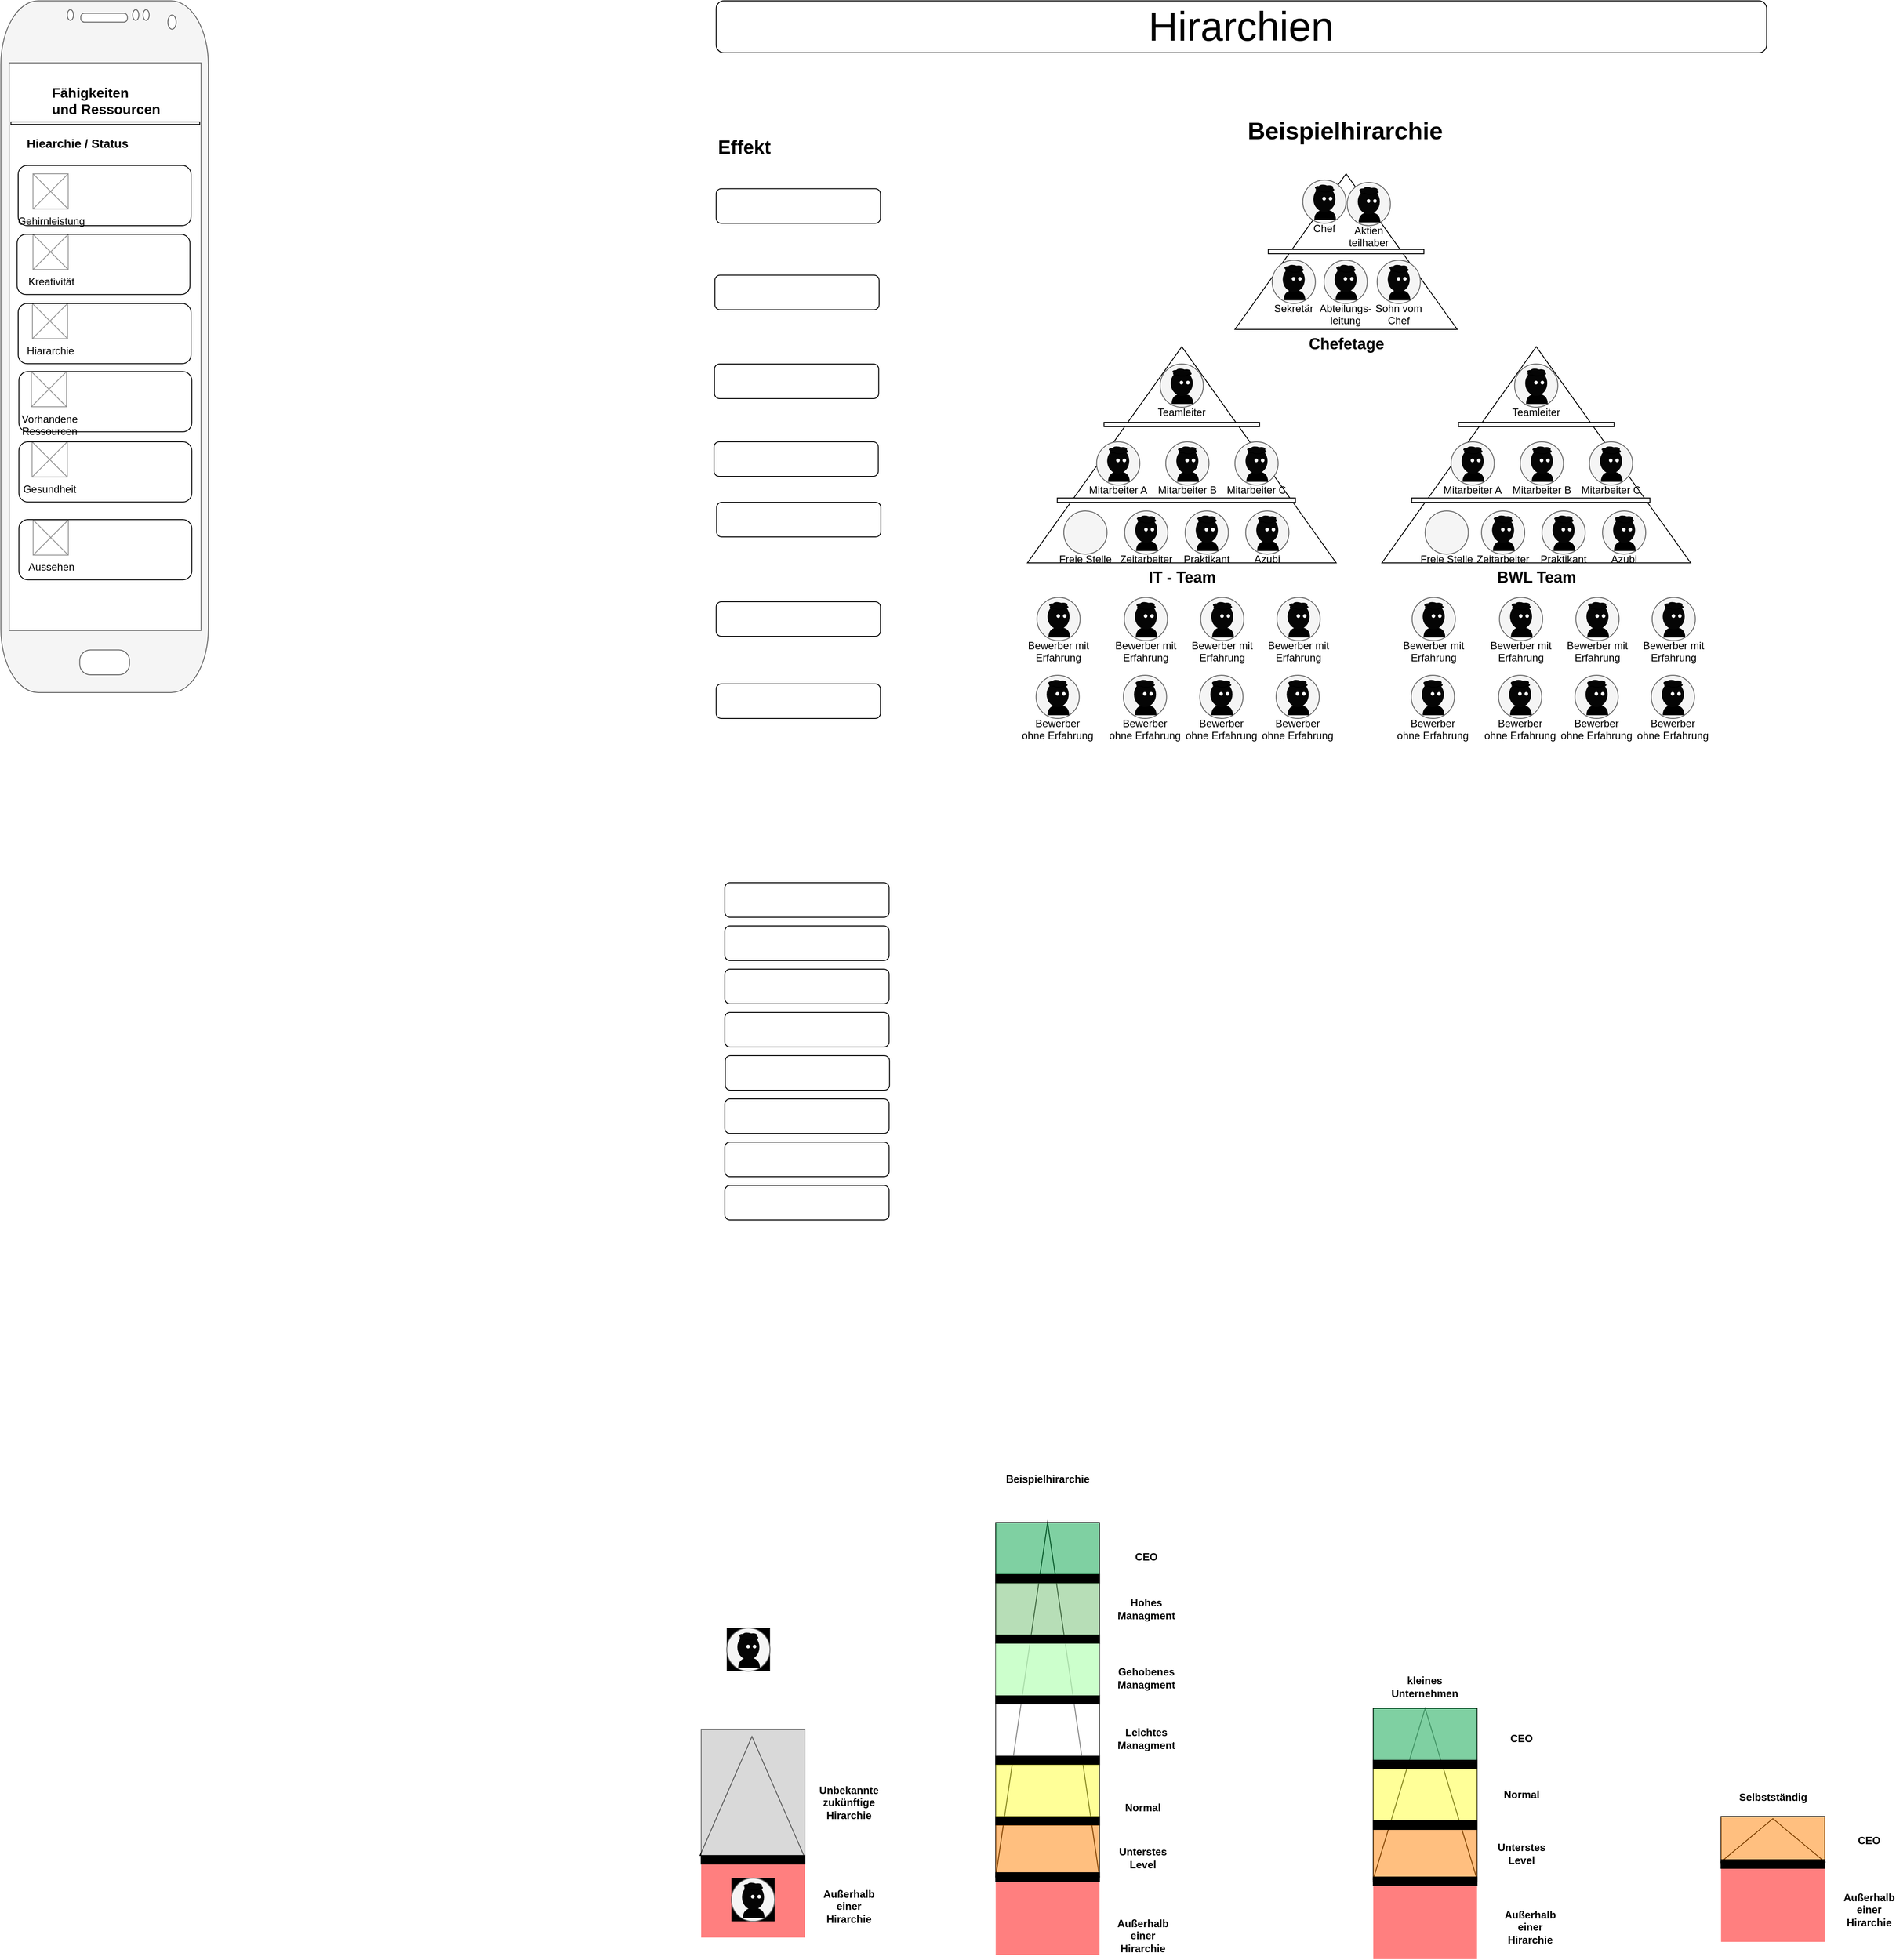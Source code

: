 <mxfile version="13.9.6" type="google"><diagram id="E5dxZeJs1rdj7Vn_vE8c" name="Page-1"><mxGraphModel dx="2844" dy="1588" grid="1" gridSize="10" guides="1" tooltips="1" connect="1" arrows="1" fold="1" page="1" pageScale="1" pageWidth="827" pageHeight="1169" math="0" shadow="0"><root><mxCell id="0"/><mxCell id="1" parent="0"/><mxCell id="zb4Sp0sTIdj5z1hfT5ZK-1" value="" style="verticalLabelPosition=bottom;verticalAlign=top;html=1;shadow=0;dashed=0;strokeWidth=1;shape=mxgraph.android.phone2;strokeColor=#666666;fillColor=#f5f5f5;fontColor=#333333;" vertex="1" parent="1"><mxGeometry x="50" y="50" width="240" height="800" as="geometry"/></mxCell><mxCell id="zb4Sp0sTIdj5z1hfT5ZK-2" value="" style="shape=image;html=1;verticalAlign=top;verticalLabelPosition=bottom;labelBackgroundColor=#ffffff;imageAspect=0;aspect=fixed;image=https://cdn4.iconfinder.com/data/icons/wirecons-free-vector-icons/32/menu-alt-128.png;fillColor=none;" vertex="1" parent="1"><mxGeometry x="77.29" y="155.24" width="20.35" height="20.35" as="geometry"/></mxCell><mxCell id="zb4Sp0sTIdj5z1hfT5ZK-3" value="&lt;b style=&quot;font-size: 16px&quot;&gt;Fähigkeiten&lt;br&gt;und Ressourcen&lt;/b&gt;" style="text;html=1;" vertex="1" parent="1"><mxGeometry x="107.15" y="140" width="127.39" height="50" as="geometry"/></mxCell><mxCell id="zb4Sp0sTIdj5z1hfT5ZK-4" value="" style="rounded=0;whiteSpace=wrap;html=1;fillColor=#FFFFFF;" vertex="1" parent="1"><mxGeometry x="61.67" y="190" width="218.33" height="3" as="geometry"/></mxCell><mxCell id="zb4Sp0sTIdj5z1hfT5ZK-5" value="&lt;b&gt;&lt;font style=&quot;font-size: 14px&quot;&gt;Hiearchie / Status&lt;/font&gt;&lt;/b&gt;" style="text;html=1;aspect=fixed;" vertex="1" parent="1"><mxGeometry x="77.966" y="200" width="190.762" height="29.29" as="geometry"/></mxCell><mxCell id="zb4Sp0sTIdj5z1hfT5ZK-6" value="&lt;span style=&quot;text-align: left&quot;&gt;Gehirnleistung&lt;/span&gt;" style="verticalLabelPosition=bottom;shadow=0;dashed=0;align=center;html=1;verticalAlign=top;strokeWidth=1;shape=mxgraph.mockup.graphics.simpleIcon;strokeColor=#999999;fillColor=#FFFFFF;aspect=fixed;fontSize=12;fontStyle=0" vertex="1" parent="1"><mxGeometry x="87.16" y="250" width="40.71" height="40.71" as="geometry"/></mxCell><mxCell id="zb4Sp0sTIdj5z1hfT5ZK-7" value="&lt;span style=&quot;text-align: left&quot;&gt;Kreativität&lt;/span&gt;" style="verticalLabelPosition=bottom;shadow=0;dashed=0;align=center;html=1;verticalAlign=top;strokeWidth=1;shape=mxgraph.mockup.graphics.simpleIcon;strokeColor=#999999;fillColor=#FFFFFF;aspect=fixed;fontSize=12;fontStyle=0" vertex="1" parent="1"><mxGeometry x="87.16" y="320" width="40.71" height="40.71" as="geometry"/></mxCell><mxCell id="zb4Sp0sTIdj5z1hfT5ZK-8" value="&lt;span style=&quot;text-align: left&quot;&gt;Hiararchie&lt;/span&gt;" style="verticalLabelPosition=bottom;shadow=0;dashed=0;align=center;html=1;verticalAlign=top;strokeWidth=1;shape=mxgraph.mockup.graphics.simpleIcon;strokeColor=#999999;fillColor=#FFFFFF;aspect=fixed;fontSize=12;fontStyle=0" vertex="1" parent="1"><mxGeometry x="86.47" y="400" width="40.71" height="40.71" as="geometry"/></mxCell><mxCell id="zb4Sp0sTIdj5z1hfT5ZK-9" value="&lt;span style=&quot;text-align: left&quot;&gt;Vorhandene&lt;br&gt;Ressourcen&lt;/span&gt;" style="verticalLabelPosition=bottom;shadow=0;dashed=0;align=center;html=1;verticalAlign=top;strokeWidth=1;shape=mxgraph.mockup.graphics.simpleIcon;strokeColor=#999999;fillColor=#FFFFFF;aspect=fixed;fontSize=12;fontStyle=0" vertex="1" parent="1"><mxGeometry x="85.28" y="478.79" width="40.71" height="40.71" as="geometry"/></mxCell><mxCell id="zb4Sp0sTIdj5z1hfT5ZK-10" value="&lt;div style=&quot;text-align: left&quot;&gt;&lt;span&gt;Gesundheit&lt;/span&gt;&lt;/div&gt;" style="verticalLabelPosition=bottom;shadow=0;dashed=0;align=center;html=1;verticalAlign=top;strokeWidth=1;shape=mxgraph.mockup.graphics.simpleIcon;strokeColor=#999999;fillColor=#FFFFFF;aspect=fixed;fontSize=12;fontStyle=0" vertex="1" parent="1"><mxGeometry x="86.12" y="560" width="40.71" height="40.71" as="geometry"/></mxCell><mxCell id="zb4Sp0sTIdj5z1hfT5ZK-11" value="&lt;div style=&quot;text-align: left&quot;&gt;&lt;span&gt;Aussehen&lt;/span&gt;&lt;/div&gt;" style="verticalLabelPosition=bottom;shadow=0;dashed=0;align=center;html=1;verticalAlign=top;strokeWidth=1;shape=mxgraph.mockup.graphics.simpleIcon;strokeColor=#999999;fillColor=#FFFFFF;aspect=fixed;fontSize=12;fontStyle=0" vertex="1" parent="1"><mxGeometry x="87.31" y="650.36" width="40.71" height="40.71" as="geometry"/></mxCell><mxCell id="zb4Sp0sTIdj5z1hfT5ZK-12" value="" style="rounded=1;whiteSpace=wrap;html=1;fillColor=none;" vertex="1" parent="1"><mxGeometry x="70" y="240.36" width="200" height="69.64" as="geometry"/></mxCell><mxCell id="zb4Sp0sTIdj5z1hfT5ZK-13" value="" style="rounded=1;whiteSpace=wrap;html=1;fillColor=none;" vertex="1" parent="1"><mxGeometry x="68.73" y="320" width="200" height="69.64" as="geometry"/></mxCell><mxCell id="zb4Sp0sTIdj5z1hfT5ZK-14" value="" style="rounded=1;whiteSpace=wrap;html=1;fillColor=none;" vertex="1" parent="1"><mxGeometry x="70" y="400" width="200" height="69.64" as="geometry"/></mxCell><mxCell id="zb4Sp0sTIdj5z1hfT5ZK-15" value="" style="rounded=1;whiteSpace=wrap;html=1;fillColor=none;" vertex="1" parent="1"><mxGeometry x="70.84" y="478.79" width="200" height="69.64" as="geometry"/></mxCell><mxCell id="zb4Sp0sTIdj5z1hfT5ZK-16" value="" style="rounded=1;whiteSpace=wrap;html=1;fillColor=none;" vertex="1" parent="1"><mxGeometry x="70.84" y="560" width="200" height="69.64" as="geometry"/></mxCell><mxCell id="zb4Sp0sTIdj5z1hfT5ZK-17" value="" style="rounded=1;whiteSpace=wrap;html=1;fillColor=none;" vertex="1" parent="1"><mxGeometry x="70.84" y="650" width="200" height="69.64" as="geometry"/></mxCell><mxCell id="zb4Sp0sTIdj5z1hfT5ZK-18" value="&lt;b&gt;&lt;font style=&quot;font-size: 18px&quot;&gt;IT - Team&lt;/font&gt;&lt;/b&gt;" style="verticalLabelPosition=bottom;verticalAlign=top;html=1;shape=mxgraph.basic.acute_triangle;dx=0.5;aspect=fixed;" vertex="1" parent="1"><mxGeometry x="1237.36" y="450" width="357.14" height="250" as="geometry"/></mxCell><mxCell id="zb4Sp0sTIdj5z1hfT5ZK-19" value="" style="rounded=0;whiteSpace=wrap;html=1;" vertex="1" parent="1"><mxGeometry x="1325.93" y="537.5" width="180" height="5" as="geometry"/></mxCell><mxCell id="zb4Sp0sTIdj5z1hfT5ZK-20" value="&lt;font style=&quot;font-size: 47px&quot;&gt;Hirarchien&lt;/font&gt;" style="rounded=1;whiteSpace=wrap;html=1;" vertex="1" parent="1"><mxGeometry x="877.36" y="50" width="1215" height="60" as="geometry"/></mxCell><mxCell id="zb4Sp0sTIdj5z1hfT5ZK-21" value="&#10;&#10;&#10;Zeitarbeiter" style="group" vertex="1" connectable="0" parent="1"><mxGeometry x="1349.81" y="640" width="50" height="50" as="geometry"/></mxCell><mxCell id="zb4Sp0sTIdj5z1hfT5ZK-22" value="" style="group" vertex="1" connectable="0" parent="zb4Sp0sTIdj5z1hfT5ZK-21"><mxGeometry width="50" height="50" as="geometry"/></mxCell><mxCell id="zb4Sp0sTIdj5z1hfT5ZK-23" value="" style="ellipse;whiteSpace=wrap;html=1;aspect=fixed;fillColor=#f5f5f5;strokeColor=#666666;fontColor=#333333;" vertex="1" parent="zb4Sp0sTIdj5z1hfT5ZK-22"><mxGeometry width="50" height="50" as="geometry"/></mxCell><mxCell id="zb4Sp0sTIdj5z1hfT5ZK-24" value="" style="shape=or;whiteSpace=wrap;html=1;shadow=0;sketch=0;gradientColor=none;strokeColor=none;rotation=-90;fillColor=#000000;" vertex="1" parent="zb4Sp0sTIdj5z1hfT5ZK-22"><mxGeometry x="19.928" y="27.856" width="11.767" height="25.097" as="geometry"/></mxCell><mxCell id="zb4Sp0sTIdj5z1hfT5ZK-25" value="" style="ellipse;whiteSpace=wrap;html=1;shadow=0;sketch=0;aspect=fixed;strokeColor=none;fillColor=#050505;" vertex="1" parent="zb4Sp0sTIdj5z1hfT5ZK-22"><mxGeometry x="12.234" y="7.66" width="25.527" height="29.174" as="geometry"/></mxCell><mxCell id="zb4Sp0sTIdj5z1hfT5ZK-26" value="" style="ellipse;whiteSpace=wrap;html=1;aspect=fixed;shadow=0;sketch=0;strokeColor=none;" vertex="1" parent="zb4Sp0sTIdj5z1hfT5ZK-22"><mxGeometry x="22.609" y="19.406" width="4.168" height="4.168" as="geometry"/></mxCell><mxCell id="zb4Sp0sTIdj5z1hfT5ZK-27" value="" style="ellipse;shape=cloud;whiteSpace=wrap;html=1;shadow=0;sketch=0;strokeColor=#000000;gradientColor=none;fillColor=#050505;rotation=0;" vertex="1" parent="zb4Sp0sTIdj5z1hfT5ZK-22"><mxGeometry x="13.084" y="4.996" width="23.757" height="9.403" as="geometry"/></mxCell><mxCell id="zb4Sp0sTIdj5z1hfT5ZK-28" value="" style="ellipse;whiteSpace=wrap;html=1;aspect=fixed;shadow=0;sketch=0;strokeColor=none;" vertex="1" parent="zb4Sp0sTIdj5z1hfT5ZK-22"><mxGeometry x="30.026" y="19.406" width="4.168" height="4.168" as="geometry"/></mxCell><mxCell id="zb4Sp0sTIdj5z1hfT5ZK-29" value="&#10;&#10;&#10;Praktikant" style="group" vertex="1" connectable="0" parent="1"><mxGeometry x="1419.81" y="640" width="50" height="50" as="geometry"/></mxCell><mxCell id="zb4Sp0sTIdj5z1hfT5ZK-30" value="" style="group" vertex="1" connectable="0" parent="zb4Sp0sTIdj5z1hfT5ZK-29"><mxGeometry width="50" height="50" as="geometry"/></mxCell><mxCell id="zb4Sp0sTIdj5z1hfT5ZK-31" value="" style="ellipse;whiteSpace=wrap;html=1;aspect=fixed;fillColor=#f5f5f5;strokeColor=#666666;fontColor=#333333;" vertex="1" parent="zb4Sp0sTIdj5z1hfT5ZK-30"><mxGeometry width="50" height="50" as="geometry"/></mxCell><mxCell id="zb4Sp0sTIdj5z1hfT5ZK-32" value="" style="shape=or;whiteSpace=wrap;html=1;shadow=0;sketch=0;gradientColor=none;strokeColor=none;rotation=-90;fillColor=#000000;" vertex="1" parent="zb4Sp0sTIdj5z1hfT5ZK-30"><mxGeometry x="19.928" y="27.856" width="11.767" height="25.097" as="geometry"/></mxCell><mxCell id="zb4Sp0sTIdj5z1hfT5ZK-33" value="" style="ellipse;whiteSpace=wrap;html=1;shadow=0;sketch=0;aspect=fixed;strokeColor=none;fillColor=#050505;" vertex="1" parent="zb4Sp0sTIdj5z1hfT5ZK-30"><mxGeometry x="12.234" y="7.66" width="25.527" height="29.174" as="geometry"/></mxCell><mxCell id="zb4Sp0sTIdj5z1hfT5ZK-34" value="" style="ellipse;whiteSpace=wrap;html=1;aspect=fixed;shadow=0;sketch=0;strokeColor=none;" vertex="1" parent="zb4Sp0sTIdj5z1hfT5ZK-30"><mxGeometry x="22.609" y="19.406" width="4.168" height="4.168" as="geometry"/></mxCell><mxCell id="zb4Sp0sTIdj5z1hfT5ZK-35" value="" style="ellipse;shape=cloud;whiteSpace=wrap;html=1;shadow=0;sketch=0;strokeColor=#000000;gradientColor=none;fillColor=#050505;rotation=0;" vertex="1" parent="zb4Sp0sTIdj5z1hfT5ZK-30"><mxGeometry x="13.084" y="4.996" width="23.757" height="9.403" as="geometry"/></mxCell><mxCell id="zb4Sp0sTIdj5z1hfT5ZK-36" value="" style="ellipse;whiteSpace=wrap;html=1;aspect=fixed;shadow=0;sketch=0;strokeColor=none;" vertex="1" parent="zb4Sp0sTIdj5z1hfT5ZK-30"><mxGeometry x="30.026" y="19.406" width="4.168" height="4.168" as="geometry"/></mxCell><mxCell id="zb4Sp0sTIdj5z1hfT5ZK-37" value="&#10;&#10;&#10;Azubi" style="group" vertex="1" connectable="0" parent="1"><mxGeometry x="1489.81" y="640" width="50" height="50" as="geometry"/></mxCell><mxCell id="zb4Sp0sTIdj5z1hfT5ZK-38" value="" style="group" vertex="1" connectable="0" parent="zb4Sp0sTIdj5z1hfT5ZK-37"><mxGeometry width="50" height="50" as="geometry"/></mxCell><mxCell id="zb4Sp0sTIdj5z1hfT5ZK-39" value="" style="ellipse;whiteSpace=wrap;html=1;aspect=fixed;fillColor=#f5f5f5;strokeColor=#666666;fontColor=#333333;" vertex="1" parent="zb4Sp0sTIdj5z1hfT5ZK-38"><mxGeometry width="50" height="50" as="geometry"/></mxCell><mxCell id="zb4Sp0sTIdj5z1hfT5ZK-40" value="" style="shape=or;whiteSpace=wrap;html=1;shadow=0;sketch=0;gradientColor=none;strokeColor=none;rotation=-90;fillColor=#000000;" vertex="1" parent="zb4Sp0sTIdj5z1hfT5ZK-38"><mxGeometry x="19.928" y="27.856" width="11.767" height="25.097" as="geometry"/></mxCell><mxCell id="zb4Sp0sTIdj5z1hfT5ZK-41" value="" style="ellipse;whiteSpace=wrap;html=1;shadow=0;sketch=0;aspect=fixed;strokeColor=none;fillColor=#050505;" vertex="1" parent="zb4Sp0sTIdj5z1hfT5ZK-38"><mxGeometry x="12.234" y="7.66" width="25.527" height="29.174" as="geometry"/></mxCell><mxCell id="zb4Sp0sTIdj5z1hfT5ZK-42" value="" style="ellipse;whiteSpace=wrap;html=1;aspect=fixed;shadow=0;sketch=0;strokeColor=none;" vertex="1" parent="zb4Sp0sTIdj5z1hfT5ZK-38"><mxGeometry x="22.609" y="19.406" width="4.168" height="4.168" as="geometry"/></mxCell><mxCell id="zb4Sp0sTIdj5z1hfT5ZK-43" value="" style="ellipse;shape=cloud;whiteSpace=wrap;html=1;shadow=0;sketch=0;strokeColor=#000000;gradientColor=none;fillColor=#050505;rotation=0;" vertex="1" parent="zb4Sp0sTIdj5z1hfT5ZK-38"><mxGeometry x="13.084" y="4.996" width="23.757" height="9.403" as="geometry"/></mxCell><mxCell id="zb4Sp0sTIdj5z1hfT5ZK-44" value="" style="ellipse;whiteSpace=wrap;html=1;aspect=fixed;shadow=0;sketch=0;strokeColor=none;" vertex="1" parent="zb4Sp0sTIdj5z1hfT5ZK-38"><mxGeometry x="30.026" y="19.406" width="4.168" height="4.168" as="geometry"/></mxCell><mxCell id="zb4Sp0sTIdj5z1hfT5ZK-45" value="&#10;&#10;&#10;Mitarbeiter A" style="group" vertex="1" connectable="0" parent="1"><mxGeometry x="1317.36" y="560" width="50" height="50" as="geometry"/></mxCell><mxCell id="zb4Sp0sTIdj5z1hfT5ZK-46" value="" style="group" vertex="1" connectable="0" parent="zb4Sp0sTIdj5z1hfT5ZK-45"><mxGeometry width="50" height="50" as="geometry"/></mxCell><mxCell id="zb4Sp0sTIdj5z1hfT5ZK-47" value="" style="ellipse;whiteSpace=wrap;html=1;aspect=fixed;fillColor=#f5f5f5;strokeColor=#666666;fontColor=#333333;" vertex="1" parent="zb4Sp0sTIdj5z1hfT5ZK-46"><mxGeometry width="50" height="50" as="geometry"/></mxCell><mxCell id="zb4Sp0sTIdj5z1hfT5ZK-48" value="" style="shape=or;whiteSpace=wrap;html=1;shadow=0;sketch=0;gradientColor=none;strokeColor=none;rotation=-90;fillColor=#000000;" vertex="1" parent="zb4Sp0sTIdj5z1hfT5ZK-46"><mxGeometry x="19.928" y="27.856" width="11.767" height="25.097" as="geometry"/></mxCell><mxCell id="zb4Sp0sTIdj5z1hfT5ZK-49" value="" style="ellipse;whiteSpace=wrap;html=1;shadow=0;sketch=0;aspect=fixed;strokeColor=none;fillColor=#050505;" vertex="1" parent="zb4Sp0sTIdj5z1hfT5ZK-46"><mxGeometry x="12.234" y="7.66" width="25.527" height="29.174" as="geometry"/></mxCell><mxCell id="zb4Sp0sTIdj5z1hfT5ZK-50" value="" style="ellipse;whiteSpace=wrap;html=1;aspect=fixed;shadow=0;sketch=0;strokeColor=none;" vertex="1" parent="zb4Sp0sTIdj5z1hfT5ZK-46"><mxGeometry x="22.609" y="19.406" width="4.168" height="4.168" as="geometry"/></mxCell><mxCell id="zb4Sp0sTIdj5z1hfT5ZK-51" value="" style="ellipse;shape=cloud;whiteSpace=wrap;html=1;shadow=0;sketch=0;strokeColor=#000000;gradientColor=none;fillColor=#050505;rotation=0;" vertex="1" parent="zb4Sp0sTIdj5z1hfT5ZK-46"><mxGeometry x="13.084" y="4.996" width="23.757" height="9.403" as="geometry"/></mxCell><mxCell id="zb4Sp0sTIdj5z1hfT5ZK-52" value="" style="ellipse;whiteSpace=wrap;html=1;aspect=fixed;shadow=0;sketch=0;strokeColor=none;" vertex="1" parent="zb4Sp0sTIdj5z1hfT5ZK-46"><mxGeometry x="30.026" y="19.406" width="4.168" height="4.168" as="geometry"/></mxCell><mxCell id="zb4Sp0sTIdj5z1hfT5ZK-53" value="&#10;&#10;&#10;Mitarbeiter B" style="group" vertex="1" connectable="0" parent="1"><mxGeometry x="1397.36" y="560" width="50" height="50" as="geometry"/></mxCell><mxCell id="zb4Sp0sTIdj5z1hfT5ZK-54" value="" style="group" vertex="1" connectable="0" parent="zb4Sp0sTIdj5z1hfT5ZK-53"><mxGeometry width="50" height="50" as="geometry"/></mxCell><mxCell id="zb4Sp0sTIdj5z1hfT5ZK-55" value="" style="ellipse;whiteSpace=wrap;html=1;aspect=fixed;fillColor=#f5f5f5;strokeColor=#666666;fontColor=#333333;" vertex="1" parent="zb4Sp0sTIdj5z1hfT5ZK-54"><mxGeometry width="50" height="50" as="geometry"/></mxCell><mxCell id="zb4Sp0sTIdj5z1hfT5ZK-56" value="" style="shape=or;whiteSpace=wrap;html=1;shadow=0;sketch=0;gradientColor=none;strokeColor=none;rotation=-90;fillColor=#000000;" vertex="1" parent="zb4Sp0sTIdj5z1hfT5ZK-54"><mxGeometry x="19.928" y="27.856" width="11.767" height="25.097" as="geometry"/></mxCell><mxCell id="zb4Sp0sTIdj5z1hfT5ZK-57" value="" style="ellipse;whiteSpace=wrap;html=1;shadow=0;sketch=0;aspect=fixed;strokeColor=none;fillColor=#050505;" vertex="1" parent="zb4Sp0sTIdj5z1hfT5ZK-54"><mxGeometry x="12.234" y="7.66" width="25.527" height="29.174" as="geometry"/></mxCell><mxCell id="zb4Sp0sTIdj5z1hfT5ZK-58" value="" style="ellipse;whiteSpace=wrap;html=1;aspect=fixed;shadow=0;sketch=0;strokeColor=none;" vertex="1" parent="zb4Sp0sTIdj5z1hfT5ZK-54"><mxGeometry x="22.609" y="19.406" width="4.168" height="4.168" as="geometry"/></mxCell><mxCell id="zb4Sp0sTIdj5z1hfT5ZK-59" value="" style="ellipse;shape=cloud;whiteSpace=wrap;html=1;shadow=0;sketch=0;strokeColor=#000000;gradientColor=none;fillColor=#050505;rotation=0;" vertex="1" parent="zb4Sp0sTIdj5z1hfT5ZK-54"><mxGeometry x="13.084" y="4.996" width="23.757" height="9.403" as="geometry"/></mxCell><mxCell id="zb4Sp0sTIdj5z1hfT5ZK-60" value="" style="ellipse;whiteSpace=wrap;html=1;aspect=fixed;shadow=0;sketch=0;strokeColor=none;" vertex="1" parent="zb4Sp0sTIdj5z1hfT5ZK-54"><mxGeometry x="30.026" y="19.406" width="4.168" height="4.168" as="geometry"/></mxCell><mxCell id="zb4Sp0sTIdj5z1hfT5ZK-61" value="&#10;&#10;&#10;Mitarbeiter C" style="group" vertex="1" connectable="0" parent="1"><mxGeometry x="1477.36" y="560" width="50" height="50" as="geometry"/></mxCell><mxCell id="zb4Sp0sTIdj5z1hfT5ZK-62" value="" style="group" vertex="1" connectable="0" parent="zb4Sp0sTIdj5z1hfT5ZK-61"><mxGeometry width="50" height="50" as="geometry"/></mxCell><mxCell id="zb4Sp0sTIdj5z1hfT5ZK-63" value="" style="ellipse;whiteSpace=wrap;html=1;aspect=fixed;fillColor=#f5f5f5;strokeColor=#666666;fontColor=#333333;" vertex="1" parent="zb4Sp0sTIdj5z1hfT5ZK-62"><mxGeometry width="50" height="50" as="geometry"/></mxCell><mxCell id="zb4Sp0sTIdj5z1hfT5ZK-64" value="" style="shape=or;whiteSpace=wrap;html=1;shadow=0;sketch=0;gradientColor=none;strokeColor=none;rotation=-90;fillColor=#000000;" vertex="1" parent="zb4Sp0sTIdj5z1hfT5ZK-62"><mxGeometry x="19.928" y="27.856" width="11.767" height="25.097" as="geometry"/></mxCell><mxCell id="zb4Sp0sTIdj5z1hfT5ZK-65" value="" style="ellipse;whiteSpace=wrap;html=1;shadow=0;sketch=0;aspect=fixed;strokeColor=none;fillColor=#050505;" vertex="1" parent="zb4Sp0sTIdj5z1hfT5ZK-62"><mxGeometry x="12.234" y="7.66" width="25.527" height="29.174" as="geometry"/></mxCell><mxCell id="zb4Sp0sTIdj5z1hfT5ZK-66" value="" style="ellipse;whiteSpace=wrap;html=1;aspect=fixed;shadow=0;sketch=0;strokeColor=none;" vertex="1" parent="zb4Sp0sTIdj5z1hfT5ZK-62"><mxGeometry x="22.609" y="19.406" width="4.168" height="4.168" as="geometry"/></mxCell><mxCell id="zb4Sp0sTIdj5z1hfT5ZK-67" value="" style="ellipse;shape=cloud;whiteSpace=wrap;html=1;shadow=0;sketch=0;strokeColor=#000000;gradientColor=none;fillColor=#050505;rotation=0;" vertex="1" parent="zb4Sp0sTIdj5z1hfT5ZK-62"><mxGeometry x="13.084" y="4.996" width="23.757" height="9.403" as="geometry"/></mxCell><mxCell id="zb4Sp0sTIdj5z1hfT5ZK-68" value="" style="ellipse;whiteSpace=wrap;html=1;aspect=fixed;shadow=0;sketch=0;strokeColor=none;" vertex="1" parent="zb4Sp0sTIdj5z1hfT5ZK-62"><mxGeometry x="30.026" y="19.406" width="4.168" height="4.168" as="geometry"/></mxCell><mxCell id="zb4Sp0sTIdj5z1hfT5ZK-69" value="&#10;&#10;&#10;Teamleiter" style="group" vertex="1" connectable="0" parent="1"><mxGeometry x="1390.85" y="470" width="50" height="50" as="geometry"/></mxCell><mxCell id="zb4Sp0sTIdj5z1hfT5ZK-70" value="" style="group" vertex="1" connectable="0" parent="zb4Sp0sTIdj5z1hfT5ZK-69"><mxGeometry width="50" height="50" as="geometry"/></mxCell><mxCell id="zb4Sp0sTIdj5z1hfT5ZK-71" value="" style="ellipse;whiteSpace=wrap;html=1;aspect=fixed;fillColor=#f5f5f5;strokeColor=#666666;fontColor=#333333;" vertex="1" parent="zb4Sp0sTIdj5z1hfT5ZK-70"><mxGeometry width="50" height="50" as="geometry"/></mxCell><mxCell id="zb4Sp0sTIdj5z1hfT5ZK-72" value="" style="shape=or;whiteSpace=wrap;html=1;shadow=0;sketch=0;gradientColor=none;strokeColor=none;rotation=-90;fillColor=#000000;" vertex="1" parent="zb4Sp0sTIdj5z1hfT5ZK-70"><mxGeometry x="19.928" y="27.856" width="11.767" height="25.097" as="geometry"/></mxCell><mxCell id="zb4Sp0sTIdj5z1hfT5ZK-73" value="" style="ellipse;whiteSpace=wrap;html=1;shadow=0;sketch=0;aspect=fixed;strokeColor=none;fillColor=#050505;" vertex="1" parent="zb4Sp0sTIdj5z1hfT5ZK-70"><mxGeometry x="12.234" y="7.66" width="25.527" height="29.174" as="geometry"/></mxCell><mxCell id="zb4Sp0sTIdj5z1hfT5ZK-74" value="" style="ellipse;whiteSpace=wrap;html=1;aspect=fixed;shadow=0;sketch=0;strokeColor=none;" vertex="1" parent="zb4Sp0sTIdj5z1hfT5ZK-70"><mxGeometry x="22.609" y="19.406" width="4.168" height="4.168" as="geometry"/></mxCell><mxCell id="zb4Sp0sTIdj5z1hfT5ZK-75" value="" style="ellipse;shape=cloud;whiteSpace=wrap;html=1;shadow=0;sketch=0;strokeColor=#000000;gradientColor=none;fillColor=#050505;rotation=0;" vertex="1" parent="zb4Sp0sTIdj5z1hfT5ZK-70"><mxGeometry x="13.084" y="4.996" width="23.757" height="9.403" as="geometry"/></mxCell><mxCell id="zb4Sp0sTIdj5z1hfT5ZK-76" value="" style="ellipse;whiteSpace=wrap;html=1;aspect=fixed;shadow=0;sketch=0;strokeColor=none;" vertex="1" parent="zb4Sp0sTIdj5z1hfT5ZK-70"><mxGeometry x="30.026" y="19.406" width="4.168" height="4.168" as="geometry"/></mxCell><mxCell id="zb4Sp0sTIdj5z1hfT5ZK-77" value="&lt;b&gt;&lt;font style=&quot;font-size: 18px&quot;&gt;Chefetage&lt;/font&gt;&lt;/b&gt;" style="verticalLabelPosition=bottom;verticalAlign=top;html=1;shape=mxgraph.basic.acute_triangle;dx=0.5;aspect=fixed;" vertex="1" parent="1"><mxGeometry x="1477.36" y="250" width="257.14" height="180" as="geometry"/></mxCell><mxCell id="zb4Sp0sTIdj5z1hfT5ZK-78" value="" style="rounded=0;whiteSpace=wrap;html=1;" vertex="1" parent="1"><mxGeometry x="1515.93" y="337.5" width="180" height="5" as="geometry"/></mxCell><mxCell id="zb4Sp0sTIdj5z1hfT5ZK-79" value="&#10;&#10;&#10;Sekretär" style="group" vertex="1" connectable="0" parent="1"><mxGeometry x="1520.44" y="350" width="50" height="50" as="geometry"/></mxCell><mxCell id="zb4Sp0sTIdj5z1hfT5ZK-80" value="" style="group" vertex="1" connectable="0" parent="zb4Sp0sTIdj5z1hfT5ZK-79"><mxGeometry width="50" height="50" as="geometry"/></mxCell><mxCell id="zb4Sp0sTIdj5z1hfT5ZK-81" value="" style="ellipse;whiteSpace=wrap;html=1;aspect=fixed;fillColor=#f5f5f5;strokeColor=#666666;fontColor=#333333;" vertex="1" parent="zb4Sp0sTIdj5z1hfT5ZK-80"><mxGeometry width="50" height="50" as="geometry"/></mxCell><mxCell id="zb4Sp0sTIdj5z1hfT5ZK-82" value="" style="shape=or;whiteSpace=wrap;html=1;shadow=0;sketch=0;gradientColor=none;strokeColor=none;rotation=-90;fillColor=#000000;" vertex="1" parent="zb4Sp0sTIdj5z1hfT5ZK-80"><mxGeometry x="19.928" y="27.856" width="11.767" height="25.097" as="geometry"/></mxCell><mxCell id="zb4Sp0sTIdj5z1hfT5ZK-83" value="" style="ellipse;whiteSpace=wrap;html=1;shadow=0;sketch=0;aspect=fixed;strokeColor=none;fillColor=#050505;" vertex="1" parent="zb4Sp0sTIdj5z1hfT5ZK-80"><mxGeometry x="12.234" y="7.66" width="25.527" height="29.174" as="geometry"/></mxCell><mxCell id="zb4Sp0sTIdj5z1hfT5ZK-84" value="" style="ellipse;whiteSpace=wrap;html=1;aspect=fixed;shadow=0;sketch=0;strokeColor=none;" vertex="1" parent="zb4Sp0sTIdj5z1hfT5ZK-80"><mxGeometry x="22.609" y="19.406" width="4.168" height="4.168" as="geometry"/></mxCell><mxCell id="zb4Sp0sTIdj5z1hfT5ZK-85" value="" style="ellipse;shape=cloud;whiteSpace=wrap;html=1;shadow=0;sketch=0;strokeColor=#000000;gradientColor=none;fillColor=#050505;rotation=0;" vertex="1" parent="zb4Sp0sTIdj5z1hfT5ZK-80"><mxGeometry x="13.084" y="4.996" width="23.757" height="9.403" as="geometry"/></mxCell><mxCell id="zb4Sp0sTIdj5z1hfT5ZK-86" value="" style="ellipse;whiteSpace=wrap;html=1;aspect=fixed;shadow=0;sketch=0;strokeColor=none;" vertex="1" parent="zb4Sp0sTIdj5z1hfT5ZK-80"><mxGeometry x="30.026" y="19.406" width="4.168" height="4.168" as="geometry"/></mxCell><mxCell id="zb4Sp0sTIdj5z1hfT5ZK-87" value="&#10;&#10;&#10;Abteilungs-&#10;leitung" style="group" vertex="1" connectable="0" parent="1"><mxGeometry x="1580.44" y="350" width="50" height="50" as="geometry"/></mxCell><mxCell id="zb4Sp0sTIdj5z1hfT5ZK-88" value="" style="group" vertex="1" connectable="0" parent="zb4Sp0sTIdj5z1hfT5ZK-87"><mxGeometry width="50" height="50" as="geometry"/></mxCell><mxCell id="zb4Sp0sTIdj5z1hfT5ZK-89" value="" style="ellipse;whiteSpace=wrap;html=1;aspect=fixed;fillColor=#f5f5f5;strokeColor=#666666;fontColor=#333333;" vertex="1" parent="zb4Sp0sTIdj5z1hfT5ZK-88"><mxGeometry width="50" height="50" as="geometry"/></mxCell><mxCell id="zb4Sp0sTIdj5z1hfT5ZK-90" value="" style="shape=or;whiteSpace=wrap;html=1;shadow=0;sketch=0;gradientColor=none;strokeColor=none;rotation=-90;fillColor=#000000;" vertex="1" parent="zb4Sp0sTIdj5z1hfT5ZK-88"><mxGeometry x="19.928" y="27.856" width="11.767" height="25.097" as="geometry"/></mxCell><mxCell id="zb4Sp0sTIdj5z1hfT5ZK-91" value="" style="ellipse;whiteSpace=wrap;html=1;shadow=0;sketch=0;aspect=fixed;strokeColor=none;fillColor=#050505;" vertex="1" parent="zb4Sp0sTIdj5z1hfT5ZK-88"><mxGeometry x="12.234" y="7.66" width="25.527" height="29.174" as="geometry"/></mxCell><mxCell id="zb4Sp0sTIdj5z1hfT5ZK-92" value="" style="ellipse;whiteSpace=wrap;html=1;aspect=fixed;shadow=0;sketch=0;strokeColor=none;" vertex="1" parent="zb4Sp0sTIdj5z1hfT5ZK-88"><mxGeometry x="22.609" y="19.406" width="4.168" height="4.168" as="geometry"/></mxCell><mxCell id="zb4Sp0sTIdj5z1hfT5ZK-93" value="" style="ellipse;shape=cloud;whiteSpace=wrap;html=1;shadow=0;sketch=0;strokeColor=#000000;gradientColor=none;fillColor=#050505;rotation=0;" vertex="1" parent="zb4Sp0sTIdj5z1hfT5ZK-88"><mxGeometry x="13.084" y="4.996" width="23.757" height="9.403" as="geometry"/></mxCell><mxCell id="zb4Sp0sTIdj5z1hfT5ZK-94" value="" style="ellipse;whiteSpace=wrap;html=1;aspect=fixed;shadow=0;sketch=0;strokeColor=none;" vertex="1" parent="zb4Sp0sTIdj5z1hfT5ZK-88"><mxGeometry x="30.026" y="19.406" width="4.168" height="4.168" as="geometry"/></mxCell><mxCell id="zb4Sp0sTIdj5z1hfT5ZK-95" value="&#10;&#10;&#10;Sohn vom&#10;Chef" style="group" vertex="1" connectable="0" parent="1"><mxGeometry x="1641.87" y="350" width="50" height="50" as="geometry"/></mxCell><mxCell id="zb4Sp0sTIdj5z1hfT5ZK-96" value="" style="group" vertex="1" connectable="0" parent="zb4Sp0sTIdj5z1hfT5ZK-95"><mxGeometry width="50" height="50" as="geometry"/></mxCell><mxCell id="zb4Sp0sTIdj5z1hfT5ZK-97" value="" style="ellipse;whiteSpace=wrap;html=1;aspect=fixed;fillColor=#f5f5f5;strokeColor=#666666;fontColor=#333333;" vertex="1" parent="zb4Sp0sTIdj5z1hfT5ZK-96"><mxGeometry width="50" height="50" as="geometry"/></mxCell><mxCell id="zb4Sp0sTIdj5z1hfT5ZK-98" value="" style="shape=or;whiteSpace=wrap;html=1;shadow=0;sketch=0;gradientColor=none;strokeColor=none;rotation=-90;fillColor=#000000;" vertex="1" parent="zb4Sp0sTIdj5z1hfT5ZK-96"><mxGeometry x="19.928" y="27.856" width="11.767" height="25.097" as="geometry"/></mxCell><mxCell id="zb4Sp0sTIdj5z1hfT5ZK-99" value="" style="ellipse;whiteSpace=wrap;html=1;shadow=0;sketch=0;aspect=fixed;strokeColor=none;fillColor=#050505;" vertex="1" parent="zb4Sp0sTIdj5z1hfT5ZK-96"><mxGeometry x="12.234" y="7.66" width="25.527" height="29.174" as="geometry"/></mxCell><mxCell id="zb4Sp0sTIdj5z1hfT5ZK-100" value="" style="ellipse;whiteSpace=wrap;html=1;aspect=fixed;shadow=0;sketch=0;strokeColor=none;" vertex="1" parent="zb4Sp0sTIdj5z1hfT5ZK-96"><mxGeometry x="22.609" y="19.406" width="4.168" height="4.168" as="geometry"/></mxCell><mxCell id="zb4Sp0sTIdj5z1hfT5ZK-101" value="" style="ellipse;shape=cloud;whiteSpace=wrap;html=1;shadow=0;sketch=0;strokeColor=#000000;gradientColor=none;fillColor=#050505;rotation=0;" vertex="1" parent="zb4Sp0sTIdj5z1hfT5ZK-96"><mxGeometry x="13.084" y="4.996" width="23.757" height="9.403" as="geometry"/></mxCell><mxCell id="zb4Sp0sTIdj5z1hfT5ZK-102" value="" style="ellipse;whiteSpace=wrap;html=1;aspect=fixed;shadow=0;sketch=0;strokeColor=none;" vertex="1" parent="zb4Sp0sTIdj5z1hfT5ZK-96"><mxGeometry x="30.026" y="19.406" width="4.168" height="4.168" as="geometry"/></mxCell><mxCell id="zb4Sp0sTIdj5z1hfT5ZK-103" value="&#10;&#10;&#10;Chef" style="group" vertex="1" connectable="0" parent="1"><mxGeometry x="1555.86" y="257.25" width="50" height="50" as="geometry"/></mxCell><mxCell id="zb4Sp0sTIdj5z1hfT5ZK-104" value="" style="group" vertex="1" connectable="0" parent="zb4Sp0sTIdj5z1hfT5ZK-103"><mxGeometry width="50" height="50" as="geometry"/></mxCell><mxCell id="zb4Sp0sTIdj5z1hfT5ZK-105" value="" style="ellipse;whiteSpace=wrap;html=1;aspect=fixed;fillColor=#f5f5f5;strokeColor=#666666;fontColor=#333333;" vertex="1" parent="zb4Sp0sTIdj5z1hfT5ZK-104"><mxGeometry width="50" height="50" as="geometry"/></mxCell><mxCell id="zb4Sp0sTIdj5z1hfT5ZK-106" value="" style="shape=or;whiteSpace=wrap;html=1;shadow=0;sketch=0;gradientColor=none;strokeColor=none;rotation=-90;fillColor=#000000;" vertex="1" parent="zb4Sp0sTIdj5z1hfT5ZK-104"><mxGeometry x="19.928" y="27.856" width="11.767" height="25.097" as="geometry"/></mxCell><mxCell id="zb4Sp0sTIdj5z1hfT5ZK-107" value="" style="ellipse;whiteSpace=wrap;html=1;shadow=0;sketch=0;aspect=fixed;strokeColor=none;fillColor=#050505;" vertex="1" parent="zb4Sp0sTIdj5z1hfT5ZK-104"><mxGeometry x="12.234" y="7.66" width="25.527" height="29.174" as="geometry"/></mxCell><mxCell id="zb4Sp0sTIdj5z1hfT5ZK-108" value="" style="ellipse;whiteSpace=wrap;html=1;aspect=fixed;shadow=0;sketch=0;strokeColor=none;" vertex="1" parent="zb4Sp0sTIdj5z1hfT5ZK-104"><mxGeometry x="22.609" y="19.406" width="4.168" height="4.168" as="geometry"/></mxCell><mxCell id="zb4Sp0sTIdj5z1hfT5ZK-109" value="" style="ellipse;shape=cloud;whiteSpace=wrap;html=1;shadow=0;sketch=0;strokeColor=#000000;gradientColor=none;fillColor=#050505;rotation=0;" vertex="1" parent="zb4Sp0sTIdj5z1hfT5ZK-104"><mxGeometry x="13.084" y="4.996" width="23.757" height="9.403" as="geometry"/></mxCell><mxCell id="zb4Sp0sTIdj5z1hfT5ZK-110" value="" style="ellipse;whiteSpace=wrap;html=1;aspect=fixed;shadow=0;sketch=0;strokeColor=none;" vertex="1" parent="zb4Sp0sTIdj5z1hfT5ZK-104"><mxGeometry x="30.026" y="19.406" width="4.168" height="4.168" as="geometry"/></mxCell><mxCell id="zb4Sp0sTIdj5z1hfT5ZK-111" value="" style="rounded=0;whiteSpace=wrap;html=1;" vertex="1" parent="1"><mxGeometry x="1271.87" y="625" width="275.49" height="5" as="geometry"/></mxCell><mxCell id="zb4Sp0sTIdj5z1hfT5ZK-112" value="&#10;&#10;&#10;Bewerber mit&#10;Erfahrung" style="group" vertex="1" connectable="0" parent="1"><mxGeometry x="1248.36" y="740" width="50" height="50" as="geometry"/></mxCell><mxCell id="zb4Sp0sTIdj5z1hfT5ZK-113" value="" style="group" vertex="1" connectable="0" parent="zb4Sp0sTIdj5z1hfT5ZK-112"><mxGeometry width="50" height="50" as="geometry"/></mxCell><mxCell id="zb4Sp0sTIdj5z1hfT5ZK-114" value="" style="ellipse;whiteSpace=wrap;html=1;aspect=fixed;fillColor=#f5f5f5;strokeColor=#666666;fontColor=#333333;" vertex="1" parent="zb4Sp0sTIdj5z1hfT5ZK-113"><mxGeometry width="50" height="50" as="geometry"/></mxCell><mxCell id="zb4Sp0sTIdj5z1hfT5ZK-115" value="" style="shape=or;whiteSpace=wrap;html=1;shadow=0;sketch=0;gradientColor=none;strokeColor=none;rotation=-90;fillColor=#000000;" vertex="1" parent="zb4Sp0sTIdj5z1hfT5ZK-113"><mxGeometry x="19.928" y="27.856" width="11.767" height="25.097" as="geometry"/></mxCell><mxCell id="zb4Sp0sTIdj5z1hfT5ZK-116" value="" style="ellipse;whiteSpace=wrap;html=1;shadow=0;sketch=0;aspect=fixed;strokeColor=none;fillColor=#050505;" vertex="1" parent="zb4Sp0sTIdj5z1hfT5ZK-113"><mxGeometry x="12.234" y="7.66" width="25.527" height="29.174" as="geometry"/></mxCell><mxCell id="zb4Sp0sTIdj5z1hfT5ZK-117" value="" style="ellipse;whiteSpace=wrap;html=1;aspect=fixed;shadow=0;sketch=0;strokeColor=none;" vertex="1" parent="zb4Sp0sTIdj5z1hfT5ZK-113"><mxGeometry x="22.609" y="19.406" width="4.168" height="4.168" as="geometry"/></mxCell><mxCell id="zb4Sp0sTIdj5z1hfT5ZK-118" value="" style="ellipse;shape=cloud;whiteSpace=wrap;html=1;shadow=0;sketch=0;strokeColor=#000000;gradientColor=none;fillColor=#050505;rotation=0;" vertex="1" parent="zb4Sp0sTIdj5z1hfT5ZK-113"><mxGeometry x="13.084" y="4.996" width="23.757" height="9.403" as="geometry"/></mxCell><mxCell id="zb4Sp0sTIdj5z1hfT5ZK-119" value="" style="ellipse;whiteSpace=wrap;html=1;aspect=fixed;shadow=0;sketch=0;strokeColor=none;" vertex="1" parent="zb4Sp0sTIdj5z1hfT5ZK-113"><mxGeometry x="30.026" y="19.406" width="4.168" height="4.168" as="geometry"/></mxCell><mxCell id="zb4Sp0sTIdj5z1hfT5ZK-120" value="&lt;b&gt;&lt;font style=&quot;font-size: 18px&quot;&gt;BWL Team&lt;/font&gt;&lt;/b&gt;" style="verticalLabelPosition=bottom;verticalAlign=top;html=1;shape=mxgraph.basic.acute_triangle;dx=0.5;aspect=fixed;" vertex="1" parent="1"><mxGeometry x="1647.36" y="450" width="357.14" height="250" as="geometry"/></mxCell><mxCell id="zb4Sp0sTIdj5z1hfT5ZK-121" value="" style="rounded=0;whiteSpace=wrap;html=1;" vertex="1" parent="1"><mxGeometry x="1735.93" y="537.5" width="180" height="5" as="geometry"/></mxCell><mxCell id="zb4Sp0sTIdj5z1hfT5ZK-122" value="&#10;&#10;&#10;Zeitarbeiter" style="group" vertex="1" connectable="0" parent="1"><mxGeometry x="1762.53" y="640" width="50" height="50" as="geometry"/></mxCell><mxCell id="zb4Sp0sTIdj5z1hfT5ZK-123" value="" style="group" vertex="1" connectable="0" parent="zb4Sp0sTIdj5z1hfT5ZK-122"><mxGeometry width="50" height="50" as="geometry"/></mxCell><mxCell id="zb4Sp0sTIdj5z1hfT5ZK-124" value="" style="ellipse;whiteSpace=wrap;html=1;aspect=fixed;fillColor=#f5f5f5;strokeColor=#666666;fontColor=#333333;" vertex="1" parent="zb4Sp0sTIdj5z1hfT5ZK-123"><mxGeometry width="50" height="50" as="geometry"/></mxCell><mxCell id="zb4Sp0sTIdj5z1hfT5ZK-125" value="" style="shape=or;whiteSpace=wrap;html=1;shadow=0;sketch=0;gradientColor=none;strokeColor=none;rotation=-90;fillColor=#000000;" vertex="1" parent="zb4Sp0sTIdj5z1hfT5ZK-123"><mxGeometry x="19.928" y="27.856" width="11.767" height="25.097" as="geometry"/></mxCell><mxCell id="zb4Sp0sTIdj5z1hfT5ZK-126" value="" style="ellipse;whiteSpace=wrap;html=1;shadow=0;sketch=0;aspect=fixed;strokeColor=none;fillColor=#050505;" vertex="1" parent="zb4Sp0sTIdj5z1hfT5ZK-123"><mxGeometry x="12.234" y="7.66" width="25.527" height="29.174" as="geometry"/></mxCell><mxCell id="zb4Sp0sTIdj5z1hfT5ZK-127" value="" style="ellipse;whiteSpace=wrap;html=1;aspect=fixed;shadow=0;sketch=0;strokeColor=none;" vertex="1" parent="zb4Sp0sTIdj5z1hfT5ZK-123"><mxGeometry x="22.609" y="19.406" width="4.168" height="4.168" as="geometry"/></mxCell><mxCell id="zb4Sp0sTIdj5z1hfT5ZK-128" value="" style="ellipse;shape=cloud;whiteSpace=wrap;html=1;shadow=0;sketch=0;strokeColor=#000000;gradientColor=none;fillColor=#050505;rotation=0;" vertex="1" parent="zb4Sp0sTIdj5z1hfT5ZK-123"><mxGeometry x="13.084" y="4.996" width="23.757" height="9.403" as="geometry"/></mxCell><mxCell id="zb4Sp0sTIdj5z1hfT5ZK-129" value="" style="ellipse;whiteSpace=wrap;html=1;aspect=fixed;shadow=0;sketch=0;strokeColor=none;" vertex="1" parent="zb4Sp0sTIdj5z1hfT5ZK-123"><mxGeometry x="30.026" y="19.406" width="4.168" height="4.168" as="geometry"/></mxCell><mxCell id="zb4Sp0sTIdj5z1hfT5ZK-130" value="&#10;&#10;&#10;Praktikant" style="group" vertex="1" connectable="0" parent="1"><mxGeometry x="1832.53" y="640" width="50" height="50" as="geometry"/></mxCell><mxCell id="zb4Sp0sTIdj5z1hfT5ZK-131" value="" style="group" vertex="1" connectable="0" parent="zb4Sp0sTIdj5z1hfT5ZK-130"><mxGeometry width="50" height="50" as="geometry"/></mxCell><mxCell id="zb4Sp0sTIdj5z1hfT5ZK-132" value="" style="ellipse;whiteSpace=wrap;html=1;aspect=fixed;fillColor=#f5f5f5;strokeColor=#666666;fontColor=#333333;" vertex="1" parent="zb4Sp0sTIdj5z1hfT5ZK-131"><mxGeometry width="50" height="50" as="geometry"/></mxCell><mxCell id="zb4Sp0sTIdj5z1hfT5ZK-133" value="" style="shape=or;whiteSpace=wrap;html=1;shadow=0;sketch=0;gradientColor=none;strokeColor=none;rotation=-90;fillColor=#000000;" vertex="1" parent="zb4Sp0sTIdj5z1hfT5ZK-131"><mxGeometry x="19.928" y="27.856" width="11.767" height="25.097" as="geometry"/></mxCell><mxCell id="zb4Sp0sTIdj5z1hfT5ZK-134" value="" style="ellipse;whiteSpace=wrap;html=1;shadow=0;sketch=0;aspect=fixed;strokeColor=none;fillColor=#050505;" vertex="1" parent="zb4Sp0sTIdj5z1hfT5ZK-131"><mxGeometry x="12.234" y="7.66" width="25.527" height="29.174" as="geometry"/></mxCell><mxCell id="zb4Sp0sTIdj5z1hfT5ZK-135" value="" style="ellipse;whiteSpace=wrap;html=1;aspect=fixed;shadow=0;sketch=0;strokeColor=none;" vertex="1" parent="zb4Sp0sTIdj5z1hfT5ZK-131"><mxGeometry x="22.609" y="19.406" width="4.168" height="4.168" as="geometry"/></mxCell><mxCell id="zb4Sp0sTIdj5z1hfT5ZK-136" value="" style="ellipse;shape=cloud;whiteSpace=wrap;html=1;shadow=0;sketch=0;strokeColor=#000000;gradientColor=none;fillColor=#050505;rotation=0;" vertex="1" parent="zb4Sp0sTIdj5z1hfT5ZK-131"><mxGeometry x="13.084" y="4.996" width="23.757" height="9.403" as="geometry"/></mxCell><mxCell id="zb4Sp0sTIdj5z1hfT5ZK-137" value="" style="ellipse;whiteSpace=wrap;html=1;aspect=fixed;shadow=0;sketch=0;strokeColor=none;" vertex="1" parent="zb4Sp0sTIdj5z1hfT5ZK-131"><mxGeometry x="30.026" y="19.406" width="4.168" height="4.168" as="geometry"/></mxCell><mxCell id="zb4Sp0sTIdj5z1hfT5ZK-138" value="&#10;&#10;&#10;Azubi" style="group" vertex="1" connectable="0" parent="1"><mxGeometry x="1902.53" y="640" width="50" height="50" as="geometry"/></mxCell><mxCell id="zb4Sp0sTIdj5z1hfT5ZK-139" value="" style="group" vertex="1" connectable="0" parent="zb4Sp0sTIdj5z1hfT5ZK-138"><mxGeometry width="50" height="50" as="geometry"/></mxCell><mxCell id="zb4Sp0sTIdj5z1hfT5ZK-140" value="" style="ellipse;whiteSpace=wrap;html=1;aspect=fixed;fillColor=#f5f5f5;strokeColor=#666666;fontColor=#333333;" vertex="1" parent="zb4Sp0sTIdj5z1hfT5ZK-139"><mxGeometry width="50" height="50" as="geometry"/></mxCell><mxCell id="zb4Sp0sTIdj5z1hfT5ZK-141" value="" style="shape=or;whiteSpace=wrap;html=1;shadow=0;sketch=0;gradientColor=none;strokeColor=none;rotation=-90;fillColor=#000000;" vertex="1" parent="zb4Sp0sTIdj5z1hfT5ZK-139"><mxGeometry x="19.928" y="27.856" width="11.767" height="25.097" as="geometry"/></mxCell><mxCell id="zb4Sp0sTIdj5z1hfT5ZK-142" value="" style="ellipse;whiteSpace=wrap;html=1;shadow=0;sketch=0;aspect=fixed;strokeColor=none;fillColor=#050505;" vertex="1" parent="zb4Sp0sTIdj5z1hfT5ZK-139"><mxGeometry x="12.234" y="7.66" width="25.527" height="29.174" as="geometry"/></mxCell><mxCell id="zb4Sp0sTIdj5z1hfT5ZK-143" value="" style="ellipse;whiteSpace=wrap;html=1;aspect=fixed;shadow=0;sketch=0;strokeColor=none;" vertex="1" parent="zb4Sp0sTIdj5z1hfT5ZK-139"><mxGeometry x="22.609" y="19.406" width="4.168" height="4.168" as="geometry"/></mxCell><mxCell id="zb4Sp0sTIdj5z1hfT5ZK-144" value="" style="ellipse;shape=cloud;whiteSpace=wrap;html=1;shadow=0;sketch=0;strokeColor=#000000;gradientColor=none;fillColor=#050505;rotation=0;" vertex="1" parent="zb4Sp0sTIdj5z1hfT5ZK-139"><mxGeometry x="13.084" y="4.996" width="23.757" height="9.403" as="geometry"/></mxCell><mxCell id="zb4Sp0sTIdj5z1hfT5ZK-145" value="" style="ellipse;whiteSpace=wrap;html=1;aspect=fixed;shadow=0;sketch=0;strokeColor=none;" vertex="1" parent="zb4Sp0sTIdj5z1hfT5ZK-139"><mxGeometry x="30.026" y="19.406" width="4.168" height="4.168" as="geometry"/></mxCell><mxCell id="zb4Sp0sTIdj5z1hfT5ZK-146" value="&#10;&#10;&#10;Mitarbeiter A" style="group" vertex="1" connectable="0" parent="1"><mxGeometry x="1727.36" y="560" width="50" height="50" as="geometry"/></mxCell><mxCell id="zb4Sp0sTIdj5z1hfT5ZK-147" value="" style="group" vertex="1" connectable="0" parent="zb4Sp0sTIdj5z1hfT5ZK-146"><mxGeometry width="50" height="50" as="geometry"/></mxCell><mxCell id="zb4Sp0sTIdj5z1hfT5ZK-148" value="" style="ellipse;whiteSpace=wrap;html=1;aspect=fixed;fillColor=#f5f5f5;strokeColor=#666666;fontColor=#333333;" vertex="1" parent="zb4Sp0sTIdj5z1hfT5ZK-147"><mxGeometry width="50" height="50" as="geometry"/></mxCell><mxCell id="zb4Sp0sTIdj5z1hfT5ZK-149" value="" style="shape=or;whiteSpace=wrap;html=1;shadow=0;sketch=0;gradientColor=none;strokeColor=none;rotation=-90;fillColor=#000000;" vertex="1" parent="zb4Sp0sTIdj5z1hfT5ZK-147"><mxGeometry x="19.928" y="27.856" width="11.767" height="25.097" as="geometry"/></mxCell><mxCell id="zb4Sp0sTIdj5z1hfT5ZK-150" value="" style="ellipse;whiteSpace=wrap;html=1;shadow=0;sketch=0;aspect=fixed;strokeColor=none;fillColor=#050505;" vertex="1" parent="zb4Sp0sTIdj5z1hfT5ZK-147"><mxGeometry x="12.234" y="7.66" width="25.527" height="29.174" as="geometry"/></mxCell><mxCell id="zb4Sp0sTIdj5z1hfT5ZK-151" value="" style="ellipse;whiteSpace=wrap;html=1;aspect=fixed;shadow=0;sketch=0;strokeColor=none;" vertex="1" parent="zb4Sp0sTIdj5z1hfT5ZK-147"><mxGeometry x="22.609" y="19.406" width="4.168" height="4.168" as="geometry"/></mxCell><mxCell id="zb4Sp0sTIdj5z1hfT5ZK-152" value="" style="ellipse;shape=cloud;whiteSpace=wrap;html=1;shadow=0;sketch=0;strokeColor=#000000;gradientColor=none;fillColor=#050505;rotation=0;" vertex="1" parent="zb4Sp0sTIdj5z1hfT5ZK-147"><mxGeometry x="13.084" y="4.996" width="23.757" height="9.403" as="geometry"/></mxCell><mxCell id="zb4Sp0sTIdj5z1hfT5ZK-153" value="" style="ellipse;whiteSpace=wrap;html=1;aspect=fixed;shadow=0;sketch=0;strokeColor=none;" vertex="1" parent="zb4Sp0sTIdj5z1hfT5ZK-147"><mxGeometry x="30.026" y="19.406" width="4.168" height="4.168" as="geometry"/></mxCell><mxCell id="zb4Sp0sTIdj5z1hfT5ZK-154" value="&#10;&#10;&#10;Mitarbeiter B" style="group" vertex="1" connectable="0" parent="1"><mxGeometry x="1807.36" y="560" width="50" height="50" as="geometry"/></mxCell><mxCell id="zb4Sp0sTIdj5z1hfT5ZK-155" value="" style="group" vertex="1" connectable="0" parent="zb4Sp0sTIdj5z1hfT5ZK-154"><mxGeometry width="50" height="50" as="geometry"/></mxCell><mxCell id="zb4Sp0sTIdj5z1hfT5ZK-156" value="" style="ellipse;whiteSpace=wrap;html=1;aspect=fixed;fillColor=#f5f5f5;strokeColor=#666666;fontColor=#333333;" vertex="1" parent="zb4Sp0sTIdj5z1hfT5ZK-155"><mxGeometry width="50" height="50" as="geometry"/></mxCell><mxCell id="zb4Sp0sTIdj5z1hfT5ZK-157" value="" style="shape=or;whiteSpace=wrap;html=1;shadow=0;sketch=0;gradientColor=none;strokeColor=none;rotation=-90;fillColor=#000000;" vertex="1" parent="zb4Sp0sTIdj5z1hfT5ZK-155"><mxGeometry x="19.928" y="27.856" width="11.767" height="25.097" as="geometry"/></mxCell><mxCell id="zb4Sp0sTIdj5z1hfT5ZK-158" value="" style="ellipse;whiteSpace=wrap;html=1;shadow=0;sketch=0;aspect=fixed;strokeColor=none;fillColor=#050505;" vertex="1" parent="zb4Sp0sTIdj5z1hfT5ZK-155"><mxGeometry x="12.234" y="7.66" width="25.527" height="29.174" as="geometry"/></mxCell><mxCell id="zb4Sp0sTIdj5z1hfT5ZK-159" value="" style="ellipse;whiteSpace=wrap;html=1;aspect=fixed;shadow=0;sketch=0;strokeColor=none;" vertex="1" parent="zb4Sp0sTIdj5z1hfT5ZK-155"><mxGeometry x="22.609" y="19.406" width="4.168" height="4.168" as="geometry"/></mxCell><mxCell id="zb4Sp0sTIdj5z1hfT5ZK-160" value="" style="ellipse;shape=cloud;whiteSpace=wrap;html=1;shadow=0;sketch=0;strokeColor=#000000;gradientColor=none;fillColor=#050505;rotation=0;" vertex="1" parent="zb4Sp0sTIdj5z1hfT5ZK-155"><mxGeometry x="13.084" y="4.996" width="23.757" height="9.403" as="geometry"/></mxCell><mxCell id="zb4Sp0sTIdj5z1hfT5ZK-161" value="" style="ellipse;whiteSpace=wrap;html=1;aspect=fixed;shadow=0;sketch=0;strokeColor=none;" vertex="1" parent="zb4Sp0sTIdj5z1hfT5ZK-155"><mxGeometry x="30.026" y="19.406" width="4.168" height="4.168" as="geometry"/></mxCell><mxCell id="zb4Sp0sTIdj5z1hfT5ZK-162" value="&#10;&#10;&#10;Mitarbeiter C" style="group" vertex="1" connectable="0" parent="1"><mxGeometry x="1887.36" y="560" width="50" height="50" as="geometry"/></mxCell><mxCell id="zb4Sp0sTIdj5z1hfT5ZK-163" value="" style="group" vertex="1" connectable="0" parent="zb4Sp0sTIdj5z1hfT5ZK-162"><mxGeometry width="50" height="50" as="geometry"/></mxCell><mxCell id="zb4Sp0sTIdj5z1hfT5ZK-164" value="" style="ellipse;whiteSpace=wrap;html=1;aspect=fixed;fillColor=#f5f5f5;strokeColor=#666666;fontColor=#333333;" vertex="1" parent="zb4Sp0sTIdj5z1hfT5ZK-163"><mxGeometry width="50" height="50" as="geometry"/></mxCell><mxCell id="zb4Sp0sTIdj5z1hfT5ZK-165" value="" style="shape=or;whiteSpace=wrap;html=1;shadow=0;sketch=0;gradientColor=none;strokeColor=none;rotation=-90;fillColor=#000000;" vertex="1" parent="zb4Sp0sTIdj5z1hfT5ZK-163"><mxGeometry x="19.928" y="27.856" width="11.767" height="25.097" as="geometry"/></mxCell><mxCell id="zb4Sp0sTIdj5z1hfT5ZK-166" value="" style="ellipse;whiteSpace=wrap;html=1;shadow=0;sketch=0;aspect=fixed;strokeColor=none;fillColor=#050505;" vertex="1" parent="zb4Sp0sTIdj5z1hfT5ZK-163"><mxGeometry x="12.234" y="7.66" width="25.527" height="29.174" as="geometry"/></mxCell><mxCell id="zb4Sp0sTIdj5z1hfT5ZK-167" value="" style="ellipse;whiteSpace=wrap;html=1;aspect=fixed;shadow=0;sketch=0;strokeColor=none;" vertex="1" parent="zb4Sp0sTIdj5z1hfT5ZK-163"><mxGeometry x="22.609" y="19.406" width="4.168" height="4.168" as="geometry"/></mxCell><mxCell id="zb4Sp0sTIdj5z1hfT5ZK-168" value="" style="ellipse;shape=cloud;whiteSpace=wrap;html=1;shadow=0;sketch=0;strokeColor=#000000;gradientColor=none;fillColor=#050505;rotation=0;" vertex="1" parent="zb4Sp0sTIdj5z1hfT5ZK-163"><mxGeometry x="13.084" y="4.996" width="23.757" height="9.403" as="geometry"/></mxCell><mxCell id="zb4Sp0sTIdj5z1hfT5ZK-169" value="" style="ellipse;whiteSpace=wrap;html=1;aspect=fixed;shadow=0;sketch=0;strokeColor=none;" vertex="1" parent="zb4Sp0sTIdj5z1hfT5ZK-163"><mxGeometry x="30.026" y="19.406" width="4.168" height="4.168" as="geometry"/></mxCell><mxCell id="zb4Sp0sTIdj5z1hfT5ZK-170" value="&#10;&#10;&#10;Teamleiter" style="group" vertex="1" connectable="0" parent="1"><mxGeometry x="1800.85" y="470" width="50" height="50" as="geometry"/></mxCell><mxCell id="zb4Sp0sTIdj5z1hfT5ZK-171" value="" style="group" vertex="1" connectable="0" parent="zb4Sp0sTIdj5z1hfT5ZK-170"><mxGeometry width="50" height="50" as="geometry"/></mxCell><mxCell id="zb4Sp0sTIdj5z1hfT5ZK-172" value="" style="ellipse;whiteSpace=wrap;html=1;aspect=fixed;fillColor=#f5f5f5;strokeColor=#666666;fontColor=#333333;" vertex="1" parent="zb4Sp0sTIdj5z1hfT5ZK-171"><mxGeometry width="50" height="50" as="geometry"/></mxCell><mxCell id="zb4Sp0sTIdj5z1hfT5ZK-173" value="" style="shape=or;whiteSpace=wrap;html=1;shadow=0;sketch=0;gradientColor=none;strokeColor=none;rotation=-90;fillColor=#000000;" vertex="1" parent="zb4Sp0sTIdj5z1hfT5ZK-171"><mxGeometry x="19.928" y="27.856" width="11.767" height="25.097" as="geometry"/></mxCell><mxCell id="zb4Sp0sTIdj5z1hfT5ZK-174" value="" style="ellipse;whiteSpace=wrap;html=1;shadow=0;sketch=0;aspect=fixed;strokeColor=none;fillColor=#050505;" vertex="1" parent="zb4Sp0sTIdj5z1hfT5ZK-171"><mxGeometry x="12.234" y="7.66" width="25.527" height="29.174" as="geometry"/></mxCell><mxCell id="zb4Sp0sTIdj5z1hfT5ZK-175" value="" style="ellipse;whiteSpace=wrap;html=1;aspect=fixed;shadow=0;sketch=0;strokeColor=none;" vertex="1" parent="zb4Sp0sTIdj5z1hfT5ZK-171"><mxGeometry x="22.609" y="19.406" width="4.168" height="4.168" as="geometry"/></mxCell><mxCell id="zb4Sp0sTIdj5z1hfT5ZK-176" value="" style="ellipse;shape=cloud;whiteSpace=wrap;html=1;shadow=0;sketch=0;strokeColor=#000000;gradientColor=none;fillColor=#050505;rotation=0;" vertex="1" parent="zb4Sp0sTIdj5z1hfT5ZK-171"><mxGeometry x="13.084" y="4.996" width="23.757" height="9.403" as="geometry"/></mxCell><mxCell id="zb4Sp0sTIdj5z1hfT5ZK-177" value="" style="ellipse;whiteSpace=wrap;html=1;aspect=fixed;shadow=0;sketch=0;strokeColor=none;" vertex="1" parent="zb4Sp0sTIdj5z1hfT5ZK-171"><mxGeometry x="30.026" y="19.406" width="4.168" height="4.168" as="geometry"/></mxCell><mxCell id="zb4Sp0sTIdj5z1hfT5ZK-178" value="" style="rounded=0;whiteSpace=wrap;html=1;" vertex="1" parent="1"><mxGeometry x="1681.87" y="625" width="275.49" height="5" as="geometry"/></mxCell><mxCell id="zb4Sp0sTIdj5z1hfT5ZK-179" value="&#10;&#10;&#10;Aktien&#10;teilhaber" style="group" vertex="1" connectable="0" parent="1"><mxGeometry x="1607.22" y="260" width="50" height="50" as="geometry"/></mxCell><mxCell id="zb4Sp0sTIdj5z1hfT5ZK-180" value="" style="group" vertex="1" connectable="0" parent="zb4Sp0sTIdj5z1hfT5ZK-179"><mxGeometry width="50" height="50" as="geometry"/></mxCell><mxCell id="zb4Sp0sTIdj5z1hfT5ZK-181" value="" style="ellipse;whiteSpace=wrap;html=1;aspect=fixed;fillColor=#f5f5f5;strokeColor=#666666;fontColor=#333333;" vertex="1" parent="zb4Sp0sTIdj5z1hfT5ZK-180"><mxGeometry width="50" height="50" as="geometry"/></mxCell><mxCell id="zb4Sp0sTIdj5z1hfT5ZK-182" value="" style="shape=or;whiteSpace=wrap;html=1;shadow=0;sketch=0;gradientColor=none;strokeColor=none;rotation=-90;fillColor=#000000;" vertex="1" parent="zb4Sp0sTIdj5z1hfT5ZK-180"><mxGeometry x="19.928" y="27.856" width="11.767" height="25.097" as="geometry"/></mxCell><mxCell id="zb4Sp0sTIdj5z1hfT5ZK-183" value="" style="ellipse;whiteSpace=wrap;html=1;shadow=0;sketch=0;aspect=fixed;strokeColor=none;fillColor=#050505;" vertex="1" parent="zb4Sp0sTIdj5z1hfT5ZK-180"><mxGeometry x="12.234" y="7.66" width="25.527" height="29.174" as="geometry"/></mxCell><mxCell id="zb4Sp0sTIdj5z1hfT5ZK-184" value="" style="ellipse;whiteSpace=wrap;html=1;aspect=fixed;shadow=0;sketch=0;strokeColor=none;" vertex="1" parent="zb4Sp0sTIdj5z1hfT5ZK-180"><mxGeometry x="22.609" y="19.406" width="4.168" height="4.168" as="geometry"/></mxCell><mxCell id="zb4Sp0sTIdj5z1hfT5ZK-185" value="" style="ellipse;shape=cloud;whiteSpace=wrap;html=1;shadow=0;sketch=0;strokeColor=#000000;gradientColor=none;fillColor=#050505;rotation=0;" vertex="1" parent="zb4Sp0sTIdj5z1hfT5ZK-180"><mxGeometry x="13.084" y="4.996" width="23.757" height="9.403" as="geometry"/></mxCell><mxCell id="zb4Sp0sTIdj5z1hfT5ZK-186" value="" style="ellipse;whiteSpace=wrap;html=1;aspect=fixed;shadow=0;sketch=0;strokeColor=none;" vertex="1" parent="zb4Sp0sTIdj5z1hfT5ZK-180"><mxGeometry x="30.026" y="19.406" width="4.168" height="4.168" as="geometry"/></mxCell><mxCell id="zb4Sp0sTIdj5z1hfT5ZK-187" value="&#10;&#10;&#10;Freie Stelle" style="group" vertex="1" connectable="0" parent="1"><mxGeometry x="1279.42" y="640" width="50" height="50" as="geometry"/></mxCell><mxCell id="zb4Sp0sTIdj5z1hfT5ZK-188" value="" style="group" vertex="1" connectable="0" parent="zb4Sp0sTIdj5z1hfT5ZK-187"><mxGeometry width="50" height="50" as="geometry"/></mxCell><mxCell id="zb4Sp0sTIdj5z1hfT5ZK-189" value="" style="ellipse;whiteSpace=wrap;html=1;aspect=fixed;fillColor=#f5f5f5;strokeColor=#666666;fontColor=#333333;" vertex="1" parent="zb4Sp0sTIdj5z1hfT5ZK-188"><mxGeometry width="50" height="50" as="geometry"/></mxCell><mxCell id="zb4Sp0sTIdj5z1hfT5ZK-190" value="&#10;&#10;&#10;Freie Stelle" style="group" vertex="1" connectable="0" parent="1"><mxGeometry x="1697.33" y="640" width="50" height="50" as="geometry"/></mxCell><mxCell id="zb4Sp0sTIdj5z1hfT5ZK-191" value="" style="group" vertex="1" connectable="0" parent="zb4Sp0sTIdj5z1hfT5ZK-190"><mxGeometry width="50" height="50" as="geometry"/></mxCell><mxCell id="zb4Sp0sTIdj5z1hfT5ZK-192" value="" style="ellipse;whiteSpace=wrap;html=1;aspect=fixed;fillColor=#f5f5f5;strokeColor=#666666;fontColor=#333333;" vertex="1" parent="zb4Sp0sTIdj5z1hfT5ZK-191"><mxGeometry width="50" height="50" as="geometry"/></mxCell><mxCell id="zb4Sp0sTIdj5z1hfT5ZK-193" value="" style="group" vertex="1" connectable="0" parent="1"><mxGeometry x="887.36" y="1070" width="190.5" height="390" as="geometry"/></mxCell><mxCell id="zb4Sp0sTIdj5z1hfT5ZK-194" value="" style="rounded=1;whiteSpace=wrap;html=1;" vertex="1" parent="zb4Sp0sTIdj5z1hfT5ZK-193"><mxGeometry y="300" width="190" height="40" as="geometry"/></mxCell><mxCell id="zb4Sp0sTIdj5z1hfT5ZK-195" value="" style="shape=image;html=1;verticalAlign=top;verticalLabelPosition=bottom;labelBackgroundColor=#ffffff;imageAspect=0;aspect=fixed;image=https://cdn4.iconfinder.com/data/icons/feather/24/arrow-left-circle-128.png;opacity=20;rotation=90;" vertex="1" parent="zb4Sp0sTIdj5z1hfT5ZK-193"><mxGeometry x="52.5" y="307" width="28" height="28" as="geometry"/></mxCell><mxCell id="zb4Sp0sTIdj5z1hfT5ZK-196" value="" style="shape=image;html=1;verticalAlign=top;verticalLabelPosition=bottom;labelBackgroundColor=#ffffff;imageAspect=0;aspect=fixed;image=https://cdn0.iconfinder.com/data/icons/trends-1/128/icon-7.png;rotation=-180;" vertex="1" parent="zb4Sp0sTIdj5z1hfT5ZK-193"><mxGeometry x="27.5" y="308" width="26" height="26" as="geometry"/></mxCell><mxCell id="zb4Sp0sTIdj5z1hfT5ZK-197" value="" style="shape=image;html=1;verticalAlign=top;verticalLabelPosition=bottom;labelBackgroundColor=#ffffff;imageAspect=0;aspect=fixed;image=https://cdn4.iconfinder.com/data/icons/feather/24/arrow-left-circle-128.png;opacity=20;rotation=90;" vertex="1" parent="zb4Sp0sTIdj5z1hfT5ZK-193"><mxGeometry x="78" y="307" width="28" height="28" as="geometry"/></mxCell><mxCell id="zb4Sp0sTIdj5z1hfT5ZK-198" value="" style="shape=image;html=1;verticalAlign=top;verticalLabelPosition=bottom;labelBackgroundColor=#ffffff;imageAspect=0;aspect=fixed;image=https://cdn4.iconfinder.com/data/icons/feather/24/arrow-left-circle-128.png;opacity=20;rotation=90;" vertex="1" parent="zb4Sp0sTIdj5z1hfT5ZK-193"><mxGeometry x="103.75" y="307" width="28" height="28" as="geometry"/></mxCell><mxCell id="zb4Sp0sTIdj5z1hfT5ZK-199" value="" style="shape=image;html=1;verticalAlign=top;verticalLabelPosition=bottom;labelBackgroundColor=#ffffff;imageAspect=0;aspect=fixed;image=https://cdn4.iconfinder.com/data/icons/feather/24/arrow-left-circle-128.png;opacity=20;rotation=90;" vertex="1" parent="zb4Sp0sTIdj5z1hfT5ZK-193"><mxGeometry x="129.75" y="307" width="28" height="28" as="geometry"/></mxCell><mxCell id="zb4Sp0sTIdj5z1hfT5ZK-200" value="" style="shape=image;html=1;verticalAlign=top;verticalLabelPosition=bottom;labelBackgroundColor=#ffffff;imageAspect=0;aspect=fixed;image=https://cdn4.iconfinder.com/data/icons/feather/24/arrow-left-circle-128.png;opacity=20;rotation=90;" vertex="1" parent="zb4Sp0sTIdj5z1hfT5ZK-193"><mxGeometry x="155.5" y="307" width="28" height="28" as="geometry"/></mxCell><mxCell id="zb4Sp0sTIdj5z1hfT5ZK-201" value="" style="rounded=1;whiteSpace=wrap;html=1;" vertex="1" parent="zb4Sp0sTIdj5z1hfT5ZK-193"><mxGeometry y="350" width="190" height="40" as="geometry"/></mxCell><mxCell id="zb4Sp0sTIdj5z1hfT5ZK-202" value="" style="shape=image;html=1;verticalAlign=top;verticalLabelPosition=bottom;labelBackgroundColor=#ffffff;imageAspect=0;aspect=fixed;image=https://cdn4.iconfinder.com/data/icons/feather/24/arrow-left-circle-128.png;opacity=20;rotation=90;" vertex="1" parent="zb4Sp0sTIdj5z1hfT5ZK-193"><mxGeometry x="52.5" y="357" width="28" height="28" as="geometry"/></mxCell><mxCell id="zb4Sp0sTIdj5z1hfT5ZK-203" value="" style="shape=image;html=1;verticalAlign=top;verticalLabelPosition=bottom;labelBackgroundColor=#ffffff;imageAspect=0;aspect=fixed;image=https://cdn0.iconfinder.com/data/icons/trends-1/128/icon-7.png;rotation=-180;" vertex="1" parent="zb4Sp0sTIdj5z1hfT5ZK-193"><mxGeometry x="2.5" y="357" width="26" height="26" as="geometry"/></mxCell><mxCell id="zb4Sp0sTIdj5z1hfT5ZK-204" value="" style="shape=image;html=1;verticalAlign=top;verticalLabelPosition=bottom;labelBackgroundColor=#ffffff;imageAspect=0;aspect=fixed;image=https://cdn0.iconfinder.com/data/icons/trends-1/128/icon-7.png;rotation=-180;" vertex="1" parent="zb4Sp0sTIdj5z1hfT5ZK-193"><mxGeometry x="28.5" y="357" width="26" height="26" as="geometry"/></mxCell><mxCell id="zb4Sp0sTIdj5z1hfT5ZK-205" value="" style="shape=image;html=1;verticalAlign=top;verticalLabelPosition=bottom;labelBackgroundColor=#ffffff;imageAspect=0;aspect=fixed;image=https://cdn4.iconfinder.com/data/icons/feather/24/arrow-left-circle-128.png;opacity=20;rotation=90;" vertex="1" parent="zb4Sp0sTIdj5z1hfT5ZK-193"><mxGeometry x="78" y="357" width="28" height="28" as="geometry"/></mxCell><mxCell id="zb4Sp0sTIdj5z1hfT5ZK-206" value="" style="shape=image;html=1;verticalAlign=top;verticalLabelPosition=bottom;labelBackgroundColor=#ffffff;imageAspect=0;aspect=fixed;image=https://cdn4.iconfinder.com/data/icons/feather/24/arrow-left-circle-128.png;opacity=20;rotation=90;" vertex="1" parent="zb4Sp0sTIdj5z1hfT5ZK-193"><mxGeometry x="103.75" y="357" width="28" height="28" as="geometry"/></mxCell><mxCell id="zb4Sp0sTIdj5z1hfT5ZK-207" value="" style="shape=image;html=1;verticalAlign=top;verticalLabelPosition=bottom;labelBackgroundColor=#ffffff;imageAspect=0;aspect=fixed;image=https://cdn4.iconfinder.com/data/icons/feather/24/arrow-left-circle-128.png;opacity=20;rotation=90;" vertex="1" parent="zb4Sp0sTIdj5z1hfT5ZK-193"><mxGeometry x="129.75" y="357" width="28" height="28" as="geometry"/></mxCell><mxCell id="zb4Sp0sTIdj5z1hfT5ZK-208" value="" style="shape=image;html=1;verticalAlign=top;verticalLabelPosition=bottom;labelBackgroundColor=#ffffff;imageAspect=0;aspect=fixed;image=https://cdn4.iconfinder.com/data/icons/feather/24/arrow-left-circle-128.png;opacity=20;rotation=90;" vertex="1" parent="zb4Sp0sTIdj5z1hfT5ZK-193"><mxGeometry x="155.5" y="357" width="28" height="28" as="geometry"/></mxCell><mxCell id="zb4Sp0sTIdj5z1hfT5ZK-209" value="" style="shape=image;html=1;verticalAlign=top;verticalLabelPosition=bottom;labelBackgroundColor=#ffffff;imageAspect=0;aspect=fixed;image=https://cdn4.iconfinder.com/data/icons/feather/24/arrow-left-circle-128.png;opacity=20;rotation=-90;" vertex="1" parent="zb4Sp0sTIdj5z1hfT5ZK-193"><mxGeometry y="306" width="28" height="28" as="geometry"/></mxCell><mxCell id="zb4Sp0sTIdj5z1hfT5ZK-210" value="" style="rounded=1;whiteSpace=wrap;html=1;" vertex="1" parent="zb4Sp0sTIdj5z1hfT5ZK-193"><mxGeometry y="250" width="190" height="40" as="geometry"/></mxCell><mxCell id="zb4Sp0sTIdj5z1hfT5ZK-211" value="" style="shape=image;html=1;verticalAlign=top;verticalLabelPosition=bottom;labelBackgroundColor=#ffffff;imageAspect=0;aspect=fixed;image=https://cdn4.iconfinder.com/data/icons/feather/24/arrow-left-circle-128.png;opacity=20;rotation=90;" vertex="1" parent="zb4Sp0sTIdj5z1hfT5ZK-193"><mxGeometry x="52.5" y="257" width="28" height="28" as="geometry"/></mxCell><mxCell id="zb4Sp0sTIdj5z1hfT5ZK-212" value="" style="shape=image;html=1;verticalAlign=top;verticalLabelPosition=bottom;labelBackgroundColor=#ffffff;imageAspect=0;aspect=fixed;image=https://cdn4.iconfinder.com/data/icons/feather/24/arrow-left-circle-128.png;opacity=20;rotation=90;" vertex="1" parent="zb4Sp0sTIdj5z1hfT5ZK-193"><mxGeometry x="78" y="257" width="28" height="28" as="geometry"/></mxCell><mxCell id="zb4Sp0sTIdj5z1hfT5ZK-213" value="" style="shape=image;html=1;verticalAlign=top;verticalLabelPosition=bottom;labelBackgroundColor=#ffffff;imageAspect=0;aspect=fixed;image=https://cdn4.iconfinder.com/data/icons/feather/24/arrow-left-circle-128.png;opacity=20;rotation=90;" vertex="1" parent="zb4Sp0sTIdj5z1hfT5ZK-193"><mxGeometry x="103.75" y="257" width="28" height="28" as="geometry"/></mxCell><mxCell id="zb4Sp0sTIdj5z1hfT5ZK-214" value="" style="shape=image;html=1;verticalAlign=top;verticalLabelPosition=bottom;labelBackgroundColor=#ffffff;imageAspect=0;aspect=fixed;image=https://cdn4.iconfinder.com/data/icons/feather/24/arrow-left-circle-128.png;opacity=20;rotation=90;" vertex="1" parent="zb4Sp0sTIdj5z1hfT5ZK-193"><mxGeometry x="129.75" y="257" width="28" height="28" as="geometry"/></mxCell><mxCell id="zb4Sp0sTIdj5z1hfT5ZK-215" value="" style="shape=image;html=1;verticalAlign=top;verticalLabelPosition=bottom;labelBackgroundColor=#ffffff;imageAspect=0;aspect=fixed;image=https://cdn4.iconfinder.com/data/icons/feather/24/arrow-left-circle-128.png;opacity=20;rotation=90;" vertex="1" parent="zb4Sp0sTIdj5z1hfT5ZK-193"><mxGeometry x="155.5" y="257" width="28" height="28" as="geometry"/></mxCell><mxCell id="zb4Sp0sTIdj5z1hfT5ZK-216" value="" style="shape=image;html=1;verticalAlign=top;verticalLabelPosition=bottom;labelBackgroundColor=#ffffff;imageAspect=0;aspect=fixed;image=https://cdn4.iconfinder.com/data/icons/feather/24/arrow-left-circle-128.png;opacity=20;rotation=-90;" vertex="1" parent="zb4Sp0sTIdj5z1hfT5ZK-193"><mxGeometry x="26.5" y="257" width="28" height="28" as="geometry"/></mxCell><mxCell id="zb4Sp0sTIdj5z1hfT5ZK-217" value="" style="shape=image;html=1;verticalAlign=top;verticalLabelPosition=bottom;labelBackgroundColor=#ffffff;imageAspect=0;aspect=fixed;image=https://cdn4.iconfinder.com/data/icons/feather/24/arrow-left-circle-128.png;opacity=20;rotation=-90;" vertex="1" parent="zb4Sp0sTIdj5z1hfT5ZK-193"><mxGeometry x="0.5" y="257" width="28" height="28" as="geometry"/></mxCell><mxCell id="zb4Sp0sTIdj5z1hfT5ZK-218" value="" style="rounded=1;whiteSpace=wrap;html=1;" vertex="1" parent="zb4Sp0sTIdj5z1hfT5ZK-193"><mxGeometry x="0.5" y="200" width="190" height="40" as="geometry"/></mxCell><mxCell id="zb4Sp0sTIdj5z1hfT5ZK-219" value="" style="shape=image;html=1;verticalAlign=top;verticalLabelPosition=bottom;labelBackgroundColor=#ffffff;imageAspect=0;aspect=fixed;image=https://cdn4.iconfinder.com/data/icons/feather/24/arrow-left-circle-128.png;opacity=20;rotation=90;" vertex="1" parent="zb4Sp0sTIdj5z1hfT5ZK-193"><mxGeometry x="78.5" y="207" width="28" height="28" as="geometry"/></mxCell><mxCell id="zb4Sp0sTIdj5z1hfT5ZK-220" value="" style="shape=image;html=1;verticalAlign=top;verticalLabelPosition=bottom;labelBackgroundColor=#ffffff;imageAspect=0;aspect=fixed;image=https://cdn4.iconfinder.com/data/icons/feather/24/arrow-left-circle-128.png;opacity=20;rotation=90;" vertex="1" parent="zb4Sp0sTIdj5z1hfT5ZK-193"><mxGeometry x="104.25" y="207" width="28" height="28" as="geometry"/></mxCell><mxCell id="zb4Sp0sTIdj5z1hfT5ZK-221" value="" style="shape=image;html=1;verticalAlign=top;verticalLabelPosition=bottom;labelBackgroundColor=#ffffff;imageAspect=0;aspect=fixed;image=https://cdn4.iconfinder.com/data/icons/feather/24/arrow-left-circle-128.png;opacity=20;rotation=90;" vertex="1" parent="zb4Sp0sTIdj5z1hfT5ZK-193"><mxGeometry x="130.25" y="207" width="28" height="28" as="geometry"/></mxCell><mxCell id="zb4Sp0sTIdj5z1hfT5ZK-222" value="" style="shape=image;html=1;verticalAlign=top;verticalLabelPosition=bottom;labelBackgroundColor=#ffffff;imageAspect=0;aspect=fixed;image=https://cdn4.iconfinder.com/data/icons/feather/24/arrow-left-circle-128.png;opacity=20;rotation=90;" vertex="1" parent="zb4Sp0sTIdj5z1hfT5ZK-193"><mxGeometry x="156" y="207" width="28" height="28" as="geometry"/></mxCell><mxCell id="zb4Sp0sTIdj5z1hfT5ZK-223" value="" style="shape=image;html=1;verticalAlign=top;verticalLabelPosition=bottom;labelBackgroundColor=#ffffff;imageAspect=0;aspect=fixed;image=https://cdn4.iconfinder.com/data/icons/feather/24/arrow-left-circle-128.png;opacity=20;rotation=-90;" vertex="1" parent="zb4Sp0sTIdj5z1hfT5ZK-193"><mxGeometry x="27" y="207" width="28" height="28" as="geometry"/></mxCell><mxCell id="zb4Sp0sTIdj5z1hfT5ZK-224" value="" style="shape=image;html=1;verticalAlign=top;verticalLabelPosition=bottom;labelBackgroundColor=#ffffff;imageAspect=0;aspect=fixed;image=https://cdn4.iconfinder.com/data/icons/feather/24/arrow-left-circle-128.png;opacity=20;rotation=-90;" vertex="1" parent="zb4Sp0sTIdj5z1hfT5ZK-193"><mxGeometry x="1" y="207" width="28" height="28" as="geometry"/></mxCell><mxCell id="zb4Sp0sTIdj5z1hfT5ZK-225" value="" style="shape=image;html=1;verticalAlign=top;verticalLabelPosition=bottom;labelBackgroundColor=#ffffff;imageAspect=0;aspect=fixed;image=https://cdn0.iconfinder.com/data/icons/trends-1/128/icon-1.png" vertex="1" parent="zb4Sp0sTIdj5z1hfT5ZK-193"><mxGeometry x="53.5" y="208" width="26" height="26" as="geometry"/></mxCell><mxCell id="zb4Sp0sTIdj5z1hfT5ZK-226" value="" style="rounded=1;whiteSpace=wrap;html=1;" vertex="1" parent="zb4Sp0sTIdj5z1hfT5ZK-193"><mxGeometry y="150" width="190" height="40" as="geometry"/></mxCell><mxCell id="zb4Sp0sTIdj5z1hfT5ZK-227" value="" style="shape=image;html=1;verticalAlign=top;verticalLabelPosition=bottom;labelBackgroundColor=#ffffff;imageAspect=0;aspect=fixed;image=https://cdn4.iconfinder.com/data/icons/feather/24/arrow-left-circle-128.png;opacity=20;rotation=90;" vertex="1" parent="zb4Sp0sTIdj5z1hfT5ZK-193"><mxGeometry x="103.75" y="157" width="28" height="28" as="geometry"/></mxCell><mxCell id="zb4Sp0sTIdj5z1hfT5ZK-228" value="" style="shape=image;html=1;verticalAlign=top;verticalLabelPosition=bottom;labelBackgroundColor=#ffffff;imageAspect=0;aspect=fixed;image=https://cdn4.iconfinder.com/data/icons/feather/24/arrow-left-circle-128.png;opacity=20;rotation=90;" vertex="1" parent="zb4Sp0sTIdj5z1hfT5ZK-193"><mxGeometry x="129.75" y="157" width="28" height="28" as="geometry"/></mxCell><mxCell id="zb4Sp0sTIdj5z1hfT5ZK-229" value="" style="shape=image;html=1;verticalAlign=top;verticalLabelPosition=bottom;labelBackgroundColor=#ffffff;imageAspect=0;aspect=fixed;image=https://cdn4.iconfinder.com/data/icons/feather/24/arrow-left-circle-128.png;opacity=20;rotation=90;" vertex="1" parent="zb4Sp0sTIdj5z1hfT5ZK-193"><mxGeometry x="155.5" y="157" width="28" height="28" as="geometry"/></mxCell><mxCell id="zb4Sp0sTIdj5z1hfT5ZK-230" value="" style="shape=image;html=1;verticalAlign=top;verticalLabelPosition=bottom;labelBackgroundColor=#ffffff;imageAspect=0;aspect=fixed;image=https://cdn4.iconfinder.com/data/icons/feather/24/arrow-left-circle-128.png;opacity=20;rotation=-90;" vertex="1" parent="zb4Sp0sTIdj5z1hfT5ZK-193"><mxGeometry x="26.5" y="157" width="28" height="28" as="geometry"/></mxCell><mxCell id="zb4Sp0sTIdj5z1hfT5ZK-231" value="" style="shape=image;html=1;verticalAlign=top;verticalLabelPosition=bottom;labelBackgroundColor=#ffffff;imageAspect=0;aspect=fixed;image=https://cdn4.iconfinder.com/data/icons/feather/24/arrow-left-circle-128.png;opacity=20;rotation=-90;" vertex="1" parent="zb4Sp0sTIdj5z1hfT5ZK-193"><mxGeometry x="0.5" y="157" width="28" height="28" as="geometry"/></mxCell><mxCell id="zb4Sp0sTIdj5z1hfT5ZK-232" value="" style="shape=image;html=1;verticalAlign=top;verticalLabelPosition=bottom;labelBackgroundColor=#ffffff;imageAspect=0;aspect=fixed;image=https://cdn0.iconfinder.com/data/icons/trends-1/128/icon-1.png" vertex="1" parent="zb4Sp0sTIdj5z1hfT5ZK-193"><mxGeometry x="53" y="158" width="26" height="26" as="geometry"/></mxCell><mxCell id="zb4Sp0sTIdj5z1hfT5ZK-233" value="" style="shape=image;html=1;verticalAlign=top;verticalLabelPosition=bottom;labelBackgroundColor=#ffffff;imageAspect=0;aspect=fixed;image=https://cdn0.iconfinder.com/data/icons/trends-1/128/icon-1.png" vertex="1" parent="zb4Sp0sTIdj5z1hfT5ZK-193"><mxGeometry x="79.25" y="158" width="26" height="26" as="geometry"/></mxCell><mxCell id="zb4Sp0sTIdj5z1hfT5ZK-234" value="" style="rounded=1;whiteSpace=wrap;html=1;" vertex="1" parent="zb4Sp0sTIdj5z1hfT5ZK-193"><mxGeometry y="100" width="190" height="40" as="geometry"/></mxCell><mxCell id="zb4Sp0sTIdj5z1hfT5ZK-235" value="" style="shape=image;html=1;verticalAlign=top;verticalLabelPosition=bottom;labelBackgroundColor=#ffffff;imageAspect=0;aspect=fixed;image=https://cdn4.iconfinder.com/data/icons/feather/24/arrow-left-circle-128.png;opacity=20;rotation=90;" vertex="1" parent="zb4Sp0sTIdj5z1hfT5ZK-193"><mxGeometry x="129.75" y="107" width="28" height="28" as="geometry"/></mxCell><mxCell id="zb4Sp0sTIdj5z1hfT5ZK-236" value="" style="shape=image;html=1;verticalAlign=top;verticalLabelPosition=bottom;labelBackgroundColor=#ffffff;imageAspect=0;aspect=fixed;image=https://cdn4.iconfinder.com/data/icons/feather/24/arrow-left-circle-128.png;opacity=20;rotation=90;" vertex="1" parent="zb4Sp0sTIdj5z1hfT5ZK-193"><mxGeometry x="155.5" y="107" width="28" height="28" as="geometry"/></mxCell><mxCell id="zb4Sp0sTIdj5z1hfT5ZK-237" value="" style="shape=image;html=1;verticalAlign=top;verticalLabelPosition=bottom;labelBackgroundColor=#ffffff;imageAspect=0;aspect=fixed;image=https://cdn4.iconfinder.com/data/icons/feather/24/arrow-left-circle-128.png;opacity=20;rotation=-90;" vertex="1" parent="zb4Sp0sTIdj5z1hfT5ZK-193"><mxGeometry x="26.5" y="107" width="28" height="28" as="geometry"/></mxCell><mxCell id="zb4Sp0sTIdj5z1hfT5ZK-238" value="" style="shape=image;html=1;verticalAlign=top;verticalLabelPosition=bottom;labelBackgroundColor=#ffffff;imageAspect=0;aspect=fixed;image=https://cdn4.iconfinder.com/data/icons/feather/24/arrow-left-circle-128.png;opacity=20;rotation=-90;" vertex="1" parent="zb4Sp0sTIdj5z1hfT5ZK-193"><mxGeometry x="0.5" y="107" width="28" height="28" as="geometry"/></mxCell><mxCell id="zb4Sp0sTIdj5z1hfT5ZK-239" value="" style="shape=image;html=1;verticalAlign=top;verticalLabelPosition=bottom;labelBackgroundColor=#ffffff;imageAspect=0;aspect=fixed;image=https://cdn0.iconfinder.com/data/icons/trends-1/128/icon-1.png" vertex="1" parent="zb4Sp0sTIdj5z1hfT5ZK-193"><mxGeometry x="53" y="108" width="26" height="26" as="geometry"/></mxCell><mxCell id="zb4Sp0sTIdj5z1hfT5ZK-240" value="" style="shape=image;html=1;verticalAlign=top;verticalLabelPosition=bottom;labelBackgroundColor=#ffffff;imageAspect=0;aspect=fixed;image=https://cdn0.iconfinder.com/data/icons/trends-1/128/icon-1.png" vertex="1" parent="zb4Sp0sTIdj5z1hfT5ZK-193"><mxGeometry x="79.25" y="108" width="26" height="26" as="geometry"/></mxCell><mxCell id="zb4Sp0sTIdj5z1hfT5ZK-241" value="" style="shape=image;html=1;verticalAlign=top;verticalLabelPosition=bottom;labelBackgroundColor=#ffffff;imageAspect=0;aspect=fixed;image=https://cdn0.iconfinder.com/data/icons/trends-1/128/icon-1.png" vertex="1" parent="zb4Sp0sTIdj5z1hfT5ZK-193"><mxGeometry x="105.25" y="108" width="26" height="26" as="geometry"/></mxCell><mxCell id="zb4Sp0sTIdj5z1hfT5ZK-242" value="" style="rounded=1;whiteSpace=wrap;html=1;" vertex="1" parent="zb4Sp0sTIdj5z1hfT5ZK-193"><mxGeometry y="50" width="190" height="40" as="geometry"/></mxCell><mxCell id="zb4Sp0sTIdj5z1hfT5ZK-243" value="" style="shape=image;html=1;verticalAlign=top;verticalLabelPosition=bottom;labelBackgroundColor=#ffffff;imageAspect=0;aspect=fixed;image=https://cdn4.iconfinder.com/data/icons/feather/24/arrow-left-circle-128.png;opacity=20;rotation=90;" vertex="1" parent="zb4Sp0sTIdj5z1hfT5ZK-193"><mxGeometry x="155.5" y="57" width="28" height="28" as="geometry"/></mxCell><mxCell id="zb4Sp0sTIdj5z1hfT5ZK-244" value="" style="shape=image;html=1;verticalAlign=top;verticalLabelPosition=bottom;labelBackgroundColor=#ffffff;imageAspect=0;aspect=fixed;image=https://cdn4.iconfinder.com/data/icons/feather/24/arrow-left-circle-128.png;opacity=20;rotation=-90;" vertex="1" parent="zb4Sp0sTIdj5z1hfT5ZK-193"><mxGeometry x="26.5" y="57" width="28" height="28" as="geometry"/></mxCell><mxCell id="zb4Sp0sTIdj5z1hfT5ZK-245" value="" style="shape=image;html=1;verticalAlign=top;verticalLabelPosition=bottom;labelBackgroundColor=#ffffff;imageAspect=0;aspect=fixed;image=https://cdn4.iconfinder.com/data/icons/feather/24/arrow-left-circle-128.png;opacity=20;rotation=-90;" vertex="1" parent="zb4Sp0sTIdj5z1hfT5ZK-193"><mxGeometry x="0.5" y="57" width="28" height="28" as="geometry"/></mxCell><mxCell id="zb4Sp0sTIdj5z1hfT5ZK-246" value="" style="shape=image;html=1;verticalAlign=top;verticalLabelPosition=bottom;labelBackgroundColor=#ffffff;imageAspect=0;aspect=fixed;image=https://cdn0.iconfinder.com/data/icons/trends-1/128/icon-1.png" vertex="1" parent="zb4Sp0sTIdj5z1hfT5ZK-193"><mxGeometry x="53" y="58" width="26" height="26" as="geometry"/></mxCell><mxCell id="zb4Sp0sTIdj5z1hfT5ZK-247" value="" style="shape=image;html=1;verticalAlign=top;verticalLabelPosition=bottom;labelBackgroundColor=#ffffff;imageAspect=0;aspect=fixed;image=https://cdn0.iconfinder.com/data/icons/trends-1/128/icon-1.png" vertex="1" parent="zb4Sp0sTIdj5z1hfT5ZK-193"><mxGeometry x="79.25" y="58" width="26" height="26" as="geometry"/></mxCell><mxCell id="zb4Sp0sTIdj5z1hfT5ZK-248" value="" style="shape=image;html=1;verticalAlign=top;verticalLabelPosition=bottom;labelBackgroundColor=#ffffff;imageAspect=0;aspect=fixed;image=https://cdn0.iconfinder.com/data/icons/trends-1/128/icon-1.png" vertex="1" parent="zb4Sp0sTIdj5z1hfT5ZK-193"><mxGeometry x="105.25" y="58" width="26" height="26" as="geometry"/></mxCell><mxCell id="zb4Sp0sTIdj5z1hfT5ZK-249" value="" style="shape=image;html=1;verticalAlign=top;verticalLabelPosition=bottom;labelBackgroundColor=#ffffff;imageAspect=0;aspect=fixed;image=https://cdn0.iconfinder.com/data/icons/trends-1/128/icon-1.png" vertex="1" parent="zb4Sp0sTIdj5z1hfT5ZK-193"><mxGeometry x="131.25" y="59" width="26" height="26" as="geometry"/></mxCell><mxCell id="zb4Sp0sTIdj5z1hfT5ZK-250" value="" style="rounded=1;whiteSpace=wrap;html=1;" vertex="1" parent="zb4Sp0sTIdj5z1hfT5ZK-193"><mxGeometry width="190" height="40" as="geometry"/></mxCell><mxCell id="zb4Sp0sTIdj5z1hfT5ZK-251" value="" style="shape=image;html=1;verticalAlign=top;verticalLabelPosition=bottom;labelBackgroundColor=#ffffff;imageAspect=0;aspect=fixed;image=https://cdn4.iconfinder.com/data/icons/feather/24/arrow-left-circle-128.png;opacity=20;rotation=-90;" vertex="1" parent="zb4Sp0sTIdj5z1hfT5ZK-193"><mxGeometry x="26.5" y="7" width="28" height="28" as="geometry"/></mxCell><mxCell id="zb4Sp0sTIdj5z1hfT5ZK-252" value="" style="shape=image;html=1;verticalAlign=top;verticalLabelPosition=bottom;labelBackgroundColor=#ffffff;imageAspect=0;aspect=fixed;image=https://cdn4.iconfinder.com/data/icons/feather/24/arrow-left-circle-128.png;opacity=20;rotation=-90;" vertex="1" parent="zb4Sp0sTIdj5z1hfT5ZK-193"><mxGeometry x="0.5" y="7" width="28" height="28" as="geometry"/></mxCell><mxCell id="zb4Sp0sTIdj5z1hfT5ZK-253" value="" style="shape=image;html=1;verticalAlign=top;verticalLabelPosition=bottom;labelBackgroundColor=#ffffff;imageAspect=0;aspect=fixed;image=https://cdn0.iconfinder.com/data/icons/trends-1/128/icon-1.png" vertex="1" parent="zb4Sp0sTIdj5z1hfT5ZK-193"><mxGeometry x="53" y="8" width="26" height="26" as="geometry"/></mxCell><mxCell id="zb4Sp0sTIdj5z1hfT5ZK-254" value="" style="shape=image;html=1;verticalAlign=top;verticalLabelPosition=bottom;labelBackgroundColor=#ffffff;imageAspect=0;aspect=fixed;image=https://cdn0.iconfinder.com/data/icons/trends-1/128/icon-1.png" vertex="1" parent="zb4Sp0sTIdj5z1hfT5ZK-193"><mxGeometry x="79.25" y="8" width="26" height="26" as="geometry"/></mxCell><mxCell id="zb4Sp0sTIdj5z1hfT5ZK-255" value="" style="shape=image;html=1;verticalAlign=top;verticalLabelPosition=bottom;labelBackgroundColor=#ffffff;imageAspect=0;aspect=fixed;image=https://cdn0.iconfinder.com/data/icons/trends-1/128/icon-1.png" vertex="1" parent="zb4Sp0sTIdj5z1hfT5ZK-193"><mxGeometry x="105.25" y="8" width="26" height="26" as="geometry"/></mxCell><mxCell id="zb4Sp0sTIdj5z1hfT5ZK-256" value="" style="shape=image;html=1;verticalAlign=top;verticalLabelPosition=bottom;labelBackgroundColor=#ffffff;imageAspect=0;aspect=fixed;image=https://cdn0.iconfinder.com/data/icons/trends-1/128/icon-1.png" vertex="1" parent="zb4Sp0sTIdj5z1hfT5ZK-193"><mxGeometry x="131.25" y="9" width="26" height="26" as="geometry"/></mxCell><mxCell id="zb4Sp0sTIdj5z1hfT5ZK-257" value="" style="shape=image;html=1;verticalAlign=top;verticalLabelPosition=bottom;labelBackgroundColor=#ffffff;imageAspect=0;aspect=fixed;image=https://cdn0.iconfinder.com/data/icons/trends-1/128/icon-1.png" vertex="1" parent="zb4Sp0sTIdj5z1hfT5ZK-193"><mxGeometry x="157.25" y="9" width="26" height="26" as="geometry"/></mxCell><mxCell id="zb4Sp0sTIdj5z1hfT5ZK-258" value="&#10;&#10;&#10;Bewerber&#10;ohne Erfahrung" style="group" vertex="1" connectable="0" parent="1"><mxGeometry x="1247.36" y="830" width="50" height="50" as="geometry"/></mxCell><mxCell id="zb4Sp0sTIdj5z1hfT5ZK-259" value="" style="group" vertex="1" connectable="0" parent="zb4Sp0sTIdj5z1hfT5ZK-258"><mxGeometry width="50" height="50" as="geometry"/></mxCell><mxCell id="zb4Sp0sTIdj5z1hfT5ZK-260" value="" style="ellipse;whiteSpace=wrap;html=1;aspect=fixed;fillColor=#f5f5f5;strokeColor=#666666;fontColor=#333333;" vertex="1" parent="zb4Sp0sTIdj5z1hfT5ZK-259"><mxGeometry width="50" height="50" as="geometry"/></mxCell><mxCell id="zb4Sp0sTIdj5z1hfT5ZK-261" value="" style="shape=or;whiteSpace=wrap;html=1;shadow=0;sketch=0;gradientColor=none;strokeColor=none;rotation=-90;fillColor=#000000;" vertex="1" parent="zb4Sp0sTIdj5z1hfT5ZK-259"><mxGeometry x="19.928" y="27.856" width="11.767" height="25.097" as="geometry"/></mxCell><mxCell id="zb4Sp0sTIdj5z1hfT5ZK-262" value="" style="ellipse;whiteSpace=wrap;html=1;shadow=0;sketch=0;aspect=fixed;strokeColor=none;fillColor=#050505;" vertex="1" parent="zb4Sp0sTIdj5z1hfT5ZK-259"><mxGeometry x="12.234" y="7.66" width="25.527" height="29.174" as="geometry"/></mxCell><mxCell id="zb4Sp0sTIdj5z1hfT5ZK-263" value="" style="ellipse;whiteSpace=wrap;html=1;aspect=fixed;shadow=0;sketch=0;strokeColor=none;" vertex="1" parent="zb4Sp0sTIdj5z1hfT5ZK-259"><mxGeometry x="22.609" y="19.406" width="4.168" height="4.168" as="geometry"/></mxCell><mxCell id="zb4Sp0sTIdj5z1hfT5ZK-264" value="" style="ellipse;shape=cloud;whiteSpace=wrap;html=1;shadow=0;sketch=0;strokeColor=#000000;gradientColor=none;fillColor=#050505;rotation=0;" vertex="1" parent="zb4Sp0sTIdj5z1hfT5ZK-259"><mxGeometry x="13.084" y="4.996" width="23.757" height="9.403" as="geometry"/></mxCell><mxCell id="zb4Sp0sTIdj5z1hfT5ZK-265" value="" style="ellipse;whiteSpace=wrap;html=1;aspect=fixed;shadow=0;sketch=0;strokeColor=none;" vertex="1" parent="zb4Sp0sTIdj5z1hfT5ZK-259"><mxGeometry x="30.026" y="19.406" width="4.168" height="4.168" as="geometry"/></mxCell><mxCell id="zb4Sp0sTIdj5z1hfT5ZK-266" value="&#10;&#10;&#10;Bewerber mit&#10;Erfahrung" style="group" vertex="1" connectable="0" parent="1"><mxGeometry x="1349.36" y="740" width="50" height="50" as="geometry"/></mxCell><mxCell id="zb4Sp0sTIdj5z1hfT5ZK-267" value="" style="group" vertex="1" connectable="0" parent="zb4Sp0sTIdj5z1hfT5ZK-266"><mxGeometry width="50" height="50" as="geometry"/></mxCell><mxCell id="zb4Sp0sTIdj5z1hfT5ZK-268" value="" style="ellipse;whiteSpace=wrap;html=1;aspect=fixed;fillColor=#f5f5f5;strokeColor=#666666;fontColor=#333333;" vertex="1" parent="zb4Sp0sTIdj5z1hfT5ZK-267"><mxGeometry width="50" height="50" as="geometry"/></mxCell><mxCell id="zb4Sp0sTIdj5z1hfT5ZK-269" value="" style="shape=or;whiteSpace=wrap;html=1;shadow=0;sketch=0;gradientColor=none;strokeColor=none;rotation=-90;fillColor=#000000;" vertex="1" parent="zb4Sp0sTIdj5z1hfT5ZK-267"><mxGeometry x="19.928" y="27.856" width="11.767" height="25.097" as="geometry"/></mxCell><mxCell id="zb4Sp0sTIdj5z1hfT5ZK-270" value="" style="ellipse;whiteSpace=wrap;html=1;shadow=0;sketch=0;aspect=fixed;strokeColor=none;fillColor=#050505;" vertex="1" parent="zb4Sp0sTIdj5z1hfT5ZK-267"><mxGeometry x="12.234" y="7.66" width="25.527" height="29.174" as="geometry"/></mxCell><mxCell id="zb4Sp0sTIdj5z1hfT5ZK-271" value="" style="ellipse;whiteSpace=wrap;html=1;aspect=fixed;shadow=0;sketch=0;strokeColor=none;" vertex="1" parent="zb4Sp0sTIdj5z1hfT5ZK-267"><mxGeometry x="22.609" y="19.406" width="4.168" height="4.168" as="geometry"/></mxCell><mxCell id="zb4Sp0sTIdj5z1hfT5ZK-272" value="" style="ellipse;shape=cloud;whiteSpace=wrap;html=1;shadow=0;sketch=0;strokeColor=#000000;gradientColor=none;fillColor=#050505;rotation=0;" vertex="1" parent="zb4Sp0sTIdj5z1hfT5ZK-267"><mxGeometry x="13.084" y="4.996" width="23.757" height="9.403" as="geometry"/></mxCell><mxCell id="zb4Sp0sTIdj5z1hfT5ZK-273" value="" style="ellipse;whiteSpace=wrap;html=1;aspect=fixed;shadow=0;sketch=0;strokeColor=none;" vertex="1" parent="zb4Sp0sTIdj5z1hfT5ZK-267"><mxGeometry x="30.026" y="19.406" width="4.168" height="4.168" as="geometry"/></mxCell><mxCell id="zb4Sp0sTIdj5z1hfT5ZK-274" value="&#10;&#10;&#10;Bewerber&#10;ohne Erfahrung" style="group" vertex="1" connectable="0" parent="1"><mxGeometry x="1348.36" y="830" width="50" height="50" as="geometry"/></mxCell><mxCell id="zb4Sp0sTIdj5z1hfT5ZK-275" value="" style="group" vertex="1" connectable="0" parent="zb4Sp0sTIdj5z1hfT5ZK-274"><mxGeometry width="50" height="50" as="geometry"/></mxCell><mxCell id="zb4Sp0sTIdj5z1hfT5ZK-276" value="" style="ellipse;whiteSpace=wrap;html=1;aspect=fixed;fillColor=#f5f5f5;strokeColor=#666666;fontColor=#333333;" vertex="1" parent="zb4Sp0sTIdj5z1hfT5ZK-275"><mxGeometry width="50" height="50" as="geometry"/></mxCell><mxCell id="zb4Sp0sTIdj5z1hfT5ZK-277" value="" style="shape=or;whiteSpace=wrap;html=1;shadow=0;sketch=0;gradientColor=none;strokeColor=none;rotation=-90;fillColor=#000000;" vertex="1" parent="zb4Sp0sTIdj5z1hfT5ZK-275"><mxGeometry x="19.928" y="27.856" width="11.767" height="25.097" as="geometry"/></mxCell><mxCell id="zb4Sp0sTIdj5z1hfT5ZK-278" value="" style="ellipse;whiteSpace=wrap;html=1;shadow=0;sketch=0;aspect=fixed;strokeColor=none;fillColor=#050505;" vertex="1" parent="zb4Sp0sTIdj5z1hfT5ZK-275"><mxGeometry x="12.234" y="7.66" width="25.527" height="29.174" as="geometry"/></mxCell><mxCell id="zb4Sp0sTIdj5z1hfT5ZK-279" value="" style="ellipse;whiteSpace=wrap;html=1;aspect=fixed;shadow=0;sketch=0;strokeColor=none;" vertex="1" parent="zb4Sp0sTIdj5z1hfT5ZK-275"><mxGeometry x="22.609" y="19.406" width="4.168" height="4.168" as="geometry"/></mxCell><mxCell id="zb4Sp0sTIdj5z1hfT5ZK-280" value="" style="ellipse;shape=cloud;whiteSpace=wrap;html=1;shadow=0;sketch=0;strokeColor=#000000;gradientColor=none;fillColor=#050505;rotation=0;" vertex="1" parent="zb4Sp0sTIdj5z1hfT5ZK-275"><mxGeometry x="13.084" y="4.996" width="23.757" height="9.403" as="geometry"/></mxCell><mxCell id="zb4Sp0sTIdj5z1hfT5ZK-281" value="" style="ellipse;whiteSpace=wrap;html=1;aspect=fixed;shadow=0;sketch=0;strokeColor=none;" vertex="1" parent="zb4Sp0sTIdj5z1hfT5ZK-275"><mxGeometry x="30.026" y="19.406" width="4.168" height="4.168" as="geometry"/></mxCell><mxCell id="zb4Sp0sTIdj5z1hfT5ZK-282" value="&#10;&#10;&#10;Bewerber mit&#10;Erfahrung" style="group" vertex="1" connectable="0" parent="1"><mxGeometry x="1437.75" y="740" width="50" height="50" as="geometry"/></mxCell><mxCell id="zb4Sp0sTIdj5z1hfT5ZK-283" value="" style="group" vertex="1" connectable="0" parent="zb4Sp0sTIdj5z1hfT5ZK-282"><mxGeometry width="50" height="50" as="geometry"/></mxCell><mxCell id="zb4Sp0sTIdj5z1hfT5ZK-284" value="" style="ellipse;whiteSpace=wrap;html=1;aspect=fixed;fillColor=#f5f5f5;strokeColor=#666666;fontColor=#333333;" vertex="1" parent="zb4Sp0sTIdj5z1hfT5ZK-283"><mxGeometry width="50" height="50" as="geometry"/></mxCell><mxCell id="zb4Sp0sTIdj5z1hfT5ZK-285" value="" style="shape=or;whiteSpace=wrap;html=1;shadow=0;sketch=0;gradientColor=none;strokeColor=none;rotation=-90;fillColor=#000000;" vertex="1" parent="zb4Sp0sTIdj5z1hfT5ZK-283"><mxGeometry x="19.928" y="27.856" width="11.767" height="25.097" as="geometry"/></mxCell><mxCell id="zb4Sp0sTIdj5z1hfT5ZK-286" value="" style="ellipse;whiteSpace=wrap;html=1;shadow=0;sketch=0;aspect=fixed;strokeColor=none;fillColor=#050505;" vertex="1" parent="zb4Sp0sTIdj5z1hfT5ZK-283"><mxGeometry x="12.234" y="7.66" width="25.527" height="29.174" as="geometry"/></mxCell><mxCell id="zb4Sp0sTIdj5z1hfT5ZK-287" value="" style="ellipse;whiteSpace=wrap;html=1;aspect=fixed;shadow=0;sketch=0;strokeColor=none;" vertex="1" parent="zb4Sp0sTIdj5z1hfT5ZK-283"><mxGeometry x="22.609" y="19.406" width="4.168" height="4.168" as="geometry"/></mxCell><mxCell id="zb4Sp0sTIdj5z1hfT5ZK-288" value="" style="ellipse;shape=cloud;whiteSpace=wrap;html=1;shadow=0;sketch=0;strokeColor=#000000;gradientColor=none;fillColor=#050505;rotation=0;" vertex="1" parent="zb4Sp0sTIdj5z1hfT5ZK-283"><mxGeometry x="13.084" y="4.996" width="23.757" height="9.403" as="geometry"/></mxCell><mxCell id="zb4Sp0sTIdj5z1hfT5ZK-289" value="" style="ellipse;whiteSpace=wrap;html=1;aspect=fixed;shadow=0;sketch=0;strokeColor=none;" vertex="1" parent="zb4Sp0sTIdj5z1hfT5ZK-283"><mxGeometry x="30.026" y="19.406" width="4.168" height="4.168" as="geometry"/></mxCell><mxCell id="zb4Sp0sTIdj5z1hfT5ZK-290" value="&#10;&#10;&#10;Bewerber&#10;ohne Erfahrung" style="group" vertex="1" connectable="0" parent="1"><mxGeometry x="1436.75" y="830" width="50" height="50" as="geometry"/></mxCell><mxCell id="zb4Sp0sTIdj5z1hfT5ZK-291" value="" style="group" vertex="1" connectable="0" parent="zb4Sp0sTIdj5z1hfT5ZK-290"><mxGeometry width="50" height="50" as="geometry"/></mxCell><mxCell id="zb4Sp0sTIdj5z1hfT5ZK-292" value="" style="ellipse;whiteSpace=wrap;html=1;aspect=fixed;fillColor=#f5f5f5;strokeColor=#666666;fontColor=#333333;" vertex="1" parent="zb4Sp0sTIdj5z1hfT5ZK-291"><mxGeometry width="50" height="50" as="geometry"/></mxCell><mxCell id="zb4Sp0sTIdj5z1hfT5ZK-293" value="" style="shape=or;whiteSpace=wrap;html=1;shadow=0;sketch=0;gradientColor=none;strokeColor=none;rotation=-90;fillColor=#000000;" vertex="1" parent="zb4Sp0sTIdj5z1hfT5ZK-291"><mxGeometry x="19.928" y="27.856" width="11.767" height="25.097" as="geometry"/></mxCell><mxCell id="zb4Sp0sTIdj5z1hfT5ZK-294" value="" style="ellipse;whiteSpace=wrap;html=1;shadow=0;sketch=0;aspect=fixed;strokeColor=none;fillColor=#050505;" vertex="1" parent="zb4Sp0sTIdj5z1hfT5ZK-291"><mxGeometry x="12.234" y="7.66" width="25.527" height="29.174" as="geometry"/></mxCell><mxCell id="zb4Sp0sTIdj5z1hfT5ZK-295" value="" style="ellipse;whiteSpace=wrap;html=1;aspect=fixed;shadow=0;sketch=0;strokeColor=none;" vertex="1" parent="zb4Sp0sTIdj5z1hfT5ZK-291"><mxGeometry x="22.609" y="19.406" width="4.168" height="4.168" as="geometry"/></mxCell><mxCell id="zb4Sp0sTIdj5z1hfT5ZK-296" value="" style="ellipse;shape=cloud;whiteSpace=wrap;html=1;shadow=0;sketch=0;strokeColor=#000000;gradientColor=none;fillColor=#050505;rotation=0;" vertex="1" parent="zb4Sp0sTIdj5z1hfT5ZK-291"><mxGeometry x="13.084" y="4.996" width="23.757" height="9.403" as="geometry"/></mxCell><mxCell id="zb4Sp0sTIdj5z1hfT5ZK-297" value="" style="ellipse;whiteSpace=wrap;html=1;aspect=fixed;shadow=0;sketch=0;strokeColor=none;" vertex="1" parent="zb4Sp0sTIdj5z1hfT5ZK-291"><mxGeometry x="30.026" y="19.406" width="4.168" height="4.168" as="geometry"/></mxCell><mxCell id="zb4Sp0sTIdj5z1hfT5ZK-298" value="&#10;&#10;&#10;Bewerber mit&#10;Erfahrung" style="group" vertex="1" connectable="0" parent="1"><mxGeometry x="1525.98" y="740" width="50" height="50" as="geometry"/></mxCell><mxCell id="zb4Sp0sTIdj5z1hfT5ZK-299" value="" style="group" vertex="1" connectable="0" parent="zb4Sp0sTIdj5z1hfT5ZK-298"><mxGeometry width="50" height="50" as="geometry"/></mxCell><mxCell id="zb4Sp0sTIdj5z1hfT5ZK-300" value="" style="ellipse;whiteSpace=wrap;html=1;aspect=fixed;fillColor=#f5f5f5;strokeColor=#666666;fontColor=#333333;" vertex="1" parent="zb4Sp0sTIdj5z1hfT5ZK-299"><mxGeometry width="50" height="50" as="geometry"/></mxCell><mxCell id="zb4Sp0sTIdj5z1hfT5ZK-301" value="" style="shape=or;whiteSpace=wrap;html=1;shadow=0;sketch=0;gradientColor=none;strokeColor=none;rotation=-90;fillColor=#000000;" vertex="1" parent="zb4Sp0sTIdj5z1hfT5ZK-299"><mxGeometry x="19.928" y="27.856" width="11.767" height="25.097" as="geometry"/></mxCell><mxCell id="zb4Sp0sTIdj5z1hfT5ZK-302" value="" style="ellipse;whiteSpace=wrap;html=1;shadow=0;sketch=0;aspect=fixed;strokeColor=none;fillColor=#050505;" vertex="1" parent="zb4Sp0sTIdj5z1hfT5ZK-299"><mxGeometry x="12.234" y="7.66" width="25.527" height="29.174" as="geometry"/></mxCell><mxCell id="zb4Sp0sTIdj5z1hfT5ZK-303" value="" style="ellipse;whiteSpace=wrap;html=1;aspect=fixed;shadow=0;sketch=0;strokeColor=none;" vertex="1" parent="zb4Sp0sTIdj5z1hfT5ZK-299"><mxGeometry x="22.609" y="19.406" width="4.168" height="4.168" as="geometry"/></mxCell><mxCell id="zb4Sp0sTIdj5z1hfT5ZK-304" value="" style="ellipse;shape=cloud;whiteSpace=wrap;html=1;shadow=0;sketch=0;strokeColor=#000000;gradientColor=none;fillColor=#050505;rotation=0;" vertex="1" parent="zb4Sp0sTIdj5z1hfT5ZK-299"><mxGeometry x="13.084" y="4.996" width="23.757" height="9.403" as="geometry"/></mxCell><mxCell id="zb4Sp0sTIdj5z1hfT5ZK-305" value="" style="ellipse;whiteSpace=wrap;html=1;aspect=fixed;shadow=0;sketch=0;strokeColor=none;" vertex="1" parent="zb4Sp0sTIdj5z1hfT5ZK-299"><mxGeometry x="30.026" y="19.406" width="4.168" height="4.168" as="geometry"/></mxCell><mxCell id="zb4Sp0sTIdj5z1hfT5ZK-306" value="&#10;&#10;&#10;Bewerber&#10;ohne Erfahrung" style="group" vertex="1" connectable="0" parent="1"><mxGeometry x="1524.98" y="830" width="50" height="50" as="geometry"/></mxCell><mxCell id="zb4Sp0sTIdj5z1hfT5ZK-307" value="" style="group" vertex="1" connectable="0" parent="zb4Sp0sTIdj5z1hfT5ZK-306"><mxGeometry width="50" height="50" as="geometry"/></mxCell><mxCell id="zb4Sp0sTIdj5z1hfT5ZK-308" value="" style="ellipse;whiteSpace=wrap;html=1;aspect=fixed;fillColor=#f5f5f5;strokeColor=#666666;fontColor=#333333;" vertex="1" parent="zb4Sp0sTIdj5z1hfT5ZK-307"><mxGeometry width="50" height="50" as="geometry"/></mxCell><mxCell id="zb4Sp0sTIdj5z1hfT5ZK-309" value="" style="shape=or;whiteSpace=wrap;html=1;shadow=0;sketch=0;gradientColor=none;strokeColor=none;rotation=-90;fillColor=#000000;" vertex="1" parent="zb4Sp0sTIdj5z1hfT5ZK-307"><mxGeometry x="19.928" y="27.856" width="11.767" height="25.097" as="geometry"/></mxCell><mxCell id="zb4Sp0sTIdj5z1hfT5ZK-310" value="" style="ellipse;whiteSpace=wrap;html=1;shadow=0;sketch=0;aspect=fixed;strokeColor=none;fillColor=#050505;" vertex="1" parent="zb4Sp0sTIdj5z1hfT5ZK-307"><mxGeometry x="12.234" y="7.66" width="25.527" height="29.174" as="geometry"/></mxCell><mxCell id="zb4Sp0sTIdj5z1hfT5ZK-311" value="" style="ellipse;whiteSpace=wrap;html=1;aspect=fixed;shadow=0;sketch=0;strokeColor=none;" vertex="1" parent="zb4Sp0sTIdj5z1hfT5ZK-307"><mxGeometry x="22.609" y="19.406" width="4.168" height="4.168" as="geometry"/></mxCell><mxCell id="zb4Sp0sTIdj5z1hfT5ZK-312" value="" style="ellipse;shape=cloud;whiteSpace=wrap;html=1;shadow=0;sketch=0;strokeColor=#000000;gradientColor=none;fillColor=#050505;rotation=0;" vertex="1" parent="zb4Sp0sTIdj5z1hfT5ZK-307"><mxGeometry x="13.084" y="4.996" width="23.757" height="9.403" as="geometry"/></mxCell><mxCell id="zb4Sp0sTIdj5z1hfT5ZK-313" value="" style="ellipse;whiteSpace=wrap;html=1;aspect=fixed;shadow=0;sketch=0;strokeColor=none;" vertex="1" parent="zb4Sp0sTIdj5z1hfT5ZK-307"><mxGeometry x="30.026" y="19.406" width="4.168" height="4.168" as="geometry"/></mxCell><mxCell id="zb4Sp0sTIdj5z1hfT5ZK-314" value="&#10;&#10;&#10;Bewerber mit&#10;Erfahrung" style="group" vertex="1" connectable="0" parent="1"><mxGeometry x="1682.28" y="740" width="50" height="50" as="geometry"/></mxCell><mxCell id="zb4Sp0sTIdj5z1hfT5ZK-315" value="" style="group" vertex="1" connectable="0" parent="zb4Sp0sTIdj5z1hfT5ZK-314"><mxGeometry width="50" height="50" as="geometry"/></mxCell><mxCell id="zb4Sp0sTIdj5z1hfT5ZK-316" value="" style="ellipse;whiteSpace=wrap;html=1;aspect=fixed;fillColor=#f5f5f5;strokeColor=#666666;fontColor=#333333;" vertex="1" parent="zb4Sp0sTIdj5z1hfT5ZK-315"><mxGeometry width="50" height="50" as="geometry"/></mxCell><mxCell id="zb4Sp0sTIdj5z1hfT5ZK-317" value="" style="shape=or;whiteSpace=wrap;html=1;shadow=0;sketch=0;gradientColor=none;strokeColor=none;rotation=-90;fillColor=#000000;" vertex="1" parent="zb4Sp0sTIdj5z1hfT5ZK-315"><mxGeometry x="19.928" y="27.856" width="11.767" height="25.097" as="geometry"/></mxCell><mxCell id="zb4Sp0sTIdj5z1hfT5ZK-318" value="" style="ellipse;whiteSpace=wrap;html=1;shadow=0;sketch=0;aspect=fixed;strokeColor=none;fillColor=#050505;" vertex="1" parent="zb4Sp0sTIdj5z1hfT5ZK-315"><mxGeometry x="12.234" y="7.66" width="25.527" height="29.174" as="geometry"/></mxCell><mxCell id="zb4Sp0sTIdj5z1hfT5ZK-319" value="" style="ellipse;whiteSpace=wrap;html=1;aspect=fixed;shadow=0;sketch=0;strokeColor=none;" vertex="1" parent="zb4Sp0sTIdj5z1hfT5ZK-315"><mxGeometry x="22.609" y="19.406" width="4.168" height="4.168" as="geometry"/></mxCell><mxCell id="zb4Sp0sTIdj5z1hfT5ZK-320" value="" style="ellipse;shape=cloud;whiteSpace=wrap;html=1;shadow=0;sketch=0;strokeColor=#000000;gradientColor=none;fillColor=#050505;rotation=0;" vertex="1" parent="zb4Sp0sTIdj5z1hfT5ZK-315"><mxGeometry x="13.084" y="4.996" width="23.757" height="9.403" as="geometry"/></mxCell><mxCell id="zb4Sp0sTIdj5z1hfT5ZK-321" value="" style="ellipse;whiteSpace=wrap;html=1;aspect=fixed;shadow=0;sketch=0;strokeColor=none;" vertex="1" parent="zb4Sp0sTIdj5z1hfT5ZK-315"><mxGeometry x="30.026" y="19.406" width="4.168" height="4.168" as="geometry"/></mxCell><mxCell id="zb4Sp0sTIdj5z1hfT5ZK-322" value="&#10;&#10;&#10;Bewerber&#10;ohne Erfahrung" style="group" vertex="1" connectable="0" parent="1"><mxGeometry x="1681.28" y="830" width="50" height="50" as="geometry"/></mxCell><mxCell id="zb4Sp0sTIdj5z1hfT5ZK-323" value="" style="group" vertex="1" connectable="0" parent="zb4Sp0sTIdj5z1hfT5ZK-322"><mxGeometry width="50" height="50" as="geometry"/></mxCell><mxCell id="zb4Sp0sTIdj5z1hfT5ZK-324" value="" style="ellipse;whiteSpace=wrap;html=1;aspect=fixed;fillColor=#f5f5f5;strokeColor=#666666;fontColor=#333333;" vertex="1" parent="zb4Sp0sTIdj5z1hfT5ZK-323"><mxGeometry width="50" height="50" as="geometry"/></mxCell><mxCell id="zb4Sp0sTIdj5z1hfT5ZK-325" value="" style="shape=or;whiteSpace=wrap;html=1;shadow=0;sketch=0;gradientColor=none;strokeColor=none;rotation=-90;fillColor=#000000;" vertex="1" parent="zb4Sp0sTIdj5z1hfT5ZK-323"><mxGeometry x="19.928" y="27.856" width="11.767" height="25.097" as="geometry"/></mxCell><mxCell id="zb4Sp0sTIdj5z1hfT5ZK-326" value="" style="ellipse;whiteSpace=wrap;html=1;shadow=0;sketch=0;aspect=fixed;strokeColor=none;fillColor=#050505;" vertex="1" parent="zb4Sp0sTIdj5z1hfT5ZK-323"><mxGeometry x="12.234" y="7.66" width="25.527" height="29.174" as="geometry"/></mxCell><mxCell id="zb4Sp0sTIdj5z1hfT5ZK-327" value="" style="ellipse;whiteSpace=wrap;html=1;aspect=fixed;shadow=0;sketch=0;strokeColor=none;" vertex="1" parent="zb4Sp0sTIdj5z1hfT5ZK-323"><mxGeometry x="22.609" y="19.406" width="4.168" height="4.168" as="geometry"/></mxCell><mxCell id="zb4Sp0sTIdj5z1hfT5ZK-328" value="" style="ellipse;shape=cloud;whiteSpace=wrap;html=1;shadow=0;sketch=0;strokeColor=#000000;gradientColor=none;fillColor=#050505;rotation=0;" vertex="1" parent="zb4Sp0sTIdj5z1hfT5ZK-323"><mxGeometry x="13.084" y="4.996" width="23.757" height="9.403" as="geometry"/></mxCell><mxCell id="zb4Sp0sTIdj5z1hfT5ZK-329" value="" style="ellipse;whiteSpace=wrap;html=1;aspect=fixed;shadow=0;sketch=0;strokeColor=none;" vertex="1" parent="zb4Sp0sTIdj5z1hfT5ZK-323"><mxGeometry x="30.026" y="19.406" width="4.168" height="4.168" as="geometry"/></mxCell><mxCell id="zb4Sp0sTIdj5z1hfT5ZK-330" value="&#10;&#10;&#10;Bewerber mit&#10;Erfahrung" style="group" vertex="1" connectable="0" parent="1"><mxGeometry x="1783.28" y="740" width="50" height="50" as="geometry"/></mxCell><mxCell id="zb4Sp0sTIdj5z1hfT5ZK-331" value="" style="group" vertex="1" connectable="0" parent="zb4Sp0sTIdj5z1hfT5ZK-330"><mxGeometry width="50" height="50" as="geometry"/></mxCell><mxCell id="zb4Sp0sTIdj5z1hfT5ZK-332" value="" style="ellipse;whiteSpace=wrap;html=1;aspect=fixed;fillColor=#f5f5f5;strokeColor=#666666;fontColor=#333333;" vertex="1" parent="zb4Sp0sTIdj5z1hfT5ZK-331"><mxGeometry width="50" height="50" as="geometry"/></mxCell><mxCell id="zb4Sp0sTIdj5z1hfT5ZK-333" value="" style="shape=or;whiteSpace=wrap;html=1;shadow=0;sketch=0;gradientColor=none;strokeColor=none;rotation=-90;fillColor=#000000;" vertex="1" parent="zb4Sp0sTIdj5z1hfT5ZK-331"><mxGeometry x="19.928" y="27.856" width="11.767" height="25.097" as="geometry"/></mxCell><mxCell id="zb4Sp0sTIdj5z1hfT5ZK-334" value="" style="ellipse;whiteSpace=wrap;html=1;shadow=0;sketch=0;aspect=fixed;strokeColor=none;fillColor=#050505;" vertex="1" parent="zb4Sp0sTIdj5z1hfT5ZK-331"><mxGeometry x="12.234" y="7.66" width="25.527" height="29.174" as="geometry"/></mxCell><mxCell id="zb4Sp0sTIdj5z1hfT5ZK-335" value="" style="ellipse;whiteSpace=wrap;html=1;aspect=fixed;shadow=0;sketch=0;strokeColor=none;" vertex="1" parent="zb4Sp0sTIdj5z1hfT5ZK-331"><mxGeometry x="22.609" y="19.406" width="4.168" height="4.168" as="geometry"/></mxCell><mxCell id="zb4Sp0sTIdj5z1hfT5ZK-336" value="" style="ellipse;shape=cloud;whiteSpace=wrap;html=1;shadow=0;sketch=0;strokeColor=#000000;gradientColor=none;fillColor=#050505;rotation=0;" vertex="1" parent="zb4Sp0sTIdj5z1hfT5ZK-331"><mxGeometry x="13.084" y="4.996" width="23.757" height="9.403" as="geometry"/></mxCell><mxCell id="zb4Sp0sTIdj5z1hfT5ZK-337" value="" style="ellipse;whiteSpace=wrap;html=1;aspect=fixed;shadow=0;sketch=0;strokeColor=none;" vertex="1" parent="zb4Sp0sTIdj5z1hfT5ZK-331"><mxGeometry x="30.026" y="19.406" width="4.168" height="4.168" as="geometry"/></mxCell><mxCell id="zb4Sp0sTIdj5z1hfT5ZK-338" value="&#10;&#10;&#10;Bewerber&#10;ohne Erfahrung" style="group" vertex="1" connectable="0" parent="1"><mxGeometry x="1782.28" y="830" width="50" height="50" as="geometry"/></mxCell><mxCell id="zb4Sp0sTIdj5z1hfT5ZK-339" value="" style="group" vertex="1" connectable="0" parent="zb4Sp0sTIdj5z1hfT5ZK-338"><mxGeometry width="50" height="50" as="geometry"/></mxCell><mxCell id="zb4Sp0sTIdj5z1hfT5ZK-340" value="" style="ellipse;whiteSpace=wrap;html=1;aspect=fixed;fillColor=#f5f5f5;strokeColor=#666666;fontColor=#333333;" vertex="1" parent="zb4Sp0sTIdj5z1hfT5ZK-339"><mxGeometry width="50" height="50" as="geometry"/></mxCell><mxCell id="zb4Sp0sTIdj5z1hfT5ZK-341" value="" style="shape=or;whiteSpace=wrap;html=1;shadow=0;sketch=0;gradientColor=none;strokeColor=none;rotation=-90;fillColor=#000000;" vertex="1" parent="zb4Sp0sTIdj5z1hfT5ZK-339"><mxGeometry x="19.928" y="27.856" width="11.767" height="25.097" as="geometry"/></mxCell><mxCell id="zb4Sp0sTIdj5z1hfT5ZK-342" value="" style="ellipse;whiteSpace=wrap;html=1;shadow=0;sketch=0;aspect=fixed;strokeColor=none;fillColor=#050505;" vertex="1" parent="zb4Sp0sTIdj5z1hfT5ZK-339"><mxGeometry x="12.234" y="7.66" width="25.527" height="29.174" as="geometry"/></mxCell><mxCell id="zb4Sp0sTIdj5z1hfT5ZK-343" value="" style="ellipse;whiteSpace=wrap;html=1;aspect=fixed;shadow=0;sketch=0;strokeColor=none;" vertex="1" parent="zb4Sp0sTIdj5z1hfT5ZK-339"><mxGeometry x="22.609" y="19.406" width="4.168" height="4.168" as="geometry"/></mxCell><mxCell id="zb4Sp0sTIdj5z1hfT5ZK-344" value="" style="ellipse;shape=cloud;whiteSpace=wrap;html=1;shadow=0;sketch=0;strokeColor=#000000;gradientColor=none;fillColor=#050505;rotation=0;" vertex="1" parent="zb4Sp0sTIdj5z1hfT5ZK-339"><mxGeometry x="13.084" y="4.996" width="23.757" height="9.403" as="geometry"/></mxCell><mxCell id="zb4Sp0sTIdj5z1hfT5ZK-345" value="" style="ellipse;whiteSpace=wrap;html=1;aspect=fixed;shadow=0;sketch=0;strokeColor=none;" vertex="1" parent="zb4Sp0sTIdj5z1hfT5ZK-339"><mxGeometry x="30.026" y="19.406" width="4.168" height="4.168" as="geometry"/></mxCell><mxCell id="zb4Sp0sTIdj5z1hfT5ZK-346" value="&#10;&#10;&#10;Bewerber mit&#10;Erfahrung" style="group" vertex="1" connectable="0" parent="1"><mxGeometry x="1871.67" y="740" width="50" height="50" as="geometry"/></mxCell><mxCell id="zb4Sp0sTIdj5z1hfT5ZK-347" value="" style="group" vertex="1" connectable="0" parent="zb4Sp0sTIdj5z1hfT5ZK-346"><mxGeometry width="50" height="50" as="geometry"/></mxCell><mxCell id="zb4Sp0sTIdj5z1hfT5ZK-348" value="" style="ellipse;whiteSpace=wrap;html=1;aspect=fixed;fillColor=#f5f5f5;strokeColor=#666666;fontColor=#333333;" vertex="1" parent="zb4Sp0sTIdj5z1hfT5ZK-347"><mxGeometry width="50" height="50" as="geometry"/></mxCell><mxCell id="zb4Sp0sTIdj5z1hfT5ZK-349" value="" style="shape=or;whiteSpace=wrap;html=1;shadow=0;sketch=0;gradientColor=none;strokeColor=none;rotation=-90;fillColor=#000000;" vertex="1" parent="zb4Sp0sTIdj5z1hfT5ZK-347"><mxGeometry x="19.928" y="27.856" width="11.767" height="25.097" as="geometry"/></mxCell><mxCell id="zb4Sp0sTIdj5z1hfT5ZK-350" value="" style="ellipse;whiteSpace=wrap;html=1;shadow=0;sketch=0;aspect=fixed;strokeColor=none;fillColor=#050505;" vertex="1" parent="zb4Sp0sTIdj5z1hfT5ZK-347"><mxGeometry x="12.234" y="7.66" width="25.527" height="29.174" as="geometry"/></mxCell><mxCell id="zb4Sp0sTIdj5z1hfT5ZK-351" value="" style="ellipse;whiteSpace=wrap;html=1;aspect=fixed;shadow=0;sketch=0;strokeColor=none;" vertex="1" parent="zb4Sp0sTIdj5z1hfT5ZK-347"><mxGeometry x="22.609" y="19.406" width="4.168" height="4.168" as="geometry"/></mxCell><mxCell id="zb4Sp0sTIdj5z1hfT5ZK-352" value="" style="ellipse;shape=cloud;whiteSpace=wrap;html=1;shadow=0;sketch=0;strokeColor=#000000;gradientColor=none;fillColor=#050505;rotation=0;" vertex="1" parent="zb4Sp0sTIdj5z1hfT5ZK-347"><mxGeometry x="13.084" y="4.996" width="23.757" height="9.403" as="geometry"/></mxCell><mxCell id="zb4Sp0sTIdj5z1hfT5ZK-353" value="" style="ellipse;whiteSpace=wrap;html=1;aspect=fixed;shadow=0;sketch=0;strokeColor=none;" vertex="1" parent="zb4Sp0sTIdj5z1hfT5ZK-347"><mxGeometry x="30.026" y="19.406" width="4.168" height="4.168" as="geometry"/></mxCell><mxCell id="zb4Sp0sTIdj5z1hfT5ZK-354" value="&#10;&#10;&#10;Bewerber&#10;ohne Erfahrung" style="group" vertex="1" connectable="0" parent="1"><mxGeometry x="1870.67" y="830" width="50" height="50" as="geometry"/></mxCell><mxCell id="zb4Sp0sTIdj5z1hfT5ZK-355" value="" style="group" vertex="1" connectable="0" parent="zb4Sp0sTIdj5z1hfT5ZK-354"><mxGeometry width="50" height="50" as="geometry"/></mxCell><mxCell id="zb4Sp0sTIdj5z1hfT5ZK-356" value="" style="ellipse;whiteSpace=wrap;html=1;aspect=fixed;fillColor=#f5f5f5;strokeColor=#666666;fontColor=#333333;" vertex="1" parent="zb4Sp0sTIdj5z1hfT5ZK-355"><mxGeometry width="50" height="50" as="geometry"/></mxCell><mxCell id="zb4Sp0sTIdj5z1hfT5ZK-357" value="" style="shape=or;whiteSpace=wrap;html=1;shadow=0;sketch=0;gradientColor=none;strokeColor=none;rotation=-90;fillColor=#000000;" vertex="1" parent="zb4Sp0sTIdj5z1hfT5ZK-355"><mxGeometry x="19.928" y="27.856" width="11.767" height="25.097" as="geometry"/></mxCell><mxCell id="zb4Sp0sTIdj5z1hfT5ZK-358" value="" style="ellipse;whiteSpace=wrap;html=1;shadow=0;sketch=0;aspect=fixed;strokeColor=none;fillColor=#050505;" vertex="1" parent="zb4Sp0sTIdj5z1hfT5ZK-355"><mxGeometry x="12.234" y="7.66" width="25.527" height="29.174" as="geometry"/></mxCell><mxCell id="zb4Sp0sTIdj5z1hfT5ZK-359" value="" style="ellipse;whiteSpace=wrap;html=1;aspect=fixed;shadow=0;sketch=0;strokeColor=none;" vertex="1" parent="zb4Sp0sTIdj5z1hfT5ZK-355"><mxGeometry x="22.609" y="19.406" width="4.168" height="4.168" as="geometry"/></mxCell><mxCell id="zb4Sp0sTIdj5z1hfT5ZK-360" value="" style="ellipse;shape=cloud;whiteSpace=wrap;html=1;shadow=0;sketch=0;strokeColor=#000000;gradientColor=none;fillColor=#050505;rotation=0;" vertex="1" parent="zb4Sp0sTIdj5z1hfT5ZK-355"><mxGeometry x="13.084" y="4.996" width="23.757" height="9.403" as="geometry"/></mxCell><mxCell id="zb4Sp0sTIdj5z1hfT5ZK-361" value="" style="ellipse;whiteSpace=wrap;html=1;aspect=fixed;shadow=0;sketch=0;strokeColor=none;" vertex="1" parent="zb4Sp0sTIdj5z1hfT5ZK-355"><mxGeometry x="30.026" y="19.406" width="4.168" height="4.168" as="geometry"/></mxCell><mxCell id="zb4Sp0sTIdj5z1hfT5ZK-362" value="&#10;&#10;&#10;Bewerber mit&#10;Erfahrung" style="group" vertex="1" connectable="0" parent="1"><mxGeometry x="1959.9" y="740" width="50" height="50" as="geometry"/></mxCell><mxCell id="zb4Sp0sTIdj5z1hfT5ZK-363" value="" style="group" vertex="1" connectable="0" parent="zb4Sp0sTIdj5z1hfT5ZK-362"><mxGeometry width="50" height="50" as="geometry"/></mxCell><mxCell id="zb4Sp0sTIdj5z1hfT5ZK-364" value="" style="ellipse;whiteSpace=wrap;html=1;aspect=fixed;fillColor=#f5f5f5;strokeColor=#666666;fontColor=#333333;" vertex="1" parent="zb4Sp0sTIdj5z1hfT5ZK-363"><mxGeometry width="50" height="50" as="geometry"/></mxCell><mxCell id="zb4Sp0sTIdj5z1hfT5ZK-365" value="" style="shape=or;whiteSpace=wrap;html=1;shadow=0;sketch=0;gradientColor=none;strokeColor=none;rotation=-90;fillColor=#000000;" vertex="1" parent="zb4Sp0sTIdj5z1hfT5ZK-363"><mxGeometry x="19.928" y="27.856" width="11.767" height="25.097" as="geometry"/></mxCell><mxCell id="zb4Sp0sTIdj5z1hfT5ZK-366" value="" style="ellipse;whiteSpace=wrap;html=1;shadow=0;sketch=0;aspect=fixed;strokeColor=none;fillColor=#050505;" vertex="1" parent="zb4Sp0sTIdj5z1hfT5ZK-363"><mxGeometry x="12.234" y="7.66" width="25.527" height="29.174" as="geometry"/></mxCell><mxCell id="zb4Sp0sTIdj5z1hfT5ZK-367" value="" style="ellipse;whiteSpace=wrap;html=1;aspect=fixed;shadow=0;sketch=0;strokeColor=none;" vertex="1" parent="zb4Sp0sTIdj5z1hfT5ZK-363"><mxGeometry x="22.609" y="19.406" width="4.168" height="4.168" as="geometry"/></mxCell><mxCell id="zb4Sp0sTIdj5z1hfT5ZK-368" value="" style="ellipse;shape=cloud;whiteSpace=wrap;html=1;shadow=0;sketch=0;strokeColor=#000000;gradientColor=none;fillColor=#050505;rotation=0;" vertex="1" parent="zb4Sp0sTIdj5z1hfT5ZK-363"><mxGeometry x="13.084" y="4.996" width="23.757" height="9.403" as="geometry"/></mxCell><mxCell id="zb4Sp0sTIdj5z1hfT5ZK-369" value="" style="ellipse;whiteSpace=wrap;html=1;aspect=fixed;shadow=0;sketch=0;strokeColor=none;" vertex="1" parent="zb4Sp0sTIdj5z1hfT5ZK-363"><mxGeometry x="30.026" y="19.406" width="4.168" height="4.168" as="geometry"/></mxCell><mxCell id="zb4Sp0sTIdj5z1hfT5ZK-370" value="&#10;&#10;&#10;Bewerber&#10;ohne Erfahrung" style="group" vertex="1" connectable="0" parent="1"><mxGeometry x="1958.9" y="830" width="50" height="50" as="geometry"/></mxCell><mxCell id="zb4Sp0sTIdj5z1hfT5ZK-371" value="" style="group" vertex="1" connectable="0" parent="zb4Sp0sTIdj5z1hfT5ZK-370"><mxGeometry width="50" height="50" as="geometry"/></mxCell><mxCell id="zb4Sp0sTIdj5z1hfT5ZK-372" value="" style="ellipse;whiteSpace=wrap;html=1;aspect=fixed;fillColor=#f5f5f5;strokeColor=#666666;fontColor=#333333;" vertex="1" parent="zb4Sp0sTIdj5z1hfT5ZK-371"><mxGeometry width="50" height="50" as="geometry"/></mxCell><mxCell id="zb4Sp0sTIdj5z1hfT5ZK-373" value="" style="shape=or;whiteSpace=wrap;html=1;shadow=0;sketch=0;gradientColor=none;strokeColor=none;rotation=-90;fillColor=#000000;" vertex="1" parent="zb4Sp0sTIdj5z1hfT5ZK-371"><mxGeometry x="19.928" y="27.856" width="11.767" height="25.097" as="geometry"/></mxCell><mxCell id="zb4Sp0sTIdj5z1hfT5ZK-374" value="" style="ellipse;whiteSpace=wrap;html=1;shadow=0;sketch=0;aspect=fixed;strokeColor=none;fillColor=#050505;" vertex="1" parent="zb4Sp0sTIdj5z1hfT5ZK-371"><mxGeometry x="12.234" y="7.66" width="25.527" height="29.174" as="geometry"/></mxCell><mxCell id="zb4Sp0sTIdj5z1hfT5ZK-375" value="" style="ellipse;whiteSpace=wrap;html=1;aspect=fixed;shadow=0;sketch=0;strokeColor=none;" vertex="1" parent="zb4Sp0sTIdj5z1hfT5ZK-371"><mxGeometry x="22.609" y="19.406" width="4.168" height="4.168" as="geometry"/></mxCell><mxCell id="zb4Sp0sTIdj5z1hfT5ZK-376" value="" style="ellipse;shape=cloud;whiteSpace=wrap;html=1;shadow=0;sketch=0;strokeColor=#000000;gradientColor=none;fillColor=#050505;rotation=0;" vertex="1" parent="zb4Sp0sTIdj5z1hfT5ZK-371"><mxGeometry x="13.084" y="4.996" width="23.757" height="9.403" as="geometry"/></mxCell><mxCell id="zb4Sp0sTIdj5z1hfT5ZK-377" value="" style="ellipse;whiteSpace=wrap;html=1;aspect=fixed;shadow=0;sketch=0;strokeColor=none;" vertex="1" parent="zb4Sp0sTIdj5z1hfT5ZK-371"><mxGeometry x="30.026" y="19.406" width="4.168" height="4.168" as="geometry"/></mxCell><mxCell id="zb4Sp0sTIdj5z1hfT5ZK-378" value="" style="rounded=1;whiteSpace=wrap;html=1;" vertex="1" parent="1"><mxGeometry x="877.36" y="745" width="190" height="40" as="geometry"/></mxCell><mxCell id="zb4Sp0sTIdj5z1hfT5ZK-379" value="" style="shape=image;html=1;verticalAlign=top;verticalLabelPosition=bottom;labelBackgroundColor=#ffffff;imageAspect=0;aspect=fixed;image=https://cdn4.iconfinder.com/data/icons/feather/24/arrow-left-circle-128.png;opacity=20;rotation=90;" vertex="1" parent="1"><mxGeometry x="929.86" y="752" width="28" height="28" as="geometry"/></mxCell><mxCell id="zb4Sp0sTIdj5z1hfT5ZK-380" value="" style="shape=image;html=1;verticalAlign=top;verticalLabelPosition=bottom;labelBackgroundColor=#ffffff;imageAspect=0;aspect=fixed;image=https://cdn0.iconfinder.com/data/icons/trends-1/128/icon-7.png;rotation=-180;" vertex="1" parent="1"><mxGeometry x="904.86" y="753" width="26" height="26" as="geometry"/></mxCell><mxCell id="zb4Sp0sTIdj5z1hfT5ZK-381" value="" style="shape=image;html=1;verticalAlign=top;verticalLabelPosition=bottom;labelBackgroundColor=#ffffff;imageAspect=0;aspect=fixed;image=https://cdn4.iconfinder.com/data/icons/feather/24/arrow-left-circle-128.png;opacity=20;rotation=90;" vertex="1" parent="1"><mxGeometry x="955.36" y="752" width="28" height="28" as="geometry"/></mxCell><mxCell id="zb4Sp0sTIdj5z1hfT5ZK-382" value="" style="shape=image;html=1;verticalAlign=top;verticalLabelPosition=bottom;labelBackgroundColor=#ffffff;imageAspect=0;aspect=fixed;image=https://cdn4.iconfinder.com/data/icons/feather/24/arrow-left-circle-128.png;opacity=20;rotation=90;" vertex="1" parent="1"><mxGeometry x="981.11" y="752" width="28" height="28" as="geometry"/></mxCell><mxCell id="zb4Sp0sTIdj5z1hfT5ZK-383" value="" style="shape=image;html=1;verticalAlign=top;verticalLabelPosition=bottom;labelBackgroundColor=#ffffff;imageAspect=0;aspect=fixed;image=https://cdn4.iconfinder.com/data/icons/feather/24/arrow-left-circle-128.png;opacity=20;rotation=90;" vertex="1" parent="1"><mxGeometry x="1007.11" y="752" width="28" height="28" as="geometry"/></mxCell><mxCell id="zb4Sp0sTIdj5z1hfT5ZK-384" value="" style="shape=image;html=1;verticalAlign=top;verticalLabelPosition=bottom;labelBackgroundColor=#ffffff;imageAspect=0;aspect=fixed;image=https://cdn4.iconfinder.com/data/icons/feather/24/arrow-left-circle-128.png;opacity=20;rotation=90;" vertex="1" parent="1"><mxGeometry x="1032.86" y="752" width="28" height="28" as="geometry"/></mxCell><mxCell id="zb4Sp0sTIdj5z1hfT5ZK-385" value="" style="rounded=1;whiteSpace=wrap;html=1;" vertex="1" parent="1"><mxGeometry x="877.36" y="840" width="190" height="40" as="geometry"/></mxCell><mxCell id="zb4Sp0sTIdj5z1hfT5ZK-386" value="" style="shape=image;html=1;verticalAlign=top;verticalLabelPosition=bottom;labelBackgroundColor=#ffffff;imageAspect=0;aspect=fixed;image=https://cdn4.iconfinder.com/data/icons/feather/24/arrow-left-circle-128.png;opacity=20;rotation=90;" vertex="1" parent="1"><mxGeometry x="929.86" y="847" width="28" height="28" as="geometry"/></mxCell><mxCell id="zb4Sp0sTIdj5z1hfT5ZK-387" value="" style="shape=image;html=1;verticalAlign=top;verticalLabelPosition=bottom;labelBackgroundColor=#ffffff;imageAspect=0;aspect=fixed;image=https://cdn0.iconfinder.com/data/icons/trends-1/128/icon-7.png;rotation=-180;" vertex="1" parent="1"><mxGeometry x="879.86" y="847" width="26" height="26" as="geometry"/></mxCell><mxCell id="zb4Sp0sTIdj5z1hfT5ZK-388" value="" style="shape=image;html=1;verticalAlign=top;verticalLabelPosition=bottom;labelBackgroundColor=#ffffff;imageAspect=0;aspect=fixed;image=https://cdn0.iconfinder.com/data/icons/trends-1/128/icon-7.png;rotation=-180;" vertex="1" parent="1"><mxGeometry x="905.86" y="847" width="26" height="26" as="geometry"/></mxCell><mxCell id="zb4Sp0sTIdj5z1hfT5ZK-389" value="" style="shape=image;html=1;verticalAlign=top;verticalLabelPosition=bottom;labelBackgroundColor=#ffffff;imageAspect=0;aspect=fixed;image=https://cdn4.iconfinder.com/data/icons/feather/24/arrow-left-circle-128.png;opacity=20;rotation=90;" vertex="1" parent="1"><mxGeometry x="955.36" y="847" width="28" height="28" as="geometry"/></mxCell><mxCell id="zb4Sp0sTIdj5z1hfT5ZK-390" value="" style="shape=image;html=1;verticalAlign=top;verticalLabelPosition=bottom;labelBackgroundColor=#ffffff;imageAspect=0;aspect=fixed;image=https://cdn4.iconfinder.com/data/icons/feather/24/arrow-left-circle-128.png;opacity=20;rotation=90;" vertex="1" parent="1"><mxGeometry x="981.11" y="847" width="28" height="28" as="geometry"/></mxCell><mxCell id="zb4Sp0sTIdj5z1hfT5ZK-391" value="" style="shape=image;html=1;verticalAlign=top;verticalLabelPosition=bottom;labelBackgroundColor=#ffffff;imageAspect=0;aspect=fixed;image=https://cdn4.iconfinder.com/data/icons/feather/24/arrow-left-circle-128.png;opacity=20;rotation=90;" vertex="1" parent="1"><mxGeometry x="1007.11" y="847" width="28" height="28" as="geometry"/></mxCell><mxCell id="zb4Sp0sTIdj5z1hfT5ZK-392" value="" style="shape=image;html=1;verticalAlign=top;verticalLabelPosition=bottom;labelBackgroundColor=#ffffff;imageAspect=0;aspect=fixed;image=https://cdn4.iconfinder.com/data/icons/feather/24/arrow-left-circle-128.png;opacity=20;rotation=90;" vertex="1" parent="1"><mxGeometry x="1032.86" y="847" width="28" height="28" as="geometry"/></mxCell><mxCell id="zb4Sp0sTIdj5z1hfT5ZK-393" value="" style="shape=image;html=1;verticalAlign=top;verticalLabelPosition=bottom;labelBackgroundColor=#ffffff;imageAspect=0;aspect=fixed;image=https://cdn4.iconfinder.com/data/icons/feather/24/arrow-left-circle-128.png;opacity=20;rotation=-90;" vertex="1" parent="1"><mxGeometry x="877.36" y="751" width="28" height="28" as="geometry"/></mxCell><mxCell id="zb4Sp0sTIdj5z1hfT5ZK-394" value="" style="rounded=1;whiteSpace=wrap;html=1;" vertex="1" parent="1"><mxGeometry x="877.86" y="630" width="190" height="40" as="geometry"/></mxCell><mxCell id="zb4Sp0sTIdj5z1hfT5ZK-395" value="" style="shape=image;html=1;verticalAlign=top;verticalLabelPosition=bottom;labelBackgroundColor=#ffffff;imageAspect=0;aspect=fixed;image=https://cdn4.iconfinder.com/data/icons/feather/24/arrow-left-circle-128.png;opacity=20;rotation=90;" vertex="1" parent="1"><mxGeometry x="955.86" y="637" width="28" height="28" as="geometry"/></mxCell><mxCell id="zb4Sp0sTIdj5z1hfT5ZK-396" value="" style="shape=image;html=1;verticalAlign=top;verticalLabelPosition=bottom;labelBackgroundColor=#ffffff;imageAspect=0;aspect=fixed;image=https://cdn4.iconfinder.com/data/icons/feather/24/arrow-left-circle-128.png;opacity=20;rotation=90;" vertex="1" parent="1"><mxGeometry x="981.61" y="637" width="28" height="28" as="geometry"/></mxCell><mxCell id="zb4Sp0sTIdj5z1hfT5ZK-397" value="" style="shape=image;html=1;verticalAlign=top;verticalLabelPosition=bottom;labelBackgroundColor=#ffffff;imageAspect=0;aspect=fixed;image=https://cdn4.iconfinder.com/data/icons/feather/24/arrow-left-circle-128.png;opacity=20;rotation=90;" vertex="1" parent="1"><mxGeometry x="1007.61" y="637" width="28" height="28" as="geometry"/></mxCell><mxCell id="zb4Sp0sTIdj5z1hfT5ZK-398" value="" style="shape=image;html=1;verticalAlign=top;verticalLabelPosition=bottom;labelBackgroundColor=#ffffff;imageAspect=0;aspect=fixed;image=https://cdn4.iconfinder.com/data/icons/feather/24/arrow-left-circle-128.png;opacity=20;rotation=90;" vertex="1" parent="1"><mxGeometry x="1033.36" y="637" width="28" height="28" as="geometry"/></mxCell><mxCell id="zb4Sp0sTIdj5z1hfT5ZK-399" value="" style="shape=image;html=1;verticalAlign=top;verticalLabelPosition=bottom;labelBackgroundColor=#ffffff;imageAspect=0;aspect=fixed;image=https://cdn4.iconfinder.com/data/icons/feather/24/arrow-left-circle-128.png;opacity=20;rotation=-90;" vertex="1" parent="1"><mxGeometry x="904.36" y="637" width="28" height="28" as="geometry"/></mxCell><mxCell id="zb4Sp0sTIdj5z1hfT5ZK-400" value="" style="shape=image;html=1;verticalAlign=top;verticalLabelPosition=bottom;labelBackgroundColor=#ffffff;imageAspect=0;aspect=fixed;image=https://cdn4.iconfinder.com/data/icons/feather/24/arrow-left-circle-128.png;opacity=20;rotation=-90;" vertex="1" parent="1"><mxGeometry x="878.36" y="637" width="28" height="28" as="geometry"/></mxCell><mxCell id="zb4Sp0sTIdj5z1hfT5ZK-401" value="" style="shape=image;html=1;verticalAlign=top;verticalLabelPosition=bottom;labelBackgroundColor=#ffffff;imageAspect=0;aspect=fixed;image=https://cdn0.iconfinder.com/data/icons/trends-1/128/icon-1.png" vertex="1" parent="1"><mxGeometry x="930.86" y="638" width="26" height="26" as="geometry"/></mxCell><mxCell id="zb4Sp0sTIdj5z1hfT5ZK-402" value="" style="rounded=1;whiteSpace=wrap;html=1;" vertex="1" parent="1"><mxGeometry x="874.86" y="560" width="190" height="40" as="geometry"/></mxCell><mxCell id="zb4Sp0sTIdj5z1hfT5ZK-403" value="" style="shape=image;html=1;verticalAlign=top;verticalLabelPosition=bottom;labelBackgroundColor=#ffffff;imageAspect=0;aspect=fixed;image=https://cdn4.iconfinder.com/data/icons/feather/24/arrow-left-circle-128.png;opacity=20;rotation=90;" vertex="1" parent="1"><mxGeometry x="978.61" y="567" width="28" height="28" as="geometry"/></mxCell><mxCell id="zb4Sp0sTIdj5z1hfT5ZK-404" value="" style="shape=image;html=1;verticalAlign=top;verticalLabelPosition=bottom;labelBackgroundColor=#ffffff;imageAspect=0;aspect=fixed;image=https://cdn4.iconfinder.com/data/icons/feather/24/arrow-left-circle-128.png;opacity=20;rotation=90;" vertex="1" parent="1"><mxGeometry x="1004.61" y="567" width="28" height="28" as="geometry"/></mxCell><mxCell id="zb4Sp0sTIdj5z1hfT5ZK-405" value="" style="shape=image;html=1;verticalAlign=top;verticalLabelPosition=bottom;labelBackgroundColor=#ffffff;imageAspect=0;aspect=fixed;image=https://cdn4.iconfinder.com/data/icons/feather/24/arrow-left-circle-128.png;opacity=20;rotation=90;" vertex="1" parent="1"><mxGeometry x="1030.36" y="567" width="28" height="28" as="geometry"/></mxCell><mxCell id="zb4Sp0sTIdj5z1hfT5ZK-406" value="" style="shape=image;html=1;verticalAlign=top;verticalLabelPosition=bottom;labelBackgroundColor=#ffffff;imageAspect=0;aspect=fixed;image=https://cdn4.iconfinder.com/data/icons/feather/24/arrow-left-circle-128.png;opacity=20;rotation=-90;" vertex="1" parent="1"><mxGeometry x="901.36" y="567" width="28" height="28" as="geometry"/></mxCell><mxCell id="zb4Sp0sTIdj5z1hfT5ZK-407" value="" style="shape=image;html=1;verticalAlign=top;verticalLabelPosition=bottom;labelBackgroundColor=#ffffff;imageAspect=0;aspect=fixed;image=https://cdn4.iconfinder.com/data/icons/feather/24/arrow-left-circle-128.png;opacity=20;rotation=-90;" vertex="1" parent="1"><mxGeometry x="875.36" y="567" width="28" height="28" as="geometry"/></mxCell><mxCell id="zb4Sp0sTIdj5z1hfT5ZK-408" value="" style="shape=image;html=1;verticalAlign=top;verticalLabelPosition=bottom;labelBackgroundColor=#ffffff;imageAspect=0;aspect=fixed;image=https://cdn0.iconfinder.com/data/icons/trends-1/128/icon-1.png" vertex="1" parent="1"><mxGeometry x="927.86" y="568" width="26" height="26" as="geometry"/></mxCell><mxCell id="zb4Sp0sTIdj5z1hfT5ZK-409" value="" style="shape=image;html=1;verticalAlign=top;verticalLabelPosition=bottom;labelBackgroundColor=#ffffff;imageAspect=0;aspect=fixed;image=https://cdn0.iconfinder.com/data/icons/trends-1/128/icon-1.png" vertex="1" parent="1"><mxGeometry x="954.11" y="568" width="26" height="26" as="geometry"/></mxCell><mxCell id="zb4Sp0sTIdj5z1hfT5ZK-410" value="" style="rounded=1;whiteSpace=wrap;html=1;" vertex="1" parent="1"><mxGeometry x="875.36" y="470" width="190" height="40" as="geometry"/></mxCell><mxCell id="zb4Sp0sTIdj5z1hfT5ZK-411" value="" style="shape=image;html=1;verticalAlign=top;verticalLabelPosition=bottom;labelBackgroundColor=#ffffff;imageAspect=0;aspect=fixed;image=https://cdn4.iconfinder.com/data/icons/feather/24/arrow-left-circle-128.png;opacity=20;rotation=90;" vertex="1" parent="1"><mxGeometry x="1005.11" y="477" width="28" height="28" as="geometry"/></mxCell><mxCell id="zb4Sp0sTIdj5z1hfT5ZK-412" value="" style="shape=image;html=1;verticalAlign=top;verticalLabelPosition=bottom;labelBackgroundColor=#ffffff;imageAspect=0;aspect=fixed;image=https://cdn4.iconfinder.com/data/icons/feather/24/arrow-left-circle-128.png;opacity=20;rotation=90;" vertex="1" parent="1"><mxGeometry x="1030.86" y="477" width="28" height="28" as="geometry"/></mxCell><mxCell id="zb4Sp0sTIdj5z1hfT5ZK-413" value="" style="shape=image;html=1;verticalAlign=top;verticalLabelPosition=bottom;labelBackgroundColor=#ffffff;imageAspect=0;aspect=fixed;image=https://cdn4.iconfinder.com/data/icons/feather/24/arrow-left-circle-128.png;opacity=20;rotation=-90;" vertex="1" parent="1"><mxGeometry x="901.86" y="477" width="28" height="28" as="geometry"/></mxCell><mxCell id="zb4Sp0sTIdj5z1hfT5ZK-414" value="" style="shape=image;html=1;verticalAlign=top;verticalLabelPosition=bottom;labelBackgroundColor=#ffffff;imageAspect=0;aspect=fixed;image=https://cdn4.iconfinder.com/data/icons/feather/24/arrow-left-circle-128.png;opacity=20;rotation=-90;" vertex="1" parent="1"><mxGeometry x="875.86" y="477" width="28" height="28" as="geometry"/></mxCell><mxCell id="zb4Sp0sTIdj5z1hfT5ZK-415" value="" style="shape=image;html=1;verticalAlign=top;verticalLabelPosition=bottom;labelBackgroundColor=#ffffff;imageAspect=0;aspect=fixed;image=https://cdn0.iconfinder.com/data/icons/trends-1/128/icon-1.png" vertex="1" parent="1"><mxGeometry x="928.36" y="478" width="26" height="26" as="geometry"/></mxCell><mxCell id="zb4Sp0sTIdj5z1hfT5ZK-416" value="" style="shape=image;html=1;verticalAlign=top;verticalLabelPosition=bottom;labelBackgroundColor=#ffffff;imageAspect=0;aspect=fixed;image=https://cdn0.iconfinder.com/data/icons/trends-1/128/icon-1.png" vertex="1" parent="1"><mxGeometry x="954.61" y="478" width="26" height="26" as="geometry"/></mxCell><mxCell id="zb4Sp0sTIdj5z1hfT5ZK-417" value="" style="shape=image;html=1;verticalAlign=top;verticalLabelPosition=bottom;labelBackgroundColor=#ffffff;imageAspect=0;aspect=fixed;image=https://cdn0.iconfinder.com/data/icons/trends-1/128/icon-1.png" vertex="1" parent="1"><mxGeometry x="980.61" y="478" width="26" height="26" as="geometry"/></mxCell><mxCell id="zb4Sp0sTIdj5z1hfT5ZK-418" value="" style="rounded=1;whiteSpace=wrap;html=1;" vertex="1" parent="1"><mxGeometry x="875.86" y="367.25" width="190" height="40" as="geometry"/></mxCell><mxCell id="zb4Sp0sTIdj5z1hfT5ZK-419" value="" style="shape=image;html=1;verticalAlign=top;verticalLabelPosition=bottom;labelBackgroundColor=#ffffff;imageAspect=0;aspect=fixed;image=https://cdn4.iconfinder.com/data/icons/feather/24/arrow-left-circle-128.png;opacity=20;rotation=90;" vertex="1" parent="1"><mxGeometry x="1031.36" y="374.25" width="28" height="28" as="geometry"/></mxCell><mxCell id="zb4Sp0sTIdj5z1hfT5ZK-420" value="" style="shape=image;html=1;verticalAlign=top;verticalLabelPosition=bottom;labelBackgroundColor=#ffffff;imageAspect=0;aspect=fixed;image=https://cdn4.iconfinder.com/data/icons/feather/24/arrow-left-circle-128.png;opacity=20;rotation=-90;" vertex="1" parent="1"><mxGeometry x="902.36" y="374.25" width="28" height="28" as="geometry"/></mxCell><mxCell id="zb4Sp0sTIdj5z1hfT5ZK-421" value="" style="shape=image;html=1;verticalAlign=top;verticalLabelPosition=bottom;labelBackgroundColor=#ffffff;imageAspect=0;aspect=fixed;image=https://cdn4.iconfinder.com/data/icons/feather/24/arrow-left-circle-128.png;opacity=20;rotation=-90;" vertex="1" parent="1"><mxGeometry x="876.36" y="374.25" width="28" height="28" as="geometry"/></mxCell><mxCell id="zb4Sp0sTIdj5z1hfT5ZK-422" value="" style="shape=image;html=1;verticalAlign=top;verticalLabelPosition=bottom;labelBackgroundColor=#ffffff;imageAspect=0;aspect=fixed;image=https://cdn0.iconfinder.com/data/icons/trends-1/128/icon-1.png" vertex="1" parent="1"><mxGeometry x="928.86" y="375.25" width="26" height="26" as="geometry"/></mxCell><mxCell id="zb4Sp0sTIdj5z1hfT5ZK-423" value="" style="shape=image;html=1;verticalAlign=top;verticalLabelPosition=bottom;labelBackgroundColor=#ffffff;imageAspect=0;aspect=fixed;image=https://cdn0.iconfinder.com/data/icons/trends-1/128/icon-1.png" vertex="1" parent="1"><mxGeometry x="955.11" y="375.25" width="26" height="26" as="geometry"/></mxCell><mxCell id="zb4Sp0sTIdj5z1hfT5ZK-424" value="" style="shape=image;html=1;verticalAlign=top;verticalLabelPosition=bottom;labelBackgroundColor=#ffffff;imageAspect=0;aspect=fixed;image=https://cdn0.iconfinder.com/data/icons/trends-1/128/icon-1.png" vertex="1" parent="1"><mxGeometry x="981.11" y="375.25" width="26" height="26" as="geometry"/></mxCell><mxCell id="zb4Sp0sTIdj5z1hfT5ZK-425" value="" style="shape=image;html=1;verticalAlign=top;verticalLabelPosition=bottom;labelBackgroundColor=#ffffff;imageAspect=0;aspect=fixed;image=https://cdn0.iconfinder.com/data/icons/trends-1/128/icon-1.png" vertex="1" parent="1"><mxGeometry x="1007.11" y="376.25" width="26" height="26" as="geometry"/></mxCell><mxCell id="zb4Sp0sTIdj5z1hfT5ZK-426" value="" style="rounded=1;whiteSpace=wrap;html=1;" vertex="1" parent="1"><mxGeometry x="877.36" y="267.25" width="190" height="40" as="geometry"/></mxCell><mxCell id="zb4Sp0sTIdj5z1hfT5ZK-427" value="" style="shape=image;html=1;verticalAlign=top;verticalLabelPosition=bottom;labelBackgroundColor=#ffffff;imageAspect=0;aspect=fixed;image=https://cdn4.iconfinder.com/data/icons/feather/24/arrow-left-circle-128.png;opacity=20;rotation=-90;" vertex="1" parent="1"><mxGeometry x="903.86" y="274.25" width="28" height="28" as="geometry"/></mxCell><mxCell id="zb4Sp0sTIdj5z1hfT5ZK-428" value="" style="shape=image;html=1;verticalAlign=top;verticalLabelPosition=bottom;labelBackgroundColor=#ffffff;imageAspect=0;aspect=fixed;image=https://cdn4.iconfinder.com/data/icons/feather/24/arrow-left-circle-128.png;opacity=20;rotation=-90;" vertex="1" parent="1"><mxGeometry x="877.86" y="274.25" width="28" height="28" as="geometry"/></mxCell><mxCell id="zb4Sp0sTIdj5z1hfT5ZK-429" value="" style="shape=image;html=1;verticalAlign=top;verticalLabelPosition=bottom;labelBackgroundColor=#ffffff;imageAspect=0;aspect=fixed;image=https://cdn0.iconfinder.com/data/icons/trends-1/128/icon-1.png" vertex="1" parent="1"><mxGeometry x="930.36" y="275.25" width="26" height="26" as="geometry"/></mxCell><mxCell id="zb4Sp0sTIdj5z1hfT5ZK-430" value="" style="shape=image;html=1;verticalAlign=top;verticalLabelPosition=bottom;labelBackgroundColor=#ffffff;imageAspect=0;aspect=fixed;image=https://cdn0.iconfinder.com/data/icons/trends-1/128/icon-1.png" vertex="1" parent="1"><mxGeometry x="956.61" y="275.25" width="26" height="26" as="geometry"/></mxCell><mxCell id="zb4Sp0sTIdj5z1hfT5ZK-431" value="" style="shape=image;html=1;verticalAlign=top;verticalLabelPosition=bottom;labelBackgroundColor=#ffffff;imageAspect=0;aspect=fixed;image=https://cdn0.iconfinder.com/data/icons/trends-1/128/icon-1.png" vertex="1" parent="1"><mxGeometry x="982.61" y="275.25" width="26" height="26" as="geometry"/></mxCell><mxCell id="zb4Sp0sTIdj5z1hfT5ZK-432" value="" style="shape=image;html=1;verticalAlign=top;verticalLabelPosition=bottom;labelBackgroundColor=#ffffff;imageAspect=0;aspect=fixed;image=https://cdn0.iconfinder.com/data/icons/trends-1/128/icon-1.png" vertex="1" parent="1"><mxGeometry x="1008.61" y="276.25" width="26" height="26" as="geometry"/></mxCell><mxCell id="zb4Sp0sTIdj5z1hfT5ZK-433" value="" style="shape=image;html=1;verticalAlign=top;verticalLabelPosition=bottom;labelBackgroundColor=#ffffff;imageAspect=0;aspect=fixed;image=https://cdn0.iconfinder.com/data/icons/trends-1/128/icon-1.png" vertex="1" parent="1"><mxGeometry x="1034.61" y="276.25" width="26" height="26" as="geometry"/></mxCell><mxCell id="zb4Sp0sTIdj5z1hfT5ZK-434" value="Effekt" style="text;html=1;strokeColor=none;fillColor=none;align=center;verticalAlign=middle;whiteSpace=wrap;rounded=0;fontSize=22;fontStyle=1" vertex="1" parent="1"><mxGeometry x="890.36" y="210" width="40" height="20" as="geometry"/></mxCell><mxCell id="zb4Sp0sTIdj5z1hfT5ZK-435" value="Beispielhirarchie" style="text;html=1;strokeColor=none;fillColor=none;align=center;verticalAlign=middle;whiteSpace=wrap;rounded=0;fontSize=28;fontStyle=1" vertex="1" parent="1"><mxGeometry x="1585.44" y="190" width="40" height="20" as="geometry"/></mxCell><mxCell id="zb4Sp0sTIdj5z1hfT5ZK-436" value="" style="rounded=0;whiteSpace=wrap;html=1;fillColor=none;" vertex="1" parent="1"><mxGeometry x="1200.7" y="1810" width="120" height="410" as="geometry"/></mxCell><mxCell id="zb4Sp0sTIdj5z1hfT5ZK-437" value="" style="triangle;whiteSpace=wrap;html=1;rotation=-90;" vertex="1" parent="1"><mxGeometry x="1055.7" y="1955" width="410" height="120" as="geometry"/></mxCell><mxCell id="zb4Sp0sTIdj5z1hfT5ZK-438" value="v" style="rounded=0;whiteSpace=wrap;html=1;fillColor=#000000;" vertex="1" parent="1"><mxGeometry x="1200.7" y="2080" width="120" height="10" as="geometry"/></mxCell><mxCell id="zb4Sp0sTIdj5z1hfT5ZK-439" value="v" style="rounded=0;whiteSpace=wrap;html=1;fillColor=#000000;" vertex="1" parent="1"><mxGeometry x="1200.7" y="2010" width="120" height="10" as="geometry"/></mxCell><mxCell id="zb4Sp0sTIdj5z1hfT5ZK-440" value="v" style="rounded=0;whiteSpace=wrap;html=1;fillColor=#000000;" vertex="1" parent="1"><mxGeometry x="1200.7" y="1940" width="120" height="10" as="geometry"/></mxCell><mxCell id="zb4Sp0sTIdj5z1hfT5ZK-441" value="v" style="rounded=0;whiteSpace=wrap;html=1;fillColor=#000000;" vertex="1" parent="1"><mxGeometry x="1200.7" y="1870" width="120" height="10" as="geometry"/></mxCell><mxCell id="zb4Sp0sTIdj5z1hfT5ZK-442" value="v" style="rounded=0;whiteSpace=wrap;html=1;fillColor=#000000;" vertex="1" parent="1"><mxGeometry x="1200.7" y="2150" width="120" height="10" as="geometry"/></mxCell><mxCell id="zb4Sp0sTIdj5z1hfT5ZK-443" value="" style="rounded=0;whiteSpace=wrap;html=1;strokeColor=none;opacity=50;fillColor=#FF0000;" vertex="1" parent="1"><mxGeometry x="1200.7" y="2220" width="120" height="90" as="geometry"/></mxCell><mxCell id="zb4Sp0sTIdj5z1hfT5ZK-444" value="" style="rounded=0;whiteSpace=wrap;html=1;strokeColor=none;opacity=50;fillColor=#FF8000;" vertex="1" parent="1"><mxGeometry x="1200.7" y="2160" width="120" height="60" as="geometry"/></mxCell><mxCell id="zb4Sp0sTIdj5z1hfT5ZK-445" value="" style="rounded=0;whiteSpace=wrap;html=1;strokeColor=none;opacity=50;fillColor=#FFFF33;" vertex="1" parent="1"><mxGeometry x="1200.7" y="2090" width="120" height="60" as="geometry"/></mxCell><mxCell id="zb4Sp0sTIdj5z1hfT5ZK-446" value="" style="rounded=0;whiteSpace=wrap;html=1;strokeColor=none;opacity=50;fillColor=#FFFFFF;" vertex="1" parent="1"><mxGeometry x="1200.7" y="2020" width="120" height="60" as="geometry"/></mxCell><mxCell id="zb4Sp0sTIdj5z1hfT5ZK-447" value="" style="rounded=0;whiteSpace=wrap;html=1;strokeColor=none;opacity=70;fillColor=#FFFFFF;" vertex="1" parent="1"><mxGeometry x="1200.7" y="1950" width="120" height="60" as="geometry"/></mxCell><mxCell id="zb4Sp0sTIdj5z1hfT5ZK-448" value="" style="rounded=0;whiteSpace=wrap;html=1;strokeColor=none;opacity=50;fillColor=#99FF99;" vertex="1" parent="1"><mxGeometry x="1200.7" y="1950" width="120" height="60" as="geometry"/></mxCell><mxCell id="zb4Sp0sTIdj5z1hfT5ZK-449" value="" style="rounded=0;whiteSpace=wrap;html=1;strokeColor=none;opacity=50;fillColor=#71BD71;" vertex="1" parent="1"><mxGeometry x="1200.7" y="1880" width="120" height="60" as="geometry"/></mxCell><mxCell id="zb4Sp0sTIdj5z1hfT5ZK-450" value="" style="rounded=0;whiteSpace=wrap;html=1;strokeColor=none;opacity=50;fillColor=#00A146;" vertex="1" parent="1"><mxGeometry x="1200.7" y="1810" width="120" height="60" as="geometry"/></mxCell><mxCell id="zb4Sp0sTIdj5z1hfT5ZK-451" value="Außerhalb einer Hirarchie" style="text;html=1;strokeColor=none;fillColor=none;align=center;verticalAlign=middle;whiteSpace=wrap;rounded=0;fontStyle=1" vertex="1" parent="1"><mxGeometry x="1340.7" y="2270" width="60" height="35" as="geometry"/></mxCell><mxCell id="zb4Sp0sTIdj5z1hfT5ZK-452" value="Unterstes Level" style="text;html=1;strokeColor=none;fillColor=none;align=center;verticalAlign=middle;whiteSpace=wrap;rounded=0;fontStyle=1" vertex="1" parent="1"><mxGeometry x="1340.7" y="2180" width="60" height="35" as="geometry"/></mxCell><mxCell id="zb4Sp0sTIdj5z1hfT5ZK-453" value="Normal" style="text;html=1;strokeColor=none;fillColor=none;align=center;verticalAlign=middle;whiteSpace=wrap;rounded=0;fontStyle=1" vertex="1" parent="1"><mxGeometry x="1340.7" y="2130" width="60" height="20" as="geometry"/></mxCell><mxCell id="zb4Sp0sTIdj5z1hfT5ZK-454" value="Leichtes Managment" style="text;html=1;strokeColor=none;fillColor=none;align=center;verticalAlign=middle;whiteSpace=wrap;rounded=0;fontStyle=1" vertex="1" parent="1"><mxGeometry x="1344.7" y="2050" width="60" height="20" as="geometry"/></mxCell><mxCell id="zb4Sp0sTIdj5z1hfT5ZK-455" value="Gehobenes Managment" style="text;html=1;strokeColor=none;fillColor=none;align=center;verticalAlign=middle;whiteSpace=wrap;rounded=0;fontStyle=1" vertex="1" parent="1"><mxGeometry x="1344.7" y="1980" width="60" height="20" as="geometry"/></mxCell><mxCell id="zb4Sp0sTIdj5z1hfT5ZK-456" value="Hohes Managment" style="text;html=1;strokeColor=none;fillColor=none;align=center;verticalAlign=middle;whiteSpace=wrap;rounded=0;fontStyle=1" vertex="1" parent="1"><mxGeometry x="1344.7" y="1900" width="60" height="20" as="geometry"/></mxCell><mxCell id="zb4Sp0sTIdj5z1hfT5ZK-457" value="CEO" style="text;html=1;strokeColor=none;fillColor=none;align=center;verticalAlign=middle;whiteSpace=wrap;rounded=0;fontStyle=1" vertex="1" parent="1"><mxGeometry x="1344.7" y="1840" width="60" height="20" as="geometry"/></mxCell><mxCell id="zb4Sp0sTIdj5z1hfT5ZK-458" value="Beispielhirarchie" style="text;html=1;strokeColor=none;fillColor=none;align=center;verticalAlign=middle;whiteSpace=wrap;rounded=0;fontStyle=1" vertex="1" parent="1"><mxGeometry x="1210.7" y="1750" width="100" height="20" as="geometry"/></mxCell><mxCell id="zb4Sp0sTIdj5z1hfT5ZK-459" value="v" style="rounded=0;whiteSpace=wrap;html=1;fillColor=#000000;" vertex="1" parent="1"><mxGeometry x="1200.7" y="2215" width="120" height="10" as="geometry"/></mxCell><mxCell id="zb4Sp0sTIdj5z1hfT5ZK-460" value="" style="triangle;whiteSpace=wrap;html=1;rotation=-90;" vertex="1" parent="1"><mxGeometry x="850" y="2066.25" width="137.5" height="120" as="geometry"/></mxCell><mxCell id="zb4Sp0sTIdj5z1hfT5ZK-461" value="Selbstständig" style="text;html=1;strokeColor=none;fillColor=none;align=center;verticalAlign=middle;whiteSpace=wrap;rounded=0;fontStyle=1" vertex="1" parent="1"><mxGeometry x="2049.63" y="2117.5" width="100" height="20" as="geometry"/></mxCell><mxCell id="zb4Sp0sTIdj5z1hfT5ZK-462" value="" style="triangle;whiteSpace=wrap;html=1;rotation=-90;" vertex="1" parent="1"><mxGeometry x="2074.63" y="2117.5" width="50" height="120" as="geometry"/></mxCell><mxCell id="zb4Sp0sTIdj5z1hfT5ZK-463" value="" style="rounded=0;whiteSpace=wrap;html=1;fillColor=none;" vertex="1" parent="1"><mxGeometry x="2039.63" y="2150" width="120" height="55" as="geometry"/></mxCell><mxCell id="zb4Sp0sTIdj5z1hfT5ZK-464" value="" style="rounded=0;whiteSpace=wrap;html=1;strokeColor=none;opacity=50;fillColor=#FF0000;" vertex="1" parent="1"><mxGeometry x="2039.63" y="2205" width="120" height="90" as="geometry"/></mxCell><mxCell id="zb4Sp0sTIdj5z1hfT5ZK-465" value="" style="rounded=0;whiteSpace=wrap;html=1;strokeColor=none;opacity=50;fillColor=#FF8000;" vertex="1" parent="1"><mxGeometry x="2039.63" y="2150" width="120" height="55" as="geometry"/></mxCell><mxCell id="zb4Sp0sTIdj5z1hfT5ZK-466" value="v" style="rounded=0;whiteSpace=wrap;html=1;fillColor=#000000;" vertex="1" parent="1"><mxGeometry x="2039.63" y="2200" width="120" height="10" as="geometry"/></mxCell><mxCell id="zb4Sp0sTIdj5z1hfT5ZK-467" value="" style="shape=image;html=1;verticalAlign=top;verticalLabelPosition=bottom;labelBackgroundColor=#ffffff;imageAspect=0;aspect=fixed;image=https://cdn2.iconfinder.com/data/icons/freecns-cumulus/16/519642-143_Attention-128.png;fillColor=#00A146;opacity=50;" vertex="1" parent="1"><mxGeometry x="2064.63" y="2215" width="70" height="70" as="geometry"/></mxCell><mxCell id="zb4Sp0sTIdj5z1hfT5ZK-468" value="" style="shape=image;html=1;verticalAlign=top;verticalLabelPosition=bottom;labelBackgroundColor=#ffffff;imageAspect=0;aspect=fixed;image=https://cdn2.iconfinder.com/data/icons/freecns-cumulus/16/519642-143_Attention-128.png;fillColor=#00A146;opacity=50;" vertex="1" parent="1"><mxGeometry x="2087.13" y="2165" width="25" height="25" as="geometry"/></mxCell><mxCell id="zb4Sp0sTIdj5z1hfT5ZK-469" value="Außerhalb einer Hirarchie" style="text;html=1;strokeColor=none;fillColor=none;align=center;verticalAlign=middle;whiteSpace=wrap;rounded=0;fontStyle=1" vertex="1" parent="1"><mxGeometry x="2180.88" y="2240" width="60" height="35" as="geometry"/></mxCell><mxCell id="zb4Sp0sTIdj5z1hfT5ZK-470" value="CEO" style="text;html=1;strokeColor=none;fillColor=none;align=center;verticalAlign=middle;whiteSpace=wrap;rounded=0;fontStyle=1" vertex="1" parent="1"><mxGeometry x="2180.88" y="2167.5" width="60" height="20" as="geometry"/></mxCell><mxCell id="zb4Sp0sTIdj5z1hfT5ZK-471" value="" style="group" vertex="1" connectable="0" parent="1"><mxGeometry x="889.63" y="1932" width="50" height="50" as="geometry"/></mxCell><mxCell id="zb4Sp0sTIdj5z1hfT5ZK-472" value="" style="group" vertex="1" connectable="0" parent="zb4Sp0sTIdj5z1hfT5ZK-471"><mxGeometry width="50" height="50" as="geometry"/></mxCell><mxCell id="zb4Sp0sTIdj5z1hfT5ZK-473" value="" style="group" vertex="1" connectable="0" parent="zb4Sp0sTIdj5z1hfT5ZK-472"><mxGeometry width="50" height="50" as="geometry"/></mxCell><mxCell id="zb4Sp0sTIdj5z1hfT5ZK-474" value="" style="group;fillColor=#000000;" vertex="1" connectable="0" parent="zb4Sp0sTIdj5z1hfT5ZK-473"><mxGeometry width="50" height="50" as="geometry"/></mxCell><mxCell id="zb4Sp0sTIdj5z1hfT5ZK-475" value="" style="group" vertex="1" connectable="0" parent="zb4Sp0sTIdj5z1hfT5ZK-474"><mxGeometry width="50" height="50" as="geometry"/></mxCell><mxCell id="zb4Sp0sTIdj5z1hfT5ZK-476" value="" style="ellipse;whiteSpace=wrap;html=1;aspect=fixed;fillColor=#f5f5f5;strokeColor=#666666;fontColor=#333333;" vertex="1" parent="zb4Sp0sTIdj5z1hfT5ZK-475"><mxGeometry width="50" height="50" as="geometry"/></mxCell><mxCell id="zb4Sp0sTIdj5z1hfT5ZK-477" value="" style="shape=or;whiteSpace=wrap;html=1;shadow=0;sketch=0;gradientColor=none;strokeColor=none;rotation=-90;fillColor=#000000;" vertex="1" parent="zb4Sp0sTIdj5z1hfT5ZK-475"><mxGeometry x="19.928" y="27.856" width="11.767" height="25.097" as="geometry"/></mxCell><mxCell id="zb4Sp0sTIdj5z1hfT5ZK-478" value="" style="ellipse;whiteSpace=wrap;html=1;shadow=0;sketch=0;aspect=fixed;strokeColor=none;fillColor=#050505;" vertex="1" parent="zb4Sp0sTIdj5z1hfT5ZK-475"><mxGeometry x="12.234" y="7.66" width="25.527" height="29.174" as="geometry"/></mxCell><mxCell id="zb4Sp0sTIdj5z1hfT5ZK-479" value="" style="ellipse;whiteSpace=wrap;html=1;aspect=fixed;shadow=0;sketch=0;strokeColor=none;" vertex="1" parent="zb4Sp0sTIdj5z1hfT5ZK-475"><mxGeometry x="22.609" y="19.406" width="4.168" height="4.168" as="geometry"/></mxCell><mxCell id="zb4Sp0sTIdj5z1hfT5ZK-480" value="" style="ellipse;shape=cloud;whiteSpace=wrap;html=1;shadow=0;sketch=0;strokeColor=#000000;gradientColor=none;fillColor=#050505;rotation=0;" vertex="1" parent="zb4Sp0sTIdj5z1hfT5ZK-475"><mxGeometry x="13.084" y="4.996" width="23.757" height="9.403" as="geometry"/></mxCell><mxCell id="zb4Sp0sTIdj5z1hfT5ZK-481" value="" style="ellipse;whiteSpace=wrap;html=1;aspect=fixed;shadow=0;sketch=0;strokeColor=none;" vertex="1" parent="zb4Sp0sTIdj5z1hfT5ZK-475"><mxGeometry x="30.026" y="19.406" width="4.168" height="4.168" as="geometry"/></mxCell><mxCell id="zb4Sp0sTIdj5z1hfT5ZK-482" value="" style="shape=image;html=1;verticalAlign=top;verticalLabelPosition=bottom;labelBackgroundColor=#ffffff;imageAspect=0;aspect=fixed;image=https://cdn2.iconfinder.com/data/icons/freecns-cumulus/16/519642-143_Attention-128.png;fillColor=#00A146;opacity=50;" vertex="1" parent="1"><mxGeometry x="1225.7" y="2230" width="70" height="70" as="geometry"/></mxCell><mxCell id="zb4Sp0sTIdj5z1hfT5ZK-483" value="" style="shape=image;html=1;verticalAlign=top;verticalLabelPosition=bottom;labelBackgroundColor=#ffffff;imageAspect=0;aspect=fixed;image=https://cdn2.iconfinder.com/data/icons/freecns-cumulus/16/519642-143_Attention-128.png;fillColor=#00A146;opacity=50;" vertex="1" parent="1"><mxGeometry x="1248.2" y="2170" width="25" height="25" as="geometry"/></mxCell><mxCell id="zb4Sp0sTIdj5z1hfT5ZK-484" value="" style="shape=image;html=1;verticalAlign=top;verticalLabelPosition=bottom;labelBackgroundColor=#ffffff;imageAspect=0;aspect=fixed;image=https://cdn2.iconfinder.com/data/icons/freecns-cumulus/32/519791-101_Warning-128.png;fillColor=#00A146;" vertex="1" parent="1"><mxGeometry x="1405.7" y="2275" width="40" height="40" as="geometry"/></mxCell><mxCell id="zb4Sp0sTIdj5z1hfT5ZK-485" value="" style="shape=image;html=1;verticalAlign=top;verticalLabelPosition=bottom;labelBackgroundColor=#ffffff;imageAspect=0;aspect=fixed;image=https://cdn2.iconfinder.com/data/icons/freecns-cumulus/32/519791-101_Warning-128.png;fillColor=#00A146;" vertex="1" parent="1"><mxGeometry x="1440.7" y="2275" width="40" height="40" as="geometry"/></mxCell><mxCell id="zb4Sp0sTIdj5z1hfT5ZK-486" value="" style="shape=image;html=1;verticalAlign=top;verticalLabelPosition=bottom;labelBackgroundColor=#ffffff;imageAspect=0;aspect=fixed;image=https://cdn2.iconfinder.com/data/icons/freecns-cumulus/32/519791-101_Warning-128.png;fillColor=#00A146;" vertex="1" parent="1"><mxGeometry x="1480.7" y="2275" width="40" height="40" as="geometry"/></mxCell><mxCell id="zb4Sp0sTIdj5z1hfT5ZK-487" value="" style="shape=image;html=1;verticalAlign=top;verticalLabelPosition=bottom;labelBackgroundColor=#ffffff;imageAspect=0;aspect=fixed;image=https://cdn2.iconfinder.com/data/icons/freecns-cumulus/32/519791-101_Warning-128.png;fillColor=#00A146;" vertex="1" parent="1"><mxGeometry x="1405.7" y="2175" width="40" height="40" as="geometry"/></mxCell><mxCell id="zb4Sp0sTIdj5z1hfT5ZK-488" value="" style="triangle;whiteSpace=wrap;html=1;rotation=-90;" vertex="1" parent="1"><mxGeometry x="1598.63" y="2063.75" width="197.5" height="120" as="geometry"/></mxCell><mxCell id="zb4Sp0sTIdj5z1hfT5ZK-489" value="" style="rounded=0;whiteSpace=wrap;html=1;strokeColor=none;opacity=50;fillColor=#FFFFFF;" vertex="1" parent="1"><mxGeometry x="1637.38" y="2025" width="120" height="60" as="geometry"/></mxCell><mxCell id="zb4Sp0sTIdj5z1hfT5ZK-490" value="" style="rounded=0;whiteSpace=wrap;html=1;fillColor=none;" vertex="1" parent="1"><mxGeometry x="1637.38" y="2025" width="120" height="200" as="geometry"/></mxCell><mxCell id="zb4Sp0sTIdj5z1hfT5ZK-491" value="" style="rounded=0;whiteSpace=wrap;html=1;strokeColor=none;opacity=50;fillColor=#00A146;" vertex="1" parent="1"><mxGeometry x="1637.38" y="2025" width="120" height="60" as="geometry"/></mxCell><mxCell id="zb4Sp0sTIdj5z1hfT5ZK-492" value="" style="rounded=0;whiteSpace=wrap;html=1;strokeColor=none;opacity=50;fillColor=#FF0000;" vertex="1" parent="1"><mxGeometry x="1637.38" y="2225" width="120" height="90" as="geometry"/></mxCell><mxCell id="zb4Sp0sTIdj5z1hfT5ZK-493" value="" style="rounded=0;whiteSpace=wrap;html=1;strokeColor=none;opacity=50;fillColor=#FF8000;" vertex="1" parent="1"><mxGeometry x="1637.38" y="2165" width="120" height="60" as="geometry"/></mxCell><mxCell id="zb4Sp0sTIdj5z1hfT5ZK-494" value="" style="rounded=0;whiteSpace=wrap;html=1;strokeColor=none;opacity=50;fillColor=#FFFF33;" vertex="1" parent="1"><mxGeometry x="1637.38" y="2095" width="120" height="60" as="geometry"/></mxCell><mxCell id="zb4Sp0sTIdj5z1hfT5ZK-495" value="v" style="rounded=0;whiteSpace=wrap;html=1;fillColor=#000000;" vertex="1" parent="1"><mxGeometry x="1637.38" y="2085" width="120" height="10" as="geometry"/></mxCell><mxCell id="zb4Sp0sTIdj5z1hfT5ZK-496" value="v" style="rounded=0;whiteSpace=wrap;html=1;fillColor=#000000;" vertex="1" parent="1"><mxGeometry x="1637.38" y="2155" width="120" height="10" as="geometry"/></mxCell><mxCell id="zb4Sp0sTIdj5z1hfT5ZK-497" value="v" style="rounded=0;whiteSpace=wrap;html=1;fillColor=#000000;" vertex="1" parent="1"><mxGeometry x="1637.38" y="2220" width="120" height="10" as="geometry"/></mxCell><mxCell id="zb4Sp0sTIdj5z1hfT5ZK-498" value="" style="shape=image;html=1;verticalAlign=top;verticalLabelPosition=bottom;labelBackgroundColor=#ffffff;imageAspect=0;aspect=fixed;image=https://cdn2.iconfinder.com/data/icons/freecns-cumulus/16/519642-143_Attention-128.png;fillColor=#00A146;opacity=50;" vertex="1" parent="1"><mxGeometry x="1662.38" y="2235" width="70" height="70" as="geometry"/></mxCell><mxCell id="zb4Sp0sTIdj5z1hfT5ZK-499" value="" style="shape=image;html=1;verticalAlign=top;verticalLabelPosition=bottom;labelBackgroundColor=#ffffff;imageAspect=0;aspect=fixed;image=https://cdn2.iconfinder.com/data/icons/freecns-cumulus/16/519642-143_Attention-128.png;fillColor=#00A146;opacity=50;" vertex="1" parent="1"><mxGeometry x="1684.88" y="2175" width="25" height="25" as="geometry"/></mxCell><mxCell id="zb4Sp0sTIdj5z1hfT5ZK-500" value="kleines Unternehmen" style="text;html=1;strokeColor=none;fillColor=none;align=center;verticalAlign=middle;whiteSpace=wrap;rounded=0;fontStyle=1" vertex="1" parent="1"><mxGeometry x="1647.38" y="1990" width="100" height="20" as="geometry"/></mxCell><mxCell id="zb4Sp0sTIdj5z1hfT5ZK-501" value="Normal" style="text;html=1;strokeColor=none;fillColor=none;align=center;verticalAlign=middle;whiteSpace=wrap;rounded=0;fontStyle=1" vertex="1" parent="1"><mxGeometry x="1778.63" y="2115" width="60" height="20" as="geometry"/></mxCell><mxCell id="zb4Sp0sTIdj5z1hfT5ZK-502" value="Unterstes Level" style="text;html=1;strokeColor=none;fillColor=none;align=center;verticalAlign=middle;whiteSpace=wrap;rounded=0;fontStyle=1" vertex="1" parent="1"><mxGeometry x="1778.63" y="2175" width="60" height="35" as="geometry"/></mxCell><mxCell id="zb4Sp0sTIdj5z1hfT5ZK-503" value="Außerhalb einer Hirarchie" style="text;html=1;strokeColor=none;fillColor=none;align=center;verticalAlign=middle;whiteSpace=wrap;rounded=0;fontStyle=1" vertex="1" parent="1"><mxGeometry x="1788.63" y="2260" width="60" height="35" as="geometry"/></mxCell><mxCell id="zb4Sp0sTIdj5z1hfT5ZK-504" value="CEO" style="text;html=1;strokeColor=none;fillColor=none;align=center;verticalAlign=middle;whiteSpace=wrap;rounded=0;fontStyle=1" vertex="1" parent="1"><mxGeometry x="1778.63" y="2050" width="60" height="20" as="geometry"/></mxCell><mxCell id="zb4Sp0sTIdj5z1hfT5ZK-505" value="" style="shape=image;html=1;verticalAlign=top;verticalLabelPosition=bottom;labelBackgroundColor=#ffffff;imageAspect=0;aspect=fixed;image=https://cdn2.iconfinder.com/data/icons/freecns-cumulus/32/519791-101_Warning-128.png;fillColor=#00A146;" vertex="1" parent="1"><mxGeometry x="1857.13" y="2265" width="40" height="40" as="geometry"/></mxCell><mxCell id="zb4Sp0sTIdj5z1hfT5ZK-506" value="" style="shape=image;html=1;verticalAlign=top;verticalLabelPosition=bottom;labelBackgroundColor=#ffffff;imageAspect=0;aspect=fixed;image=https://cdn2.iconfinder.com/data/icons/freecns-cumulus/32/519791-101_Warning-128.png;fillColor=#00A146;" vertex="1" parent="1"><mxGeometry x="1892.13" y="2265" width="40" height="40" as="geometry"/></mxCell><mxCell id="zb4Sp0sTIdj5z1hfT5ZK-507" value="" style="shape=image;html=1;verticalAlign=top;verticalLabelPosition=bottom;labelBackgroundColor=#ffffff;imageAspect=0;aspect=fixed;image=https://cdn2.iconfinder.com/data/icons/freecns-cumulus/32/519791-101_Warning-128.png;fillColor=#00A146;" vertex="1" parent="1"><mxGeometry x="1932.13" y="2265" width="40" height="40" as="geometry"/></mxCell><mxCell id="zb4Sp0sTIdj5z1hfT5ZK-508" value="" style="shape=image;html=1;verticalAlign=top;verticalLabelPosition=bottom;labelBackgroundColor=#ffffff;imageAspect=0;aspect=fixed;image=https://cdn2.iconfinder.com/data/icons/freecns-cumulus/32/519791-101_Warning-128.png;fillColor=#00A146;" vertex="1" parent="1"><mxGeometry x="1857.13" y="2165" width="40" height="40" as="geometry"/></mxCell><mxCell id="zb4Sp0sTIdj5z1hfT5ZK-509" value="" style="shape=image;html=1;verticalAlign=top;verticalLabelPosition=bottom;labelBackgroundColor=#ffffff;imageAspect=0;aspect=fixed;image=https://cdn2.iconfinder.com/data/icons/freecns-cumulus/16/519660-164_QuestionMark-128.png" vertex="1" parent="1"><mxGeometry x="897.25" y="2123.5" width="43" height="43" as="geometry"/></mxCell><mxCell id="zb4Sp0sTIdj5z1hfT5ZK-510" value="" style="rounded=0;whiteSpace=wrap;html=1;strokeColor=none;opacity=50;fillColor=#FF0000;" vertex="1" parent="1"><mxGeometry x="860" y="2200" width="120" height="90" as="geometry"/></mxCell><mxCell id="zb4Sp0sTIdj5z1hfT5ZK-511" value="v" style="rounded=0;whiteSpace=wrap;html=1;fillColor=#000000;" vertex="1" parent="1"><mxGeometry x="860" y="2195" width="120" height="10" as="geometry"/></mxCell><mxCell id="zb4Sp0sTIdj5z1hfT5ZK-512" value="" style="shape=image;html=1;verticalAlign=top;verticalLabelPosition=bottom;labelBackgroundColor=#ffffff;imageAspect=0;aspect=fixed;image=https://cdn2.iconfinder.com/data/icons/freecns-cumulus/16/519642-143_Attention-128.png;fillColor=#00A146;opacity=50;" vertex="1" parent="1"><mxGeometry x="860" y="2205" width="21.25" height="21.25" as="geometry"/></mxCell><mxCell id="zb4Sp0sTIdj5z1hfT5ZK-513" value="Außerhalb einer Hirarchie" style="text;html=1;strokeColor=none;fillColor=none;align=center;verticalAlign=middle;whiteSpace=wrap;rounded=0;fontStyle=1" vertex="1" parent="1"><mxGeometry x="1001.25" y="2236.25" width="60" height="35" as="geometry"/></mxCell><mxCell id="zb4Sp0sTIdj5z1hfT5ZK-514" value="" style="rounded=0;whiteSpace=wrap;html=1;fillColor=#B3B3B3;opacity=50;" vertex="1" parent="1"><mxGeometry x="860" y="2049" width="120" height="146" as="geometry"/></mxCell><mxCell id="zb4Sp0sTIdj5z1hfT5ZK-515" value="Unbekannte zukünftige Hirarchie" style="text;html=1;strokeColor=none;fillColor=none;align=center;verticalAlign=middle;whiteSpace=wrap;rounded=0;fontStyle=1" vertex="1" parent="1"><mxGeometry x="1001.25" y="2116.25" width="60" height="35" as="geometry"/></mxCell><mxCell id="zb4Sp0sTIdj5z1hfT5ZK-516" value="" style="shape=image;html=1;verticalAlign=top;verticalLabelPosition=bottom;labelBackgroundColor=#ffffff;imageAspect=0;aspect=fixed;image=https://cdn2.iconfinder.com/data/icons/freecns-cumulus/16/519642-143_Attention-128.png;fillColor=#00A146;opacity=50;" vertex="1" parent="1"><mxGeometry x="958.75" y="2205" width="21.25" height="21.25" as="geometry"/></mxCell><mxCell id="zb4Sp0sTIdj5z1hfT5ZK-517" value="" style="group" vertex="1" connectable="0" parent="1"><mxGeometry x="895" y="2221.25" width="50" height="50" as="geometry"/></mxCell><mxCell id="zb4Sp0sTIdj5z1hfT5ZK-518" value="" style="group" vertex="1" connectable="0" parent="zb4Sp0sTIdj5z1hfT5ZK-517"><mxGeometry width="50" height="50" as="geometry"/></mxCell><mxCell id="zb4Sp0sTIdj5z1hfT5ZK-519" value="" style="group;fillColor=#000000;" vertex="1" connectable="0" parent="zb4Sp0sTIdj5z1hfT5ZK-518"><mxGeometry width="50" height="50" as="geometry"/></mxCell><mxCell id="zb4Sp0sTIdj5z1hfT5ZK-520" value="" style="group" vertex="1" connectable="0" parent="zb4Sp0sTIdj5z1hfT5ZK-519"><mxGeometry width="50" height="50" as="geometry"/></mxCell><mxCell id="zb4Sp0sTIdj5z1hfT5ZK-521" value="" style="ellipse;whiteSpace=wrap;html=1;aspect=fixed;fillColor=#f5f5f5;strokeColor=#666666;fontColor=#333333;" vertex="1" parent="zb4Sp0sTIdj5z1hfT5ZK-520"><mxGeometry width="50" height="50" as="geometry"/></mxCell><mxCell id="zb4Sp0sTIdj5z1hfT5ZK-522" value="" style="shape=or;whiteSpace=wrap;html=1;shadow=0;sketch=0;gradientColor=none;strokeColor=none;rotation=-90;fillColor=#000000;" vertex="1" parent="zb4Sp0sTIdj5z1hfT5ZK-520"><mxGeometry x="19.928" y="27.856" width="11.767" height="25.097" as="geometry"/></mxCell><mxCell id="zb4Sp0sTIdj5z1hfT5ZK-523" value="" style="ellipse;whiteSpace=wrap;html=1;shadow=0;sketch=0;aspect=fixed;strokeColor=none;fillColor=#050505;" vertex="1" parent="zb4Sp0sTIdj5z1hfT5ZK-520"><mxGeometry x="12.234" y="7.66" width="25.527" height="29.174" as="geometry"/></mxCell><mxCell id="zb4Sp0sTIdj5z1hfT5ZK-524" value="" style="ellipse;whiteSpace=wrap;html=1;aspect=fixed;shadow=0;sketch=0;strokeColor=none;" vertex="1" parent="zb4Sp0sTIdj5z1hfT5ZK-520"><mxGeometry x="22.609" y="19.406" width="4.168" height="4.168" as="geometry"/></mxCell><mxCell id="zb4Sp0sTIdj5z1hfT5ZK-525" value="" style="ellipse;shape=cloud;whiteSpace=wrap;html=1;shadow=0;sketch=0;strokeColor=#000000;gradientColor=none;fillColor=#050505;rotation=0;" vertex="1" parent="zb4Sp0sTIdj5z1hfT5ZK-520"><mxGeometry x="13.084" y="4.996" width="23.757" height="9.403" as="geometry"/></mxCell><mxCell id="zb4Sp0sTIdj5z1hfT5ZK-526" value="" style="ellipse;whiteSpace=wrap;html=1;aspect=fixed;shadow=0;sketch=0;strokeColor=none;" vertex="1" parent="zb4Sp0sTIdj5z1hfT5ZK-520"><mxGeometry x="30.026" y="19.406" width="4.168" height="4.168" as="geometry"/></mxCell><mxCell id="zb4Sp0sTIdj5z1hfT5ZK-527" value="" style="shape=image;html=1;verticalAlign=top;verticalLabelPosition=bottom;labelBackgroundColor=#ffffff;imageAspect=0;aspect=fixed;image=https://cdn2.iconfinder.com/data/icons/freecns-cumulus/16/519642-143_Attention-128.png;fillColor=#00A146;opacity=50;" vertex="1" parent="1"><mxGeometry x="958.75" y="2268.75" width="21.25" height="21.25" as="geometry"/></mxCell><mxCell id="zb4Sp0sTIdj5z1hfT5ZK-528" value="" style="shape=image;html=1;verticalAlign=top;verticalLabelPosition=bottom;labelBackgroundColor=#ffffff;imageAspect=0;aspect=fixed;image=https://cdn2.iconfinder.com/data/icons/freecns-cumulus/16/519642-143_Attention-128.png;fillColor=#00A146;opacity=50;" vertex="1" parent="1"><mxGeometry x="860" y="2268.75" width="21.25" height="21.25" as="geometry"/></mxCell><mxCell id="zb4Sp0sTIdj5z1hfT5ZK-529" value="" style="shape=image;html=1;verticalAlign=top;verticalLabelPosition=bottom;labelBackgroundColor=#ffffff;imageAspect=0;aspect=fixed;image=https://cdn0.iconfinder.com/data/icons/geosm-e-commerce/48/info-128.png" vertex="1" parent="1"><mxGeometry x="238.02" y="133.61" width="41.98" height="41.98" as="geometry"/></mxCell></root></mxGraphModel></diagram></mxfile>